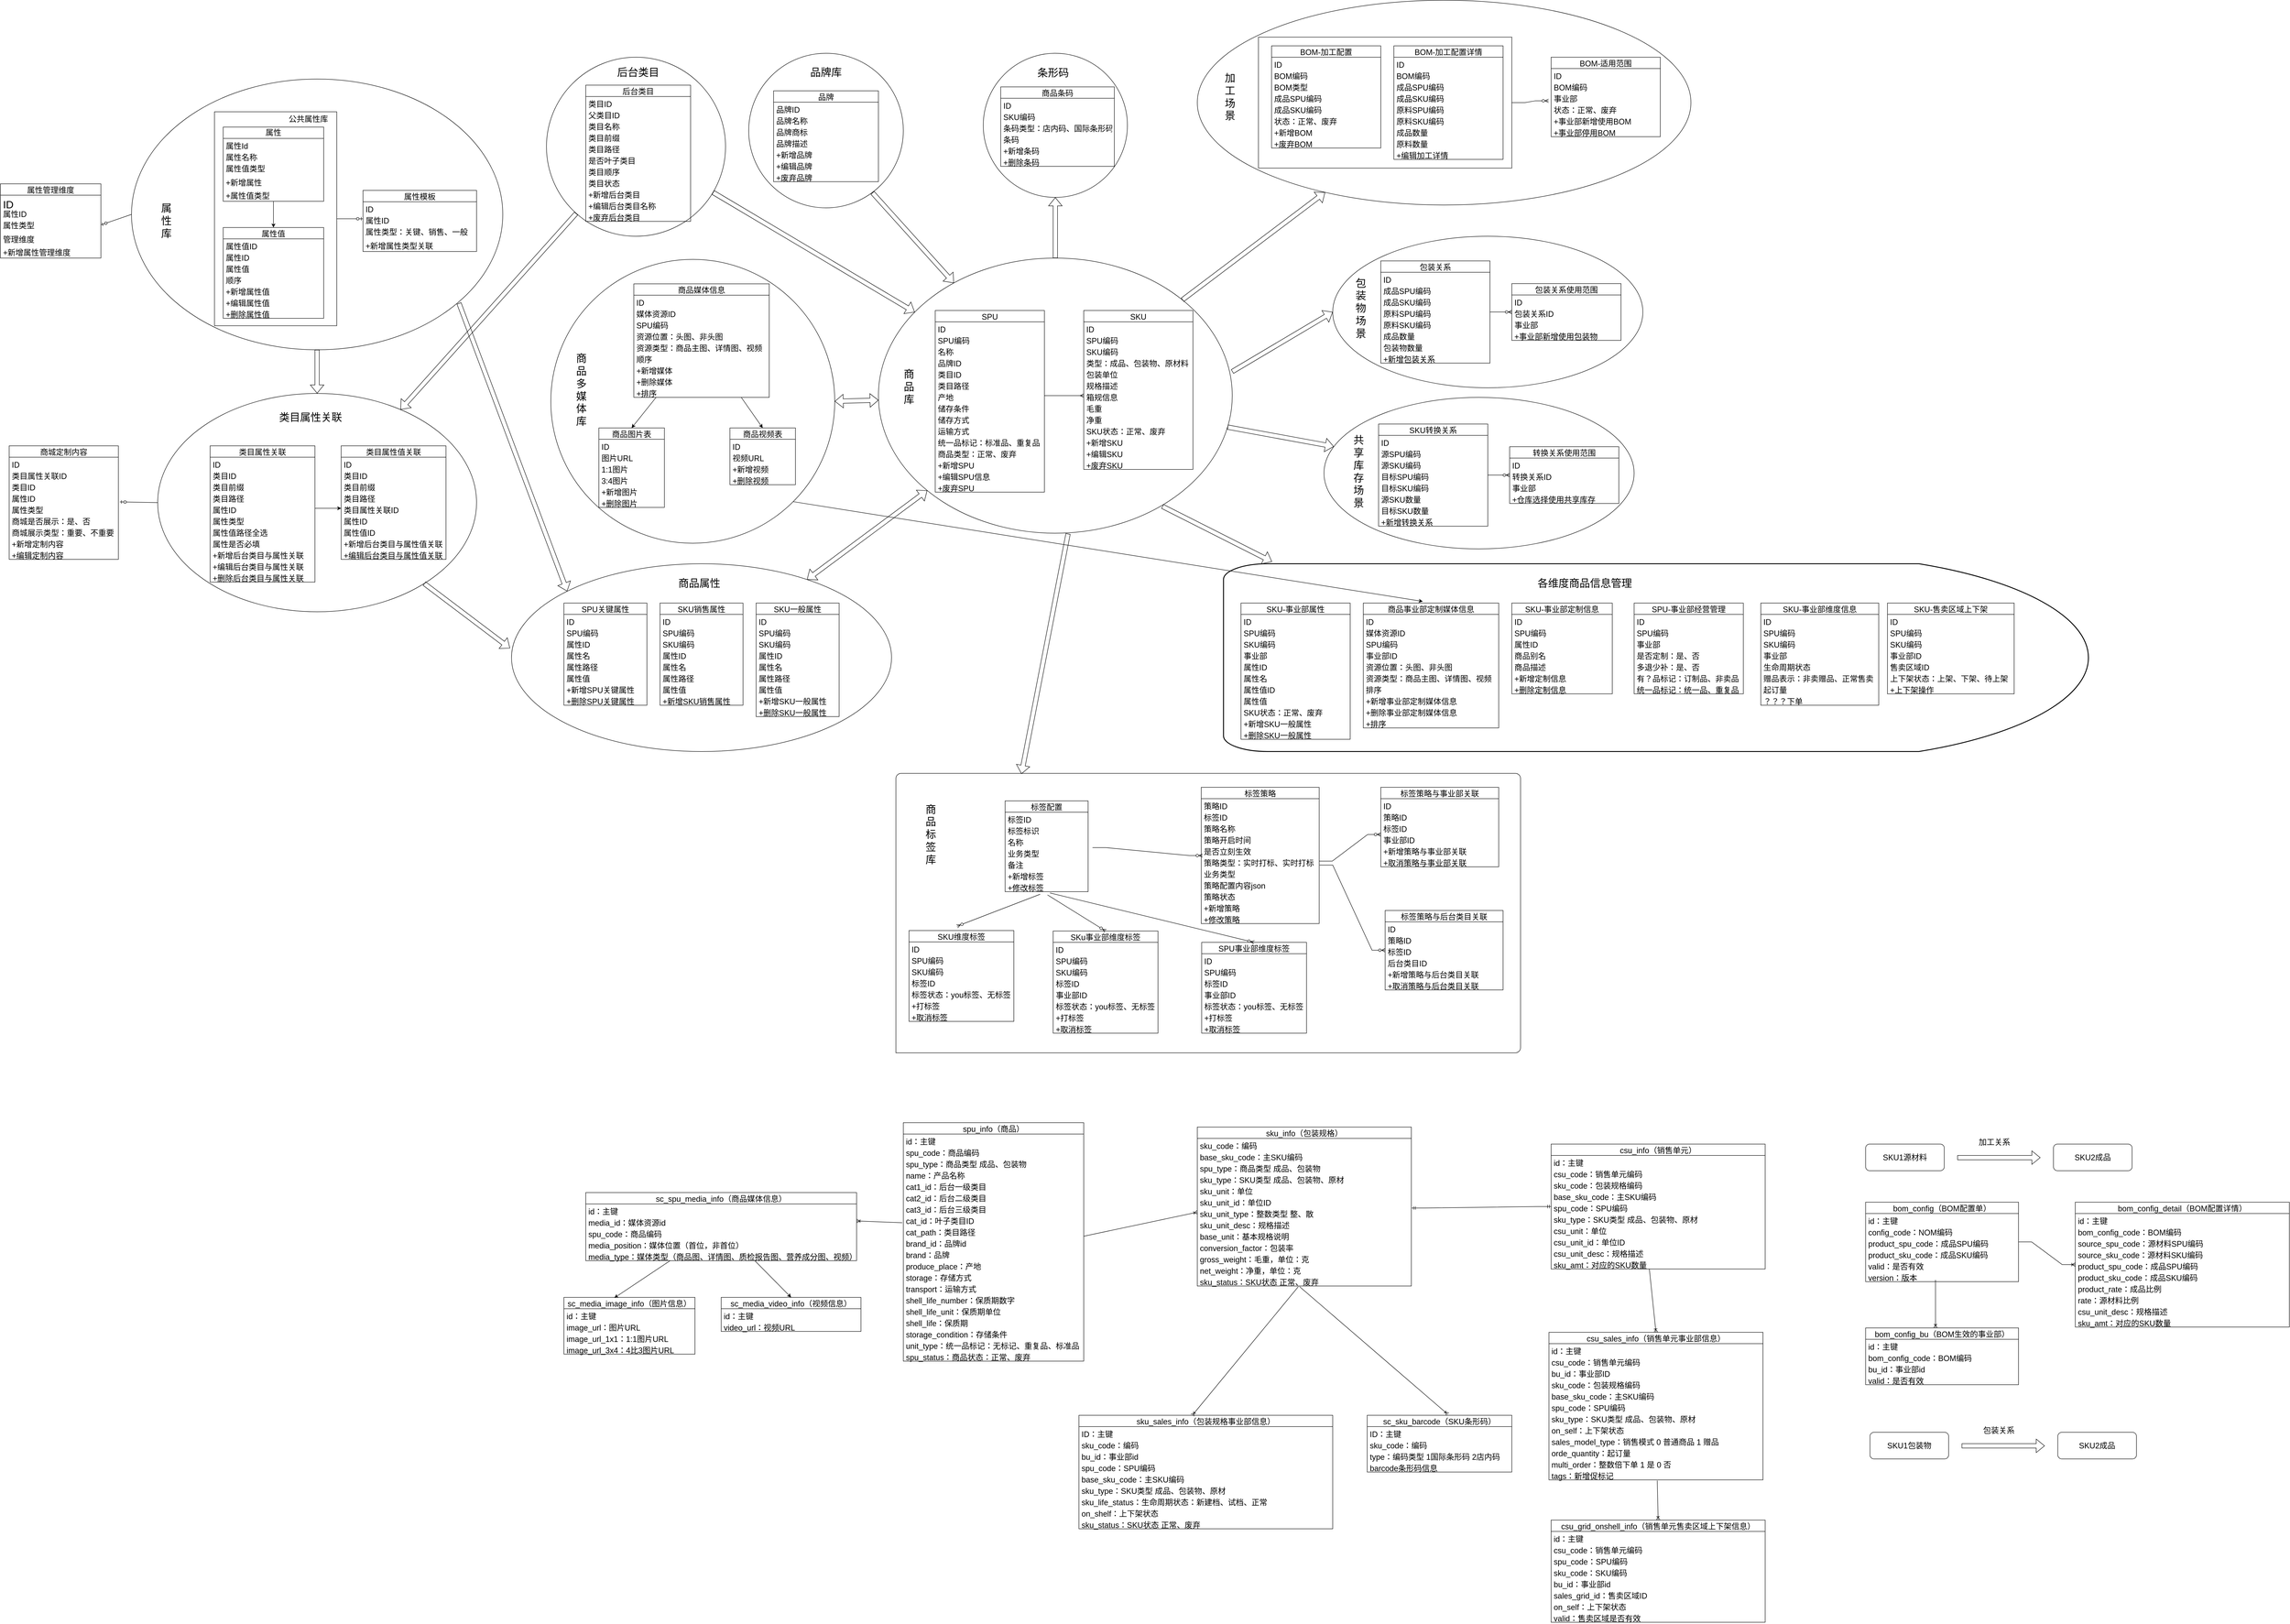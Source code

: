 <mxfile version="18.0.1" type="github">
  <diagram id="fuy1s0eva4b-fFWhVFdE" name="Page-1">
    <mxGraphModel dx="1875" dy="-5150" grid="1" gridSize="10" guides="1" tooltips="1" connect="1" arrows="1" fold="1" page="1" pageScale="1" pageWidth="827" pageHeight="1169" math="0" shadow="0">
      <root>
        <mxCell id="0" />
        <mxCell id="1" parent="0" />
        <mxCell id="qUMy1aH1Jgnn8uqdyD9r-481" value="" style="strokeWidth=2;html=1;shape=mxgraph.flowchart.delay;whiteSpace=wrap;fontSize=24;" vertex="1" parent="1">
          <mxGeometry x="2190" y="8110" width="1980" height="430" as="geometry" />
        </mxCell>
        <mxCell id="qUMy1aH1Jgnn8uqdyD9r-402" value="" style="verticalLabelPosition=bottom;verticalAlign=top;html=1;shape=mxgraph.basic.three_corner_round_rect;dx=6;fontSize=24;" vertex="1" parent="1">
          <mxGeometry x="1440" y="8590" width="1430" height="640" as="geometry" />
        </mxCell>
        <mxCell id="qUMy1aH1Jgnn8uqdyD9r-292" value="" style="ellipse;whiteSpace=wrap;html=1;fontSize=24;" vertex="1" parent="1">
          <mxGeometry x="2440" y="7360" width="710" height="347" as="geometry" />
        </mxCell>
        <mxCell id="qUMy1aH1Jgnn8uqdyD9r-269" value="" style="ellipse;whiteSpace=wrap;html=1;fontSize=24;" vertex="1" parent="1">
          <mxGeometry x="2130" y="6819.5" width="1130" height="469" as="geometry" />
        </mxCell>
        <mxCell id="qUMy1aH1Jgnn8uqdyD9r-267" value="" style="rounded=0;whiteSpace=wrap;html=1;fontSize=24;" vertex="1" parent="1">
          <mxGeometry x="2270" y="6904" width="580" height="300" as="geometry" />
        </mxCell>
        <mxCell id="qUMy1aH1Jgnn8uqdyD9r-223" value="" style="ellipse;whiteSpace=wrap;html=1;aspect=fixed;fontSize=24;" vertex="1" parent="1">
          <mxGeometry x="1640" y="6941" width="330" height="330" as="geometry" />
        </mxCell>
        <mxCell id="qUMy1aH1Jgnn8uqdyD9r-220" value="" style="ellipse;whiteSpace=wrap;html=1;aspect=fixed;fontSize=24;" vertex="1" parent="1">
          <mxGeometry x="1103" y="6941" width="354" height="354" as="geometry" />
        </mxCell>
        <mxCell id="qUMy1aH1Jgnn8uqdyD9r-214" value="" style="ellipse;whiteSpace=wrap;html=1;aspect=fixed;fontSize=24;" vertex="1" parent="1">
          <mxGeometry x="640" y="6950" width="410" height="410" as="geometry" />
        </mxCell>
        <mxCell id="qUMy1aH1Jgnn8uqdyD9r-209" value="" style="ellipse;whiteSpace=wrap;html=1;fontSize=24;" vertex="1" parent="1">
          <mxGeometry x="560" y="8110" width="870" height="430" as="geometry" />
        </mxCell>
        <mxCell id="qUMy1aH1Jgnn8uqdyD9r-178" value="" style="ellipse;whiteSpace=wrap;html=1;fontSize=24;" vertex="1" parent="1">
          <mxGeometry x="650" y="7413" width="650" height="650" as="geometry" />
        </mxCell>
        <mxCell id="qUMy1aH1Jgnn8uqdyD9r-141" value="" style="ellipse;whiteSpace=wrap;html=1;fontSize=18;" vertex="1" parent="1">
          <mxGeometry x="1400" y="7410" width="810" height="630" as="geometry" />
        </mxCell>
        <mxCell id="qUMy1aH1Jgnn8uqdyD9r-62" value="" style="ellipse;whiteSpace=wrap;html=1;fontSize=18;" vertex="1" parent="1">
          <mxGeometry x="-250" y="7720" width="730" height="500" as="geometry" />
        </mxCell>
        <mxCell id="qUMy1aH1Jgnn8uqdyD9r-19" value="" style="ellipse;whiteSpace=wrap;html=1;fontSize=11;" vertex="1" parent="1">
          <mxGeometry x="-310" y="7000" width="850" height="620" as="geometry" />
        </mxCell>
        <mxCell id="HxOPDLQ4KwmjCW9O7RK3-1" value="" style="rounded=0;whiteSpace=wrap;html=1;fontSize=24;" parent="1" vertex="1">
          <mxGeometry x="-120" y="7075" width="280" height="490" as="geometry" />
        </mxCell>
        <mxCell id="HxOPDLQ4KwmjCW9O7RK3-2" style="edgeStyle=none;rounded=0;orthogonalLoop=1;jettySize=auto;html=1;entryX=0.5;entryY=0;entryDx=0;entryDy=0;fontSize=24;" parent="1" source="HxOPDLQ4KwmjCW9O7RK3-3" target="HxOPDLQ4KwmjCW9O7RK3-9" edge="1">
          <mxGeometry relative="1" as="geometry" />
        </mxCell>
        <mxCell id="HxOPDLQ4KwmjCW9O7RK3-3" value="属性" style="swimlane;fontStyle=0;childLayout=stackLayout;horizontal=1;startSize=26;fillColor=none;horizontalStack=0;resizeParent=1;resizeParentMax=0;resizeLast=0;collapsible=1;marginBottom=0;fontSize=18;whiteSpace=wrap;" parent="1" vertex="1">
          <mxGeometry x="-100" y="7110" width="230" height="170" as="geometry" />
        </mxCell>
        <mxCell id="HxOPDLQ4KwmjCW9O7RK3-4" value="属性Id" style="text;strokeColor=none;fillColor=none;align=left;verticalAlign=top;spacingLeft=4;spacingRight=4;overflow=hidden;rotatable=0;points=[[0,0.5],[1,0.5]];portConstraint=eastwest;fontSize=18;" parent="HxOPDLQ4KwmjCW9O7RK3-3" vertex="1">
          <mxGeometry y="26" width="230" height="26" as="geometry" />
        </mxCell>
        <mxCell id="HxOPDLQ4KwmjCW9O7RK3-5" value="属性名称" style="text;strokeColor=none;fillColor=none;align=left;verticalAlign=top;spacingLeft=4;spacingRight=4;overflow=hidden;rotatable=0;points=[[0,0.5],[1,0.5]];portConstraint=eastwest;fontSize=18;" parent="HxOPDLQ4KwmjCW9O7RK3-3" vertex="1">
          <mxGeometry y="52" width="230" height="26" as="geometry" />
        </mxCell>
        <mxCell id="HxOPDLQ4KwmjCW9O7RK3-6" value="属性值类型" style="text;strokeColor=none;fillColor=none;align=left;verticalAlign=top;spacingLeft=4;spacingRight=4;overflow=hidden;rotatable=0;points=[[0,0.5],[1,0.5]];portConstraint=eastwest;fontSize=18;" parent="HxOPDLQ4KwmjCW9O7RK3-3" vertex="1">
          <mxGeometry y="78" width="230" height="32" as="geometry" />
        </mxCell>
        <mxCell id="HxOPDLQ4KwmjCW9O7RK3-7" value="+新增属性" style="text;strokeColor=none;fillColor=none;align=left;verticalAlign=top;spacingLeft=4;spacingRight=4;overflow=hidden;rotatable=0;points=[[0,0.5],[1,0.5]];portConstraint=eastwest;fontSize=18;" parent="HxOPDLQ4KwmjCW9O7RK3-3" vertex="1">
          <mxGeometry y="110" width="230" height="30" as="geometry" />
        </mxCell>
        <mxCell id="HxOPDLQ4KwmjCW9O7RK3-8" value="+属性值类型" style="text;strokeColor=none;fillColor=none;align=left;verticalAlign=top;spacingLeft=4;spacingRight=4;overflow=hidden;rotatable=0;points=[[0,0.5],[1,0.5]];portConstraint=eastwest;fontSize=18;" parent="HxOPDLQ4KwmjCW9O7RK3-3" vertex="1">
          <mxGeometry y="140" width="230" height="30" as="geometry" />
        </mxCell>
        <mxCell id="HxOPDLQ4KwmjCW9O7RK3-9" value="属性值" style="swimlane;fontStyle=0;childLayout=stackLayout;horizontal=1;startSize=26;fillColor=none;horizontalStack=0;resizeParent=1;resizeParentMax=0;resizeLast=0;collapsible=1;marginBottom=0;fontSize=18;" parent="1" vertex="1">
          <mxGeometry x="-100" y="7340" width="230" height="208" as="geometry" />
        </mxCell>
        <mxCell id="HxOPDLQ4KwmjCW9O7RK3-10" value="属性值ID" style="text;strokeColor=none;fillColor=none;align=left;verticalAlign=top;spacingLeft=4;spacingRight=4;overflow=hidden;rotatable=0;points=[[0,0.5],[1,0.5]];portConstraint=eastwest;fontSize=18;" parent="HxOPDLQ4KwmjCW9O7RK3-9" vertex="1">
          <mxGeometry y="26" width="230" height="26" as="geometry" />
        </mxCell>
        <mxCell id="HxOPDLQ4KwmjCW9O7RK3-11" value="属性ID" style="text;strokeColor=none;fillColor=none;align=left;verticalAlign=top;spacingLeft=4;spacingRight=4;overflow=hidden;rotatable=0;points=[[0,0.5],[1,0.5]];portConstraint=eastwest;fontSize=18;" parent="HxOPDLQ4KwmjCW9O7RK3-9" vertex="1">
          <mxGeometry y="52" width="230" height="26" as="geometry" />
        </mxCell>
        <mxCell id="HxOPDLQ4KwmjCW9O7RK3-12" value="属性值" style="text;strokeColor=none;fillColor=none;align=left;verticalAlign=top;spacingLeft=4;spacingRight=4;overflow=hidden;rotatable=0;points=[[0,0.5],[1,0.5]];portConstraint=eastwest;fontSize=18;" parent="HxOPDLQ4KwmjCW9O7RK3-9" vertex="1">
          <mxGeometry y="78" width="230" height="26" as="geometry" />
        </mxCell>
        <mxCell id="HxOPDLQ4KwmjCW9O7RK3-13" value="顺序" style="text;strokeColor=none;fillColor=none;align=left;verticalAlign=top;spacingLeft=4;spacingRight=4;overflow=hidden;rotatable=0;points=[[0,0.5],[1,0.5]];portConstraint=eastwest;fontSize=18;" parent="HxOPDLQ4KwmjCW9O7RK3-9" vertex="1">
          <mxGeometry y="104" width="230" height="26" as="geometry" />
        </mxCell>
        <mxCell id="HxOPDLQ4KwmjCW9O7RK3-14" value="+新增属性值" style="text;strokeColor=none;fillColor=none;align=left;verticalAlign=top;spacingLeft=4;spacingRight=4;overflow=hidden;rotatable=0;points=[[0,0.5],[1,0.5]];portConstraint=eastwest;fontSize=18;" parent="HxOPDLQ4KwmjCW9O7RK3-9" vertex="1">
          <mxGeometry y="130" width="230" height="26" as="geometry" />
        </mxCell>
        <mxCell id="HxOPDLQ4KwmjCW9O7RK3-15" value="+编辑属性值" style="text;strokeColor=none;fillColor=none;align=left;verticalAlign=top;spacingLeft=4;spacingRight=4;overflow=hidden;rotatable=0;points=[[0,0.5],[1,0.5]];portConstraint=eastwest;fontSize=18;" parent="HxOPDLQ4KwmjCW9O7RK3-9" vertex="1">
          <mxGeometry y="156" width="230" height="26" as="geometry" />
        </mxCell>
        <mxCell id="HxOPDLQ4KwmjCW9O7RK3-16" value="+删除属性值" style="text;strokeColor=none;fillColor=none;align=left;verticalAlign=top;spacingLeft=4;spacingRight=4;overflow=hidden;rotatable=0;points=[[0,0.5],[1,0.5]];portConstraint=eastwest;fontSize=18;" parent="HxOPDLQ4KwmjCW9O7RK3-9" vertex="1">
          <mxGeometry y="182" width="230" height="26" as="geometry" />
        </mxCell>
        <mxCell id="qUMy1aH1Jgnn8uqdyD9r-6" value="属性模板" style="swimlane;fontStyle=0;childLayout=stackLayout;horizontal=1;startSize=26;fillColor=none;horizontalStack=0;resizeParent=1;resizeParentMax=0;resizeLast=0;collapsible=1;marginBottom=0;fontSize=18;" vertex="1" parent="1">
          <mxGeometry x="220" y="7255" width="260" height="140" as="geometry" />
        </mxCell>
        <mxCell id="qUMy1aH1Jgnn8uqdyD9r-7" value="ID" style="text;strokeColor=none;fillColor=none;align=left;verticalAlign=top;spacingLeft=4;spacingRight=4;overflow=hidden;rotatable=0;points=[[0,0.5],[1,0.5]];portConstraint=eastwest;fontSize=18;" vertex="1" parent="qUMy1aH1Jgnn8uqdyD9r-6">
          <mxGeometry y="26" width="260" height="26" as="geometry" />
        </mxCell>
        <mxCell id="qUMy1aH1Jgnn8uqdyD9r-8" value="属性ID" style="text;strokeColor=none;fillColor=none;align=left;verticalAlign=top;spacingLeft=4;spacingRight=4;overflow=hidden;rotatable=0;points=[[0,0.5],[1,0.5]];portConstraint=eastwest;fontSize=18;" vertex="1" parent="qUMy1aH1Jgnn8uqdyD9r-6">
          <mxGeometry y="52" width="260" height="26" as="geometry" />
        </mxCell>
        <mxCell id="qUMy1aH1Jgnn8uqdyD9r-9" value="属性类型：关键、销售、一般" style="text;strokeColor=none;fillColor=none;align=left;verticalAlign=top;spacingLeft=4;spacingRight=4;overflow=hidden;rotatable=0;points=[[0,0.5],[1,0.5]];portConstraint=eastwest;fontSize=18;" vertex="1" parent="qUMy1aH1Jgnn8uqdyD9r-6">
          <mxGeometry y="78" width="260" height="32" as="geometry" />
        </mxCell>
        <mxCell id="qUMy1aH1Jgnn8uqdyD9r-10" value="+新增属性类型关联" style="text;strokeColor=none;fillColor=none;align=left;verticalAlign=top;spacingLeft=4;spacingRight=4;overflow=hidden;rotatable=0;points=[[0,0.5],[1,0.5]];portConstraint=eastwest;fontSize=18;" vertex="1" parent="qUMy1aH1Jgnn8uqdyD9r-6">
          <mxGeometry y="110" width="260" height="30" as="geometry" />
        </mxCell>
        <mxCell id="qUMy1aH1Jgnn8uqdyD9r-13" value="属性管理维度" style="swimlane;fontStyle=0;childLayout=stackLayout;horizontal=1;startSize=26;fillColor=none;horizontalStack=0;resizeParent=1;resizeParentMax=0;resizeLast=0;collapsible=1;marginBottom=0;fontSize=18;" vertex="1" parent="1">
          <mxGeometry x="-610" y="7240" width="230" height="170" as="geometry" />
        </mxCell>
        <mxCell id="qUMy1aH1Jgnn8uqdyD9r-14" value="ID" style="text;strokeColor=none;fillColor=none;align=left;verticalAlign=top;spacingLeft=4;spacingRight=4;overflow=hidden;rotatable=0;points=[[0,0.5],[1,0.5]];portConstraint=eastwest;fontSize=24;" vertex="1" parent="qUMy1aH1Jgnn8uqdyD9r-13">
          <mxGeometry y="26" width="230" height="26" as="geometry" />
        </mxCell>
        <mxCell id="qUMy1aH1Jgnn8uqdyD9r-15" value="属性ID" style="text;strokeColor=none;fillColor=none;align=left;verticalAlign=top;spacingLeft=4;spacingRight=4;overflow=hidden;rotatable=0;points=[[0,0.5],[1,0.5]];portConstraint=eastwest;fontSize=18;" vertex="1" parent="qUMy1aH1Jgnn8uqdyD9r-13">
          <mxGeometry y="52" width="230" height="26" as="geometry" />
        </mxCell>
        <mxCell id="qUMy1aH1Jgnn8uqdyD9r-16" value="属性类型" style="text;strokeColor=none;fillColor=none;align=left;verticalAlign=top;spacingLeft=4;spacingRight=4;overflow=hidden;rotatable=0;points=[[0,0.5],[1,0.5]];portConstraint=eastwest;fontSize=18;" vertex="1" parent="qUMy1aH1Jgnn8uqdyD9r-13">
          <mxGeometry y="78" width="230" height="32" as="geometry" />
        </mxCell>
        <mxCell id="qUMy1aH1Jgnn8uqdyD9r-17" value="管理维度" style="text;strokeColor=none;fillColor=none;align=left;verticalAlign=top;spacingLeft=4;spacingRight=4;overflow=hidden;rotatable=0;points=[[0,0.5],[1,0.5]];portConstraint=eastwest;fontSize=18;" vertex="1" parent="qUMy1aH1Jgnn8uqdyD9r-13">
          <mxGeometry y="110" width="230" height="30" as="geometry" />
        </mxCell>
        <mxCell id="qUMy1aH1Jgnn8uqdyD9r-18" value="+新增属性管理维度" style="text;strokeColor=none;fillColor=none;align=left;verticalAlign=top;spacingLeft=4;spacingRight=4;overflow=hidden;rotatable=0;points=[[0,0.5],[1,0.5]];portConstraint=eastwest;fontSize=18;" vertex="1" parent="qUMy1aH1Jgnn8uqdyD9r-13">
          <mxGeometry y="140" width="230" height="30" as="geometry" />
        </mxCell>
        <mxCell id="qUMy1aH1Jgnn8uqdyD9r-21" value="&lt;font style=&quot;font-size: 24px;&quot;&gt;属&lt;br&gt;性&lt;br&gt;库&lt;/font&gt;" style="text;html=1;strokeColor=none;fillColor=none;align=center;verticalAlign=middle;whiteSpace=wrap;rounded=0;fontSize=11;" vertex="1" parent="1">
          <mxGeometry x="-260" y="7250" width="60" height="150" as="geometry" />
        </mxCell>
        <mxCell id="qUMy1aH1Jgnn8uqdyD9r-22" value="&lt;font style=&quot;font-size: 18px;&quot;&gt;公共属性库&lt;/font&gt;" style="text;html=1;strokeColor=none;fillColor=none;align=center;verticalAlign=middle;whiteSpace=wrap;rounded=0;fontSize=24;" vertex="1" parent="1">
          <mxGeometry x="30" y="7080" width="130" height="20" as="geometry" />
        </mxCell>
        <mxCell id="qUMy1aH1Jgnn8uqdyD9r-24" style="edgeStyle=none;rounded=0;orthogonalLoop=1;jettySize=auto;html=1;exitX=0.5;exitY=1;exitDx=0;exitDy=0;fontSize=24;" edge="1" parent="1" source="qUMy1aH1Jgnn8uqdyD9r-22" target="qUMy1aH1Jgnn8uqdyD9r-22">
          <mxGeometry relative="1" as="geometry" />
        </mxCell>
        <mxCell id="qUMy1aH1Jgnn8uqdyD9r-25" value="类目属性关联" style="swimlane;fontStyle=0;childLayout=stackLayout;horizontal=1;startSize=26;fillColor=none;horizontalStack=0;resizeParent=1;resizeParentMax=0;resizeLast=0;collapsible=1;marginBottom=0;fontSize=18;" vertex="1" parent="1">
          <mxGeometry x="-130" y="7840" width="240" height="312" as="geometry" />
        </mxCell>
        <mxCell id="qUMy1aH1Jgnn8uqdyD9r-26" value="ID" style="text;strokeColor=none;fillColor=none;align=left;verticalAlign=top;spacingLeft=4;spacingRight=4;overflow=hidden;rotatable=0;points=[[0,0.5],[1,0.5]];portConstraint=eastwest;fontSize=18;" vertex="1" parent="qUMy1aH1Jgnn8uqdyD9r-25">
          <mxGeometry y="26" width="240" height="26" as="geometry" />
        </mxCell>
        <mxCell id="qUMy1aH1Jgnn8uqdyD9r-27" value="类目ID" style="text;strokeColor=none;fillColor=none;align=left;verticalAlign=top;spacingLeft=4;spacingRight=4;overflow=hidden;rotatable=0;points=[[0,0.5],[1,0.5]];portConstraint=eastwest;fontSize=18;" vertex="1" parent="qUMy1aH1Jgnn8uqdyD9r-25">
          <mxGeometry y="52" width="240" height="26" as="geometry" />
        </mxCell>
        <mxCell id="qUMy1aH1Jgnn8uqdyD9r-28" value="类目前缀" style="text;strokeColor=none;fillColor=none;align=left;verticalAlign=top;spacingLeft=4;spacingRight=4;overflow=hidden;rotatable=0;points=[[0,0.5],[1,0.5]];portConstraint=eastwest;fontSize=18;" vertex="1" parent="qUMy1aH1Jgnn8uqdyD9r-25">
          <mxGeometry y="78" width="240" height="26" as="geometry" />
        </mxCell>
        <mxCell id="qUMy1aH1Jgnn8uqdyD9r-36" value="类目路径" style="text;strokeColor=none;fillColor=none;align=left;verticalAlign=top;spacingLeft=4;spacingRight=4;overflow=hidden;rotatable=0;points=[[0,0.5],[1,0.5]];portConstraint=eastwest;fontSize=18;" vertex="1" parent="qUMy1aH1Jgnn8uqdyD9r-25">
          <mxGeometry y="104" width="240" height="26" as="geometry" />
        </mxCell>
        <mxCell id="qUMy1aH1Jgnn8uqdyD9r-29" value="属性ID" style="text;strokeColor=none;fillColor=none;align=left;verticalAlign=top;spacingLeft=4;spacingRight=4;overflow=hidden;rotatable=0;points=[[0,0.5],[1,0.5]];portConstraint=eastwest;fontSize=18;" vertex="1" parent="qUMy1aH1Jgnn8uqdyD9r-25">
          <mxGeometry y="130" width="240" height="26" as="geometry" />
        </mxCell>
        <mxCell id="qUMy1aH1Jgnn8uqdyD9r-30" value="属性类型" style="text;strokeColor=none;fillColor=none;align=left;verticalAlign=top;spacingLeft=4;spacingRight=4;overflow=hidden;rotatable=0;points=[[0,0.5],[1,0.5]];portConstraint=eastwest;fontSize=18;" vertex="1" parent="qUMy1aH1Jgnn8uqdyD9r-25">
          <mxGeometry y="156" width="240" height="26" as="geometry" />
        </mxCell>
        <mxCell id="qUMy1aH1Jgnn8uqdyD9r-33" value="属性值路径全选" style="text;strokeColor=none;fillColor=none;align=left;verticalAlign=top;spacingLeft=4;spacingRight=4;overflow=hidden;rotatable=0;points=[[0,0.5],[1,0.5]];portConstraint=eastwest;fontSize=18;" vertex="1" parent="qUMy1aH1Jgnn8uqdyD9r-25">
          <mxGeometry y="182" width="240" height="26" as="geometry" />
        </mxCell>
        <mxCell id="qUMy1aH1Jgnn8uqdyD9r-35" value="属性是否必填" style="text;strokeColor=none;fillColor=none;align=left;verticalAlign=top;spacingLeft=4;spacingRight=4;overflow=hidden;rotatable=0;points=[[0,0.5],[1,0.5]];portConstraint=eastwest;fontSize=18;" vertex="1" parent="qUMy1aH1Jgnn8uqdyD9r-25">
          <mxGeometry y="208" width="240" height="26" as="geometry" />
        </mxCell>
        <mxCell id="qUMy1aH1Jgnn8uqdyD9r-32" value="+新增后台类目与属性关联" style="text;strokeColor=none;fillColor=none;align=left;verticalAlign=top;spacingLeft=4;spacingRight=4;overflow=hidden;rotatable=0;points=[[0,0.5],[1,0.5]];portConstraint=eastwest;fontSize=18;" vertex="1" parent="qUMy1aH1Jgnn8uqdyD9r-25">
          <mxGeometry y="234" width="240" height="26" as="geometry" />
        </mxCell>
        <mxCell id="qUMy1aH1Jgnn8uqdyD9r-31" value="+编辑后台类目与属性关联" style="text;strokeColor=none;fillColor=none;align=left;verticalAlign=top;spacingLeft=4;spacingRight=4;overflow=hidden;rotatable=0;points=[[0,0.5],[1,0.5]];portConstraint=eastwest;fontSize=18;" vertex="1" parent="qUMy1aH1Jgnn8uqdyD9r-25">
          <mxGeometry y="260" width="240" height="26" as="geometry" />
        </mxCell>
        <mxCell id="qUMy1aH1Jgnn8uqdyD9r-37" value="+删除后台类目与属性关联" style="text;strokeColor=none;fillColor=none;align=left;verticalAlign=top;spacingLeft=4;spacingRight=4;overflow=hidden;rotatable=0;points=[[0,0.5],[1,0.5]];portConstraint=eastwest;fontSize=18;" vertex="1" parent="qUMy1aH1Jgnn8uqdyD9r-25">
          <mxGeometry y="286" width="240" height="26" as="geometry" />
        </mxCell>
        <mxCell id="qUMy1aH1Jgnn8uqdyD9r-38" value="商城定制内容" style="swimlane;fontStyle=0;childLayout=stackLayout;horizontal=1;startSize=26;fillColor=none;horizontalStack=0;resizeParent=1;resizeParentMax=0;resizeLast=0;collapsible=1;marginBottom=0;fontSize=18;" vertex="1" parent="1">
          <mxGeometry x="-590" y="7840" width="250" height="260" as="geometry" />
        </mxCell>
        <mxCell id="qUMy1aH1Jgnn8uqdyD9r-39" value="ID" style="text;strokeColor=none;fillColor=none;align=left;verticalAlign=top;spacingLeft=4;spacingRight=4;overflow=hidden;rotatable=0;points=[[0,0.5],[1,0.5]];portConstraint=eastwest;fontSize=18;" vertex="1" parent="qUMy1aH1Jgnn8uqdyD9r-38">
          <mxGeometry y="26" width="250" height="26" as="geometry" />
        </mxCell>
        <mxCell id="qUMy1aH1Jgnn8uqdyD9r-40" value="类目属性关联ID" style="text;strokeColor=none;fillColor=none;align=left;verticalAlign=top;spacingLeft=4;spacingRight=4;overflow=hidden;rotatable=0;points=[[0,0.5],[1,0.5]];portConstraint=eastwest;fontSize=18;" vertex="1" parent="qUMy1aH1Jgnn8uqdyD9r-38">
          <mxGeometry y="52" width="250" height="26" as="geometry" />
        </mxCell>
        <mxCell id="qUMy1aH1Jgnn8uqdyD9r-41" value="类目ID" style="text;strokeColor=none;fillColor=none;align=left;verticalAlign=top;spacingLeft=4;spacingRight=4;overflow=hidden;rotatable=0;points=[[0,0.5],[1,0.5]];portConstraint=eastwest;fontSize=18;" vertex="1" parent="qUMy1aH1Jgnn8uqdyD9r-38">
          <mxGeometry y="78" width="250" height="26" as="geometry" />
        </mxCell>
        <mxCell id="qUMy1aH1Jgnn8uqdyD9r-43" value="属性ID" style="text;strokeColor=none;fillColor=none;align=left;verticalAlign=top;spacingLeft=4;spacingRight=4;overflow=hidden;rotatable=0;points=[[0,0.5],[1,0.5]];portConstraint=eastwest;fontSize=18;" vertex="1" parent="qUMy1aH1Jgnn8uqdyD9r-38">
          <mxGeometry y="104" width="250" height="26" as="geometry" />
        </mxCell>
        <mxCell id="qUMy1aH1Jgnn8uqdyD9r-44" value="属性类型" style="text;strokeColor=none;fillColor=none;align=left;verticalAlign=top;spacingLeft=4;spacingRight=4;overflow=hidden;rotatable=0;points=[[0,0.5],[1,0.5]];portConstraint=eastwest;fontSize=18;" vertex="1" parent="qUMy1aH1Jgnn8uqdyD9r-38">
          <mxGeometry y="130" width="250" height="26" as="geometry" />
        </mxCell>
        <mxCell id="qUMy1aH1Jgnn8uqdyD9r-45" value="商城是否展示：是、否" style="text;strokeColor=none;fillColor=none;align=left;verticalAlign=top;spacingLeft=4;spacingRight=4;overflow=hidden;rotatable=0;points=[[0,0.5],[1,0.5]];portConstraint=eastwest;fontSize=18;" vertex="1" parent="qUMy1aH1Jgnn8uqdyD9r-38">
          <mxGeometry y="156" width="250" height="26" as="geometry" />
        </mxCell>
        <mxCell id="qUMy1aH1Jgnn8uqdyD9r-46" value="商城展示类型：重要、不重要" style="text;strokeColor=none;fillColor=none;align=left;verticalAlign=top;spacingLeft=4;spacingRight=4;overflow=hidden;rotatable=0;points=[[0,0.5],[1,0.5]];portConstraint=eastwest;fontSize=18;" vertex="1" parent="qUMy1aH1Jgnn8uqdyD9r-38">
          <mxGeometry y="182" width="250" height="26" as="geometry" />
        </mxCell>
        <mxCell id="qUMy1aH1Jgnn8uqdyD9r-47" value="+新增定制内容" style="text;strokeColor=none;fillColor=none;align=left;verticalAlign=top;spacingLeft=4;spacingRight=4;overflow=hidden;rotatable=0;points=[[0,0.5],[1,0.5]];portConstraint=eastwest;fontSize=18;" vertex="1" parent="qUMy1aH1Jgnn8uqdyD9r-38">
          <mxGeometry y="208" width="250" height="26" as="geometry" />
        </mxCell>
        <mxCell id="qUMy1aH1Jgnn8uqdyD9r-48" value="+编辑定制内容" style="text;strokeColor=none;fillColor=none;align=left;verticalAlign=top;spacingLeft=4;spacingRight=4;overflow=hidden;rotatable=0;points=[[0,0.5],[1,0.5]];portConstraint=eastwest;fontSize=18;" vertex="1" parent="qUMy1aH1Jgnn8uqdyD9r-38">
          <mxGeometry y="234" width="250" height="26" as="geometry" />
        </mxCell>
        <mxCell id="qUMy1aH1Jgnn8uqdyD9r-50" value="类目属性值关联" style="swimlane;fontStyle=0;childLayout=stackLayout;horizontal=1;startSize=26;fillColor=none;horizontalStack=0;resizeParent=1;resizeParentMax=0;resizeLast=0;collapsible=1;marginBottom=0;fontSize=18;" vertex="1" parent="1">
          <mxGeometry x="170" y="7840" width="240" height="260" as="geometry" />
        </mxCell>
        <mxCell id="qUMy1aH1Jgnn8uqdyD9r-51" value="ID" style="text;strokeColor=none;fillColor=none;align=left;verticalAlign=top;spacingLeft=4;spacingRight=4;overflow=hidden;rotatable=0;points=[[0,0.5],[1,0.5]];portConstraint=eastwest;fontSize=18;" vertex="1" parent="qUMy1aH1Jgnn8uqdyD9r-50">
          <mxGeometry y="26" width="240" height="26" as="geometry" />
        </mxCell>
        <mxCell id="qUMy1aH1Jgnn8uqdyD9r-52" value="类目ID" style="text;strokeColor=none;fillColor=none;align=left;verticalAlign=top;spacingLeft=4;spacingRight=4;overflow=hidden;rotatable=0;points=[[0,0.5],[1,0.5]];portConstraint=eastwest;fontSize=18;" vertex="1" parent="qUMy1aH1Jgnn8uqdyD9r-50">
          <mxGeometry y="52" width="240" height="26" as="geometry" />
        </mxCell>
        <mxCell id="qUMy1aH1Jgnn8uqdyD9r-53" value="类目前缀" style="text;strokeColor=none;fillColor=none;align=left;verticalAlign=top;spacingLeft=4;spacingRight=4;overflow=hidden;rotatable=0;points=[[0,0.5],[1,0.5]];portConstraint=eastwest;fontSize=18;" vertex="1" parent="qUMy1aH1Jgnn8uqdyD9r-50">
          <mxGeometry y="78" width="240" height="26" as="geometry" />
        </mxCell>
        <mxCell id="qUMy1aH1Jgnn8uqdyD9r-54" value="类目路径" style="text;strokeColor=none;fillColor=none;align=left;verticalAlign=top;spacingLeft=4;spacingRight=4;overflow=hidden;rotatable=0;points=[[0,0.5],[1,0.5]];portConstraint=eastwest;fontSize=18;" vertex="1" parent="qUMy1aH1Jgnn8uqdyD9r-50">
          <mxGeometry y="104" width="240" height="26" as="geometry" />
        </mxCell>
        <mxCell id="qUMy1aH1Jgnn8uqdyD9r-57" value="类目属性关联ID" style="text;strokeColor=none;fillColor=none;align=left;verticalAlign=top;spacingLeft=4;spacingRight=4;overflow=hidden;rotatable=0;points=[[0,0.5],[1,0.5]];portConstraint=eastwest;fontSize=18;" vertex="1" parent="qUMy1aH1Jgnn8uqdyD9r-50">
          <mxGeometry y="130" width="240" height="26" as="geometry" />
        </mxCell>
        <mxCell id="qUMy1aH1Jgnn8uqdyD9r-55" value="属性ID" style="text;strokeColor=none;fillColor=none;align=left;verticalAlign=top;spacingLeft=4;spacingRight=4;overflow=hidden;rotatable=0;points=[[0,0.5],[1,0.5]];portConstraint=eastwest;fontSize=18;" vertex="1" parent="qUMy1aH1Jgnn8uqdyD9r-50">
          <mxGeometry y="156" width="240" height="26" as="geometry" />
        </mxCell>
        <mxCell id="qUMy1aH1Jgnn8uqdyD9r-56" value="属性值ID" style="text;strokeColor=none;fillColor=none;align=left;verticalAlign=top;spacingLeft=4;spacingRight=4;overflow=hidden;rotatable=0;points=[[0,0.5],[1,0.5]];portConstraint=eastwest;fontSize=18;" vertex="1" parent="qUMy1aH1Jgnn8uqdyD9r-50">
          <mxGeometry y="182" width="240" height="26" as="geometry" />
        </mxCell>
        <mxCell id="qUMy1aH1Jgnn8uqdyD9r-59" value="+新增后台类目与属性值关联" style="text;strokeColor=none;fillColor=none;align=left;verticalAlign=top;spacingLeft=4;spacingRight=4;overflow=hidden;rotatable=0;points=[[0,0.5],[1,0.5]];portConstraint=eastwest;fontSize=18;" vertex="1" parent="qUMy1aH1Jgnn8uqdyD9r-50">
          <mxGeometry y="208" width="240" height="26" as="geometry" />
        </mxCell>
        <mxCell id="qUMy1aH1Jgnn8uqdyD9r-60" value="+编辑后台类目与属性值关联" style="text;strokeColor=none;fillColor=none;align=left;verticalAlign=top;spacingLeft=4;spacingRight=4;overflow=hidden;rotatable=0;points=[[0,0.5],[1,0.5]];portConstraint=eastwest;fontSize=18;" vertex="1" parent="qUMy1aH1Jgnn8uqdyD9r-50">
          <mxGeometry y="234" width="240" height="26" as="geometry" />
        </mxCell>
        <mxCell id="qUMy1aH1Jgnn8uqdyD9r-63" value="&lt;font style=&quot;font-size: 24px;&quot;&gt;类目属性关联&lt;/font&gt;" style="text;html=1;strokeColor=none;fillColor=none;align=center;verticalAlign=middle;whiteSpace=wrap;rounded=0;fontSize=18;" vertex="1" parent="1">
          <mxGeometry x="20" y="7760" width="160" height="30" as="geometry" />
        </mxCell>
        <mxCell id="qUMy1aH1Jgnn8uqdyD9r-64" style="edgeStyle=none;rounded=0;orthogonalLoop=1;jettySize=auto;html=1;entryX=0;entryY=0.5;entryDx=0;entryDy=0;fontSize=18;" edge="1" parent="1" source="qUMy1aH1Jgnn8uqdyD9r-29" target="qUMy1aH1Jgnn8uqdyD9r-57">
          <mxGeometry relative="1" as="geometry" />
        </mxCell>
        <mxCell id="qUMy1aH1Jgnn8uqdyD9r-71" value="" style="fontSize=12;html=1;endArrow=ERzeroToOne;endFill=1;rounded=0;exitX=0;exitY=0.5;exitDx=0;exitDy=0;entryX=1;entryY=0.5;entryDx=0;entryDy=0;" edge="1" parent="1" source="qUMy1aH1Jgnn8uqdyD9r-19" target="qUMy1aH1Jgnn8uqdyD9r-16">
          <mxGeometry width="100" height="100" relative="1" as="geometry">
            <mxPoint x="-400" y="7550" as="sourcePoint" />
            <mxPoint x="-400" y="7340" as="targetPoint" />
          </mxGeometry>
        </mxCell>
        <mxCell id="qUMy1aH1Jgnn8uqdyD9r-72" value="" style="fontSize=12;html=1;endArrow=ERzeroToOne;endFill=1;rounded=0;exitX=0;exitY=0.5;exitDx=0;exitDy=0;entryX=1.013;entryY=-0.063;entryDx=0;entryDy=0;entryPerimeter=0;" edge="1" parent="1" source="qUMy1aH1Jgnn8uqdyD9r-62" target="qUMy1aH1Jgnn8uqdyD9r-44">
          <mxGeometry width="100" height="100" relative="1" as="geometry">
            <mxPoint x="-270" y="7740" as="sourcePoint" />
            <mxPoint x="-370" y="7759" as="targetPoint" />
          </mxGeometry>
        </mxCell>
        <mxCell id="qUMy1aH1Jgnn8uqdyD9r-73" value="" style="fontSize=12;html=1;endArrow=ERzeroToOne;endFill=1;rounded=0;exitX=1;exitY=0.5;exitDx=0;exitDy=0;entryX=0;entryY=0.5;entryDx=0;entryDy=0;" edge="1" parent="1" source="HxOPDLQ4KwmjCW9O7RK3-1" target="qUMy1aH1Jgnn8uqdyD9r-8">
          <mxGeometry width="100" height="100" relative="1" as="geometry">
            <mxPoint x="290" y="7191" as="sourcePoint" />
            <mxPoint x="220" y="7190" as="targetPoint" />
          </mxGeometry>
        </mxCell>
        <mxCell id="qUMy1aH1Jgnn8uqdyD9r-75" value="后台类目" style="swimlane;fontStyle=0;childLayout=stackLayout;horizontal=1;startSize=26;fillColor=none;horizontalStack=0;resizeParent=1;resizeParentMax=0;resizeLast=0;collapsible=1;marginBottom=0;fontSize=18;" vertex="1" parent="1">
          <mxGeometry x="730" y="7014" width="240" height="312" as="geometry" />
        </mxCell>
        <mxCell id="qUMy1aH1Jgnn8uqdyD9r-77" value="类目ID" style="text;strokeColor=none;fillColor=none;align=left;verticalAlign=top;spacingLeft=4;spacingRight=4;overflow=hidden;rotatable=0;points=[[0,0.5],[1,0.5]];portConstraint=eastwest;fontSize=18;" vertex="1" parent="qUMy1aH1Jgnn8uqdyD9r-75">
          <mxGeometry y="26" width="240" height="26" as="geometry" />
        </mxCell>
        <mxCell id="qUMy1aH1Jgnn8uqdyD9r-76" value="父类目ID" style="text;strokeColor=none;fillColor=none;align=left;verticalAlign=top;spacingLeft=4;spacingRight=4;overflow=hidden;rotatable=0;points=[[0,0.5],[1,0.5]];portConstraint=eastwest;fontSize=18;" vertex="1" parent="qUMy1aH1Jgnn8uqdyD9r-75">
          <mxGeometry y="52" width="240" height="26" as="geometry" />
        </mxCell>
        <mxCell id="qUMy1aH1Jgnn8uqdyD9r-80" value="类目名称" style="text;strokeColor=none;fillColor=none;align=left;verticalAlign=top;spacingLeft=4;spacingRight=4;overflow=hidden;rotatable=0;points=[[0,0.5],[1,0.5]];portConstraint=eastwest;fontSize=18;" vertex="1" parent="qUMy1aH1Jgnn8uqdyD9r-75">
          <mxGeometry y="78" width="240" height="26" as="geometry" />
        </mxCell>
        <mxCell id="qUMy1aH1Jgnn8uqdyD9r-78" value="类目前缀" style="text;strokeColor=none;fillColor=none;align=left;verticalAlign=top;spacingLeft=4;spacingRight=4;overflow=hidden;rotatable=0;points=[[0,0.5],[1,0.5]];portConstraint=eastwest;fontSize=18;" vertex="1" parent="qUMy1aH1Jgnn8uqdyD9r-75">
          <mxGeometry y="104" width="240" height="26" as="geometry" />
        </mxCell>
        <mxCell id="qUMy1aH1Jgnn8uqdyD9r-79" value="类目路径" style="text;strokeColor=none;fillColor=none;align=left;verticalAlign=top;spacingLeft=4;spacingRight=4;overflow=hidden;rotatable=0;points=[[0,0.5],[1,0.5]];portConstraint=eastwest;fontSize=18;" vertex="1" parent="qUMy1aH1Jgnn8uqdyD9r-75">
          <mxGeometry y="130" width="240" height="26" as="geometry" />
        </mxCell>
        <mxCell id="qUMy1aH1Jgnn8uqdyD9r-81" value="是否叶子类目" style="text;strokeColor=none;fillColor=none;align=left;verticalAlign=top;spacingLeft=4;spacingRight=4;overflow=hidden;rotatable=0;points=[[0,0.5],[1,0.5]];portConstraint=eastwest;fontSize=18;" vertex="1" parent="qUMy1aH1Jgnn8uqdyD9r-75">
          <mxGeometry y="156" width="240" height="26" as="geometry" />
        </mxCell>
        <mxCell id="qUMy1aH1Jgnn8uqdyD9r-82" value="类目顺序" style="text;strokeColor=none;fillColor=none;align=left;verticalAlign=top;spacingLeft=4;spacingRight=4;overflow=hidden;rotatable=0;points=[[0,0.5],[1,0.5]];portConstraint=eastwest;fontSize=18;" vertex="1" parent="qUMy1aH1Jgnn8uqdyD9r-75">
          <mxGeometry y="182" width="240" height="26" as="geometry" />
        </mxCell>
        <mxCell id="qUMy1aH1Jgnn8uqdyD9r-83" value="类目状态" style="text;strokeColor=none;fillColor=none;align=left;verticalAlign=top;spacingLeft=4;spacingRight=4;overflow=hidden;rotatable=0;points=[[0,0.5],[1,0.5]];portConstraint=eastwest;fontSize=18;" vertex="1" parent="qUMy1aH1Jgnn8uqdyD9r-75">
          <mxGeometry y="208" width="240" height="26" as="geometry" />
        </mxCell>
        <mxCell id="qUMy1aH1Jgnn8uqdyD9r-84" value="+新增后台类目" style="text;strokeColor=none;fillColor=none;align=left;verticalAlign=top;spacingLeft=4;spacingRight=4;overflow=hidden;rotatable=0;points=[[0,0.5],[1,0.5]];portConstraint=eastwest;fontSize=18;" vertex="1" parent="qUMy1aH1Jgnn8uqdyD9r-75">
          <mxGeometry y="234" width="240" height="26" as="geometry" />
        </mxCell>
        <mxCell id="qUMy1aH1Jgnn8uqdyD9r-85" value="+编辑后台类目名称" style="text;strokeColor=none;fillColor=none;align=left;verticalAlign=top;spacingLeft=4;spacingRight=4;overflow=hidden;rotatable=0;points=[[0,0.5],[1,0.5]];portConstraint=eastwest;fontSize=18;" vertex="1" parent="qUMy1aH1Jgnn8uqdyD9r-75">
          <mxGeometry y="260" width="240" height="26" as="geometry" />
        </mxCell>
        <mxCell id="qUMy1aH1Jgnn8uqdyD9r-86" value="+废弃后台类目" style="text;strokeColor=none;fillColor=none;align=left;verticalAlign=top;spacingLeft=4;spacingRight=4;overflow=hidden;rotatable=0;points=[[0,0.5],[1,0.5]];portConstraint=eastwest;fontSize=18;" vertex="1" parent="qUMy1aH1Jgnn8uqdyD9r-75">
          <mxGeometry y="286" width="240" height="26" as="geometry" />
        </mxCell>
        <mxCell id="qUMy1aH1Jgnn8uqdyD9r-87" value="品牌" style="swimlane;fontStyle=0;childLayout=stackLayout;horizontal=1;startSize=26;fillColor=none;horizontalStack=0;resizeParent=1;resizeParentMax=0;resizeLast=0;collapsible=1;marginBottom=0;fontSize=18;" vertex="1" parent="1">
          <mxGeometry x="1160" y="7027" width="240" height="208" as="geometry" />
        </mxCell>
        <mxCell id="qUMy1aH1Jgnn8uqdyD9r-88" value="品牌ID" style="text;strokeColor=none;fillColor=none;align=left;verticalAlign=top;spacingLeft=4;spacingRight=4;overflow=hidden;rotatable=0;points=[[0,0.5],[1,0.5]];portConstraint=eastwest;fontSize=18;" vertex="1" parent="qUMy1aH1Jgnn8uqdyD9r-87">
          <mxGeometry y="26" width="240" height="26" as="geometry" />
        </mxCell>
        <mxCell id="qUMy1aH1Jgnn8uqdyD9r-89" value="品牌名称" style="text;strokeColor=none;fillColor=none;align=left;verticalAlign=top;spacingLeft=4;spacingRight=4;overflow=hidden;rotatable=0;points=[[0,0.5],[1,0.5]];portConstraint=eastwest;fontSize=18;" vertex="1" parent="qUMy1aH1Jgnn8uqdyD9r-87">
          <mxGeometry y="52" width="240" height="26" as="geometry" />
        </mxCell>
        <mxCell id="qUMy1aH1Jgnn8uqdyD9r-90" value="品牌商标" style="text;strokeColor=none;fillColor=none;align=left;verticalAlign=top;spacingLeft=4;spacingRight=4;overflow=hidden;rotatable=0;points=[[0,0.5],[1,0.5]];portConstraint=eastwest;fontSize=18;" vertex="1" parent="qUMy1aH1Jgnn8uqdyD9r-87">
          <mxGeometry y="78" width="240" height="26" as="geometry" />
        </mxCell>
        <mxCell id="qUMy1aH1Jgnn8uqdyD9r-91" value="品牌描述" style="text;strokeColor=none;fillColor=none;align=left;verticalAlign=top;spacingLeft=4;spacingRight=4;overflow=hidden;rotatable=0;points=[[0,0.5],[1,0.5]];portConstraint=eastwest;fontSize=18;" vertex="1" parent="qUMy1aH1Jgnn8uqdyD9r-87">
          <mxGeometry y="104" width="240" height="26" as="geometry" />
        </mxCell>
        <mxCell id="qUMy1aH1Jgnn8uqdyD9r-96" value="+新增品牌" style="text;strokeColor=none;fillColor=none;align=left;verticalAlign=top;spacingLeft=4;spacingRight=4;overflow=hidden;rotatable=0;points=[[0,0.5],[1,0.5]];portConstraint=eastwest;fontSize=18;" vertex="1" parent="qUMy1aH1Jgnn8uqdyD9r-87">
          <mxGeometry y="130" width="240" height="26" as="geometry" />
        </mxCell>
        <mxCell id="qUMy1aH1Jgnn8uqdyD9r-97" value="+编辑品牌" style="text;strokeColor=none;fillColor=none;align=left;verticalAlign=top;spacingLeft=4;spacingRight=4;overflow=hidden;rotatable=0;points=[[0,0.5],[1,0.5]];portConstraint=eastwest;fontSize=18;" vertex="1" parent="qUMy1aH1Jgnn8uqdyD9r-87">
          <mxGeometry y="156" width="240" height="26" as="geometry" />
        </mxCell>
        <mxCell id="qUMy1aH1Jgnn8uqdyD9r-98" value="+废弃品牌" style="text;strokeColor=none;fillColor=none;align=left;verticalAlign=top;spacingLeft=4;spacingRight=4;overflow=hidden;rotatable=0;points=[[0,0.5],[1,0.5]];portConstraint=eastwest;fontSize=18;" vertex="1" parent="qUMy1aH1Jgnn8uqdyD9r-87">
          <mxGeometry y="182" width="240" height="26" as="geometry" />
        </mxCell>
        <mxCell id="qUMy1aH1Jgnn8uqdyD9r-99" value="商品条码" style="swimlane;fontStyle=0;childLayout=stackLayout;horizontal=1;startSize=26;fillColor=none;horizontalStack=0;resizeParent=1;resizeParentMax=0;resizeLast=0;collapsible=1;marginBottom=0;fontSize=18;" vertex="1" parent="1">
          <mxGeometry x="1680" y="7018" width="260" height="182" as="geometry" />
        </mxCell>
        <mxCell id="qUMy1aH1Jgnn8uqdyD9r-100" value="ID" style="text;strokeColor=none;fillColor=none;align=left;verticalAlign=top;spacingLeft=4;spacingRight=4;overflow=hidden;rotatable=0;points=[[0,0.5],[1,0.5]];portConstraint=eastwest;fontSize=18;" vertex="1" parent="qUMy1aH1Jgnn8uqdyD9r-99">
          <mxGeometry y="26" width="260" height="26" as="geometry" />
        </mxCell>
        <mxCell id="qUMy1aH1Jgnn8uqdyD9r-101" value="SKU编码" style="text;strokeColor=none;fillColor=none;align=left;verticalAlign=top;spacingLeft=4;spacingRight=4;overflow=hidden;rotatable=0;points=[[0,0.5],[1,0.5]];portConstraint=eastwest;fontSize=18;" vertex="1" parent="qUMy1aH1Jgnn8uqdyD9r-99">
          <mxGeometry y="52" width="260" height="26" as="geometry" />
        </mxCell>
        <mxCell id="qUMy1aH1Jgnn8uqdyD9r-102" value="条码类型：店内码、国际条形码" style="text;strokeColor=none;fillColor=none;align=left;verticalAlign=top;spacingLeft=4;spacingRight=4;overflow=hidden;rotatable=0;points=[[0,0.5],[1,0.5]];portConstraint=eastwest;fontSize=18;" vertex="1" parent="qUMy1aH1Jgnn8uqdyD9r-99">
          <mxGeometry y="78" width="260" height="26" as="geometry" />
        </mxCell>
        <mxCell id="qUMy1aH1Jgnn8uqdyD9r-103" value="条码" style="text;strokeColor=none;fillColor=none;align=left;verticalAlign=top;spacingLeft=4;spacingRight=4;overflow=hidden;rotatable=0;points=[[0,0.5],[1,0.5]];portConstraint=eastwest;fontSize=18;" vertex="1" parent="qUMy1aH1Jgnn8uqdyD9r-99">
          <mxGeometry y="104" width="260" height="26" as="geometry" />
        </mxCell>
        <mxCell id="qUMy1aH1Jgnn8uqdyD9r-104" value="+新增条码" style="text;strokeColor=none;fillColor=none;align=left;verticalAlign=top;spacingLeft=4;spacingRight=4;overflow=hidden;rotatable=0;points=[[0,0.5],[1,0.5]];portConstraint=eastwest;fontSize=18;" vertex="1" parent="qUMy1aH1Jgnn8uqdyD9r-99">
          <mxGeometry y="130" width="260" height="26" as="geometry" />
        </mxCell>
        <mxCell id="qUMy1aH1Jgnn8uqdyD9r-106" value="+删除条码" style="text;strokeColor=none;fillColor=none;align=left;verticalAlign=top;spacingLeft=4;spacingRight=4;overflow=hidden;rotatable=0;points=[[0,0.5],[1,0.5]];portConstraint=eastwest;fontSize=18;" vertex="1" parent="qUMy1aH1Jgnn8uqdyD9r-99">
          <mxGeometry y="156" width="260" height="26" as="geometry" />
        </mxCell>
        <mxCell id="qUMy1aH1Jgnn8uqdyD9r-107" value="SPU" style="swimlane;fontStyle=0;childLayout=stackLayout;horizontal=1;startSize=26;fillColor=none;horizontalStack=0;resizeParent=1;resizeParentMax=0;resizeLast=0;collapsible=1;marginBottom=0;fontSize=18;" vertex="1" parent="1">
          <mxGeometry x="1530" y="7530" width="250" height="416" as="geometry" />
        </mxCell>
        <mxCell id="qUMy1aH1Jgnn8uqdyD9r-108" value="ID" style="text;strokeColor=none;fillColor=none;align=left;verticalAlign=top;spacingLeft=4;spacingRight=4;overflow=hidden;rotatable=0;points=[[0,0.5],[1,0.5]];portConstraint=eastwest;fontSize=18;" vertex="1" parent="qUMy1aH1Jgnn8uqdyD9r-107">
          <mxGeometry y="26" width="250" height="26" as="geometry" />
        </mxCell>
        <mxCell id="qUMy1aH1Jgnn8uqdyD9r-109" value="SPU编码" style="text;strokeColor=none;fillColor=none;align=left;verticalAlign=top;spacingLeft=4;spacingRight=4;overflow=hidden;rotatable=0;points=[[0,0.5],[1,0.5]];portConstraint=eastwest;fontSize=18;" vertex="1" parent="qUMy1aH1Jgnn8uqdyD9r-107">
          <mxGeometry y="52" width="250" height="26" as="geometry" />
        </mxCell>
        <mxCell id="qUMy1aH1Jgnn8uqdyD9r-110" value="名称" style="text;strokeColor=none;fillColor=none;align=left;verticalAlign=top;spacingLeft=4;spacingRight=4;overflow=hidden;rotatable=0;points=[[0,0.5],[1,0.5]];portConstraint=eastwest;fontSize=18;" vertex="1" parent="qUMy1aH1Jgnn8uqdyD9r-107">
          <mxGeometry y="78" width="250" height="26" as="geometry" />
        </mxCell>
        <mxCell id="qUMy1aH1Jgnn8uqdyD9r-111" value="品牌ID" style="text;strokeColor=none;fillColor=none;align=left;verticalAlign=top;spacingLeft=4;spacingRight=4;overflow=hidden;rotatable=0;points=[[0,0.5],[1,0.5]];portConstraint=eastwest;fontSize=18;" vertex="1" parent="qUMy1aH1Jgnn8uqdyD9r-107">
          <mxGeometry y="104" width="250" height="26" as="geometry" />
        </mxCell>
        <mxCell id="qUMy1aH1Jgnn8uqdyD9r-112" value="类目ID" style="text;strokeColor=none;fillColor=none;align=left;verticalAlign=top;spacingLeft=4;spacingRight=4;overflow=hidden;rotatable=0;points=[[0,0.5],[1,0.5]];portConstraint=eastwest;fontSize=18;" vertex="1" parent="qUMy1aH1Jgnn8uqdyD9r-107">
          <mxGeometry y="130" width="250" height="26" as="geometry" />
        </mxCell>
        <mxCell id="qUMy1aH1Jgnn8uqdyD9r-113" value="类目路径" style="text;strokeColor=none;fillColor=none;align=left;verticalAlign=top;spacingLeft=4;spacingRight=4;overflow=hidden;rotatable=0;points=[[0,0.5],[1,0.5]];portConstraint=eastwest;fontSize=18;" vertex="1" parent="qUMy1aH1Jgnn8uqdyD9r-107">
          <mxGeometry y="156" width="250" height="26" as="geometry" />
        </mxCell>
        <mxCell id="qUMy1aH1Jgnn8uqdyD9r-114" value="产地" style="text;strokeColor=none;fillColor=none;align=left;verticalAlign=top;spacingLeft=4;spacingRight=4;overflow=hidden;rotatable=0;points=[[0,0.5],[1,0.5]];portConstraint=eastwest;fontSize=18;" vertex="1" parent="qUMy1aH1Jgnn8uqdyD9r-107">
          <mxGeometry y="182" width="250" height="26" as="geometry" />
        </mxCell>
        <mxCell id="qUMy1aH1Jgnn8uqdyD9r-115" value="储存条件" style="text;strokeColor=none;fillColor=none;align=left;verticalAlign=top;spacingLeft=4;spacingRight=4;overflow=hidden;rotatable=0;points=[[0,0.5],[1,0.5]];portConstraint=eastwest;fontSize=18;" vertex="1" parent="qUMy1aH1Jgnn8uqdyD9r-107">
          <mxGeometry y="208" width="250" height="26" as="geometry" />
        </mxCell>
        <mxCell id="qUMy1aH1Jgnn8uqdyD9r-116" value="储存方式" style="text;strokeColor=none;fillColor=none;align=left;verticalAlign=top;spacingLeft=4;spacingRight=4;overflow=hidden;rotatable=0;points=[[0,0.5],[1,0.5]];portConstraint=eastwest;fontSize=18;" vertex="1" parent="qUMy1aH1Jgnn8uqdyD9r-107">
          <mxGeometry y="234" width="250" height="26" as="geometry" />
        </mxCell>
        <mxCell id="qUMy1aH1Jgnn8uqdyD9r-117" value="运输方式" style="text;strokeColor=none;fillColor=none;align=left;verticalAlign=top;spacingLeft=4;spacingRight=4;overflow=hidden;rotatable=0;points=[[0,0.5],[1,0.5]];portConstraint=eastwest;fontSize=18;" vertex="1" parent="qUMy1aH1Jgnn8uqdyD9r-107">
          <mxGeometry y="260" width="250" height="26" as="geometry" />
        </mxCell>
        <mxCell id="qUMy1aH1Jgnn8uqdyD9r-118" value="统一品标记：标准品、重复品" style="text;strokeColor=none;fillColor=none;align=left;verticalAlign=top;spacingLeft=4;spacingRight=4;overflow=hidden;rotatable=0;points=[[0,0.5],[1,0.5]];portConstraint=eastwest;fontSize=18;" vertex="1" parent="qUMy1aH1Jgnn8uqdyD9r-107">
          <mxGeometry y="286" width="250" height="26" as="geometry" />
        </mxCell>
        <mxCell id="qUMy1aH1Jgnn8uqdyD9r-119" value="商品类型：正常、废弃" style="text;strokeColor=none;fillColor=none;align=left;verticalAlign=top;spacingLeft=4;spacingRight=4;overflow=hidden;rotatable=0;points=[[0,0.5],[1,0.5]];portConstraint=eastwest;fontSize=18;" vertex="1" parent="qUMy1aH1Jgnn8uqdyD9r-107">
          <mxGeometry y="312" width="250" height="26" as="geometry" />
        </mxCell>
        <mxCell id="qUMy1aH1Jgnn8uqdyD9r-121" value="+新增SPU" style="text;strokeColor=none;fillColor=none;align=left;verticalAlign=top;spacingLeft=4;spacingRight=4;overflow=hidden;rotatable=0;points=[[0,0.5],[1,0.5]];portConstraint=eastwest;fontSize=18;" vertex="1" parent="qUMy1aH1Jgnn8uqdyD9r-107">
          <mxGeometry y="338" width="250" height="26" as="geometry" />
        </mxCell>
        <mxCell id="qUMy1aH1Jgnn8uqdyD9r-120" value="+编辑SPU信息" style="text;strokeColor=none;fillColor=none;align=left;verticalAlign=top;spacingLeft=4;spacingRight=4;overflow=hidden;rotatable=0;points=[[0,0.5],[1,0.5]];portConstraint=eastwest;fontSize=18;" vertex="1" parent="qUMy1aH1Jgnn8uqdyD9r-107">
          <mxGeometry y="364" width="250" height="26" as="geometry" />
        </mxCell>
        <mxCell id="qUMy1aH1Jgnn8uqdyD9r-122" value="+废弃SPU" style="text;strokeColor=none;fillColor=none;align=left;verticalAlign=top;spacingLeft=4;spacingRight=4;overflow=hidden;rotatable=0;points=[[0,0.5],[1,0.5]];portConstraint=eastwest;fontSize=18;" vertex="1" parent="qUMy1aH1Jgnn8uqdyD9r-107">
          <mxGeometry y="390" width="250" height="26" as="geometry" />
        </mxCell>
        <mxCell id="qUMy1aH1Jgnn8uqdyD9r-123" value="SKU" style="swimlane;fontStyle=0;childLayout=stackLayout;horizontal=1;startSize=26;fillColor=none;horizontalStack=0;resizeParent=1;resizeParentMax=0;resizeLast=0;collapsible=1;marginBottom=0;fontSize=18;" vertex="1" parent="1">
          <mxGeometry x="1870" y="7530" width="250" height="364" as="geometry" />
        </mxCell>
        <mxCell id="qUMy1aH1Jgnn8uqdyD9r-124" value="ID" style="text;strokeColor=none;fillColor=none;align=left;verticalAlign=top;spacingLeft=4;spacingRight=4;overflow=hidden;rotatable=0;points=[[0,0.5],[1,0.5]];portConstraint=eastwest;fontSize=18;" vertex="1" parent="qUMy1aH1Jgnn8uqdyD9r-123">
          <mxGeometry y="26" width="250" height="26" as="geometry" />
        </mxCell>
        <mxCell id="qUMy1aH1Jgnn8uqdyD9r-125" value="SPU编码" style="text;strokeColor=none;fillColor=none;align=left;verticalAlign=top;spacingLeft=4;spacingRight=4;overflow=hidden;rotatable=0;points=[[0,0.5],[1,0.5]];portConstraint=eastwest;fontSize=18;" vertex="1" parent="qUMy1aH1Jgnn8uqdyD9r-123">
          <mxGeometry y="52" width="250" height="26" as="geometry" />
        </mxCell>
        <mxCell id="qUMy1aH1Jgnn8uqdyD9r-126" value="SKU编码" style="text;strokeColor=none;fillColor=none;align=left;verticalAlign=top;spacingLeft=4;spacingRight=4;overflow=hidden;rotatable=0;points=[[0,0.5],[1,0.5]];portConstraint=eastwest;fontSize=18;" vertex="1" parent="qUMy1aH1Jgnn8uqdyD9r-123">
          <mxGeometry y="78" width="250" height="26" as="geometry" />
        </mxCell>
        <mxCell id="qUMy1aH1Jgnn8uqdyD9r-127" value="类型：成品、包装物、原材料" style="text;strokeColor=none;fillColor=none;align=left;verticalAlign=top;spacingLeft=4;spacingRight=4;overflow=hidden;rotatable=0;points=[[0,0.5],[1,0.5]];portConstraint=eastwest;fontSize=18;" vertex="1" parent="qUMy1aH1Jgnn8uqdyD9r-123">
          <mxGeometry y="104" width="250" height="26" as="geometry" />
        </mxCell>
        <mxCell id="qUMy1aH1Jgnn8uqdyD9r-128" value="包装单位" style="text;strokeColor=none;fillColor=none;align=left;verticalAlign=top;spacingLeft=4;spacingRight=4;overflow=hidden;rotatable=0;points=[[0,0.5],[1,0.5]];portConstraint=eastwest;fontSize=18;" vertex="1" parent="qUMy1aH1Jgnn8uqdyD9r-123">
          <mxGeometry y="130" width="250" height="26" as="geometry" />
        </mxCell>
        <mxCell id="qUMy1aH1Jgnn8uqdyD9r-129" value="规格描述" style="text;strokeColor=none;fillColor=none;align=left;verticalAlign=top;spacingLeft=4;spacingRight=4;overflow=hidden;rotatable=0;points=[[0,0.5],[1,0.5]];portConstraint=eastwest;fontSize=18;" vertex="1" parent="qUMy1aH1Jgnn8uqdyD9r-123">
          <mxGeometry y="156" width="250" height="26" as="geometry" />
        </mxCell>
        <mxCell id="qUMy1aH1Jgnn8uqdyD9r-130" value="箱规信息" style="text;strokeColor=none;fillColor=none;align=left;verticalAlign=top;spacingLeft=4;spacingRight=4;overflow=hidden;rotatable=0;points=[[0,0.5],[1,0.5]];portConstraint=eastwest;fontSize=18;" vertex="1" parent="qUMy1aH1Jgnn8uqdyD9r-123">
          <mxGeometry y="182" width="250" height="26" as="geometry" />
        </mxCell>
        <mxCell id="qUMy1aH1Jgnn8uqdyD9r-131" value="毛重" style="text;strokeColor=none;fillColor=none;align=left;verticalAlign=top;spacingLeft=4;spacingRight=4;overflow=hidden;rotatable=0;points=[[0,0.5],[1,0.5]];portConstraint=eastwest;fontSize=18;" vertex="1" parent="qUMy1aH1Jgnn8uqdyD9r-123">
          <mxGeometry y="208" width="250" height="26" as="geometry" />
        </mxCell>
        <mxCell id="qUMy1aH1Jgnn8uqdyD9r-132" value="净重" style="text;strokeColor=none;fillColor=none;align=left;verticalAlign=top;spacingLeft=4;spacingRight=4;overflow=hidden;rotatable=0;points=[[0,0.5],[1,0.5]];portConstraint=eastwest;fontSize=18;" vertex="1" parent="qUMy1aH1Jgnn8uqdyD9r-123">
          <mxGeometry y="234" width="250" height="26" as="geometry" />
        </mxCell>
        <mxCell id="qUMy1aH1Jgnn8uqdyD9r-133" value="SKU状态：正常、废弃" style="text;strokeColor=none;fillColor=none;align=left;verticalAlign=top;spacingLeft=4;spacingRight=4;overflow=hidden;rotatable=0;points=[[0,0.5],[1,0.5]];portConstraint=eastwest;fontSize=18;" vertex="1" parent="qUMy1aH1Jgnn8uqdyD9r-123">
          <mxGeometry y="260" width="250" height="26" as="geometry" />
        </mxCell>
        <mxCell id="qUMy1aH1Jgnn8uqdyD9r-136" value="+新增SKU" style="text;strokeColor=none;fillColor=none;align=left;verticalAlign=top;spacingLeft=4;spacingRight=4;overflow=hidden;rotatable=0;points=[[0,0.5],[1,0.5]];portConstraint=eastwest;fontSize=18;" vertex="1" parent="qUMy1aH1Jgnn8uqdyD9r-123">
          <mxGeometry y="286" width="250" height="26" as="geometry" />
        </mxCell>
        <mxCell id="qUMy1aH1Jgnn8uqdyD9r-137" value="+编辑SKU" style="text;strokeColor=none;fillColor=none;align=left;verticalAlign=top;spacingLeft=4;spacingRight=4;overflow=hidden;rotatable=0;points=[[0,0.5],[1,0.5]];portConstraint=eastwest;fontSize=18;" vertex="1" parent="qUMy1aH1Jgnn8uqdyD9r-123">
          <mxGeometry y="312" width="250" height="26" as="geometry" />
        </mxCell>
        <mxCell id="qUMy1aH1Jgnn8uqdyD9r-138" value="+废弃SKU" style="text;strokeColor=none;fillColor=none;align=left;verticalAlign=top;spacingLeft=4;spacingRight=4;overflow=hidden;rotatable=0;points=[[0,0.5],[1,0.5]];portConstraint=eastwest;fontSize=18;" vertex="1" parent="qUMy1aH1Jgnn8uqdyD9r-123">
          <mxGeometry y="338" width="250" height="26" as="geometry" />
        </mxCell>
        <mxCell id="qUMy1aH1Jgnn8uqdyD9r-140" value="" style="edgeStyle=entityRelationEdgeStyle;fontSize=12;html=1;endArrow=ERmany;rounded=0;entryX=0;entryY=0.5;entryDx=0;entryDy=0;exitX=1;exitY=0.5;exitDx=0;exitDy=0;" edge="1" parent="1" source="qUMy1aH1Jgnn8uqdyD9r-114" target="qUMy1aH1Jgnn8uqdyD9r-130">
          <mxGeometry width="100" height="100" relative="1" as="geometry">
            <mxPoint x="1790" y="7740" as="sourcePoint" />
            <mxPoint x="1860" y="7730" as="targetPoint" />
          </mxGeometry>
        </mxCell>
        <mxCell id="qUMy1aH1Jgnn8uqdyD9r-142" value="&lt;font style=&quot;font-size: 24px;&quot;&gt;商品库&lt;/font&gt;" style="text;html=1;strokeColor=none;fillColor=none;align=center;verticalAlign=middle;whiteSpace=wrap;rounded=0;fontSize=18;" vertex="1" parent="1">
          <mxGeometry x="1450" y="7630" width="40" height="150" as="geometry" />
        </mxCell>
        <mxCell id="qUMy1aH1Jgnn8uqdyD9r-176" style="edgeStyle=none;rounded=0;orthogonalLoop=1;jettySize=auto;html=1;entryX=0.5;entryY=0;entryDx=0;entryDy=0;fontSize=24;" edge="1" parent="1" source="qUMy1aH1Jgnn8uqdyD9r-143" target="qUMy1aH1Jgnn8uqdyD9r-159">
          <mxGeometry relative="1" as="geometry" />
        </mxCell>
        <mxCell id="qUMy1aH1Jgnn8uqdyD9r-177" style="edgeStyle=none;rounded=0;orthogonalLoop=1;jettySize=auto;html=1;entryX=0.5;entryY=0;entryDx=0;entryDy=0;fontSize=24;" edge="1" parent="1" source="qUMy1aH1Jgnn8uqdyD9r-143" target="qUMy1aH1Jgnn8uqdyD9r-169">
          <mxGeometry relative="1" as="geometry" />
        </mxCell>
        <mxCell id="qUMy1aH1Jgnn8uqdyD9r-143" value="商品媒体信息" style="swimlane;fontStyle=0;childLayout=stackLayout;horizontal=1;startSize=26;fillColor=none;horizontalStack=0;resizeParent=1;resizeParentMax=0;resizeLast=0;collapsible=1;marginBottom=0;fontSize=18;" vertex="1" parent="1">
          <mxGeometry x="840" y="7469" width="310" height="260" as="geometry" />
        </mxCell>
        <mxCell id="qUMy1aH1Jgnn8uqdyD9r-144" value="ID" style="text;strokeColor=none;fillColor=none;align=left;verticalAlign=top;spacingLeft=4;spacingRight=4;overflow=hidden;rotatable=0;points=[[0,0.5],[1,0.5]];portConstraint=eastwest;fontSize=18;" vertex="1" parent="qUMy1aH1Jgnn8uqdyD9r-143">
          <mxGeometry y="26" width="310" height="26" as="geometry" />
        </mxCell>
        <mxCell id="qUMy1aH1Jgnn8uqdyD9r-145" value="媒体资源ID" style="text;strokeColor=none;fillColor=none;align=left;verticalAlign=top;spacingLeft=4;spacingRight=4;overflow=hidden;rotatable=0;points=[[0,0.5],[1,0.5]];portConstraint=eastwest;fontSize=18;" vertex="1" parent="qUMy1aH1Jgnn8uqdyD9r-143">
          <mxGeometry y="52" width="310" height="26" as="geometry" />
        </mxCell>
        <mxCell id="qUMy1aH1Jgnn8uqdyD9r-146" value="SPU编码" style="text;strokeColor=none;fillColor=none;align=left;verticalAlign=top;spacingLeft=4;spacingRight=4;overflow=hidden;rotatable=0;points=[[0,0.5],[1,0.5]];portConstraint=eastwest;fontSize=18;" vertex="1" parent="qUMy1aH1Jgnn8uqdyD9r-143">
          <mxGeometry y="78" width="310" height="26" as="geometry" />
        </mxCell>
        <mxCell id="qUMy1aH1Jgnn8uqdyD9r-147" value="资源位置：头图、非头图" style="text;strokeColor=none;fillColor=none;align=left;verticalAlign=top;spacingLeft=4;spacingRight=4;overflow=hidden;rotatable=0;points=[[0,0.5],[1,0.5]];portConstraint=eastwest;fontSize=18;" vertex="1" parent="qUMy1aH1Jgnn8uqdyD9r-143">
          <mxGeometry y="104" width="310" height="26" as="geometry" />
        </mxCell>
        <mxCell id="qUMy1aH1Jgnn8uqdyD9r-148" value="资源类型：商品主图、详情图、视频" style="text;strokeColor=none;fillColor=none;align=left;verticalAlign=top;spacingLeft=4;spacingRight=4;overflow=hidden;rotatable=0;points=[[0,0.5],[1,0.5]];portConstraint=eastwest;fontSize=18;" vertex="1" parent="qUMy1aH1Jgnn8uqdyD9r-143">
          <mxGeometry y="130" width="310" height="26" as="geometry" />
        </mxCell>
        <mxCell id="qUMy1aH1Jgnn8uqdyD9r-149" value="顺序" style="text;strokeColor=none;fillColor=none;align=left;verticalAlign=top;spacingLeft=4;spacingRight=4;overflow=hidden;rotatable=0;points=[[0,0.5],[1,0.5]];portConstraint=eastwest;fontSize=18;" vertex="1" parent="qUMy1aH1Jgnn8uqdyD9r-143">
          <mxGeometry y="156" width="310" height="26" as="geometry" />
        </mxCell>
        <mxCell id="qUMy1aH1Jgnn8uqdyD9r-150" value="+新增媒体" style="text;strokeColor=none;fillColor=none;align=left;verticalAlign=top;spacingLeft=4;spacingRight=4;overflow=hidden;rotatable=0;points=[[0,0.5],[1,0.5]];portConstraint=eastwest;fontSize=18;" vertex="1" parent="qUMy1aH1Jgnn8uqdyD9r-143">
          <mxGeometry y="182" width="310" height="26" as="geometry" />
        </mxCell>
        <mxCell id="qUMy1aH1Jgnn8uqdyD9r-151" value="+删除媒体" style="text;strokeColor=none;fillColor=none;align=left;verticalAlign=top;spacingLeft=4;spacingRight=4;overflow=hidden;rotatable=0;points=[[0,0.5],[1,0.5]];portConstraint=eastwest;fontSize=18;" vertex="1" parent="qUMy1aH1Jgnn8uqdyD9r-143">
          <mxGeometry y="208" width="310" height="26" as="geometry" />
        </mxCell>
        <mxCell id="qUMy1aH1Jgnn8uqdyD9r-152" value="+排序" style="text;strokeColor=none;fillColor=none;align=left;verticalAlign=top;spacingLeft=4;spacingRight=4;overflow=hidden;rotatable=0;points=[[0,0.5],[1,0.5]];portConstraint=eastwest;fontSize=18;" vertex="1" parent="qUMy1aH1Jgnn8uqdyD9r-143">
          <mxGeometry y="234" width="310" height="26" as="geometry" />
        </mxCell>
        <mxCell id="qUMy1aH1Jgnn8uqdyD9r-159" value="商品图片表" style="swimlane;fontStyle=0;childLayout=stackLayout;horizontal=1;startSize=26;fillColor=none;horizontalStack=0;resizeParent=1;resizeParentMax=0;resizeLast=0;collapsible=1;marginBottom=0;fontSize=18;" vertex="1" parent="1">
          <mxGeometry x="760" y="7799" width="150" height="182" as="geometry" />
        </mxCell>
        <mxCell id="qUMy1aH1Jgnn8uqdyD9r-160" value="ID" style="text;strokeColor=none;fillColor=none;align=left;verticalAlign=top;spacingLeft=4;spacingRight=4;overflow=hidden;rotatable=0;points=[[0,0.5],[1,0.5]];portConstraint=eastwest;fontSize=18;" vertex="1" parent="qUMy1aH1Jgnn8uqdyD9r-159">
          <mxGeometry y="26" width="150" height="26" as="geometry" />
        </mxCell>
        <mxCell id="qUMy1aH1Jgnn8uqdyD9r-161" value="图片URL" style="text;strokeColor=none;fillColor=none;align=left;verticalAlign=top;spacingLeft=4;spacingRight=4;overflow=hidden;rotatable=0;points=[[0,0.5],[1,0.5]];portConstraint=eastwest;fontSize=18;" vertex="1" parent="qUMy1aH1Jgnn8uqdyD9r-159">
          <mxGeometry y="52" width="150" height="26" as="geometry" />
        </mxCell>
        <mxCell id="qUMy1aH1Jgnn8uqdyD9r-162" value="1:1图片" style="text;strokeColor=none;fillColor=none;align=left;verticalAlign=top;spacingLeft=4;spacingRight=4;overflow=hidden;rotatable=0;points=[[0,0.5],[1,0.5]];portConstraint=eastwest;fontSize=18;" vertex="1" parent="qUMy1aH1Jgnn8uqdyD9r-159">
          <mxGeometry y="78" width="150" height="26" as="geometry" />
        </mxCell>
        <mxCell id="qUMy1aH1Jgnn8uqdyD9r-163" value="3:4图片" style="text;strokeColor=none;fillColor=none;align=left;verticalAlign=top;spacingLeft=4;spacingRight=4;overflow=hidden;rotatable=0;points=[[0,0.5],[1,0.5]];portConstraint=eastwest;fontSize=18;" vertex="1" parent="qUMy1aH1Jgnn8uqdyD9r-159">
          <mxGeometry y="104" width="150" height="26" as="geometry" />
        </mxCell>
        <mxCell id="qUMy1aH1Jgnn8uqdyD9r-164" value="+新增图片" style="text;strokeColor=none;fillColor=none;align=left;verticalAlign=top;spacingLeft=4;spacingRight=4;overflow=hidden;rotatable=0;points=[[0,0.5],[1,0.5]];portConstraint=eastwest;fontSize=18;" vertex="1" parent="qUMy1aH1Jgnn8uqdyD9r-159">
          <mxGeometry y="130" width="150" height="26" as="geometry" />
        </mxCell>
        <mxCell id="qUMy1aH1Jgnn8uqdyD9r-165" value="+删除图片" style="text;strokeColor=none;fillColor=none;align=left;verticalAlign=top;spacingLeft=4;spacingRight=4;overflow=hidden;rotatable=0;points=[[0,0.5],[1,0.5]];portConstraint=eastwest;fontSize=18;" vertex="1" parent="qUMy1aH1Jgnn8uqdyD9r-159">
          <mxGeometry y="156" width="150" height="26" as="geometry" />
        </mxCell>
        <mxCell id="qUMy1aH1Jgnn8uqdyD9r-169" value="商品视频表" style="swimlane;fontStyle=0;childLayout=stackLayout;horizontal=1;startSize=26;fillColor=none;horizontalStack=0;resizeParent=1;resizeParentMax=0;resizeLast=0;collapsible=1;marginBottom=0;fontSize=18;" vertex="1" parent="1">
          <mxGeometry x="1060" y="7799" width="150" height="130" as="geometry" />
        </mxCell>
        <mxCell id="qUMy1aH1Jgnn8uqdyD9r-170" value="ID" style="text;strokeColor=none;fillColor=none;align=left;verticalAlign=top;spacingLeft=4;spacingRight=4;overflow=hidden;rotatable=0;points=[[0,0.5],[1,0.5]];portConstraint=eastwest;fontSize=18;" vertex="1" parent="qUMy1aH1Jgnn8uqdyD9r-169">
          <mxGeometry y="26" width="150" height="26" as="geometry" />
        </mxCell>
        <mxCell id="qUMy1aH1Jgnn8uqdyD9r-171" value="视频URL" style="text;strokeColor=none;fillColor=none;align=left;verticalAlign=top;spacingLeft=4;spacingRight=4;overflow=hidden;rotatable=0;points=[[0,0.5],[1,0.5]];portConstraint=eastwest;fontSize=18;" vertex="1" parent="qUMy1aH1Jgnn8uqdyD9r-169">
          <mxGeometry y="52" width="150" height="26" as="geometry" />
        </mxCell>
        <mxCell id="qUMy1aH1Jgnn8uqdyD9r-174" value="+新增视频" style="text;strokeColor=none;fillColor=none;align=left;verticalAlign=top;spacingLeft=4;spacingRight=4;overflow=hidden;rotatable=0;points=[[0,0.5],[1,0.5]];portConstraint=eastwest;fontSize=18;" vertex="1" parent="qUMy1aH1Jgnn8uqdyD9r-169">
          <mxGeometry y="78" width="150" height="26" as="geometry" />
        </mxCell>
        <mxCell id="qUMy1aH1Jgnn8uqdyD9r-175" value="+删除视频" style="text;strokeColor=none;fillColor=none;align=left;verticalAlign=top;spacingLeft=4;spacingRight=4;overflow=hidden;rotatable=0;points=[[0,0.5],[1,0.5]];portConstraint=eastwest;fontSize=18;" vertex="1" parent="qUMy1aH1Jgnn8uqdyD9r-169">
          <mxGeometry y="104" width="150" height="26" as="geometry" />
        </mxCell>
        <mxCell id="qUMy1aH1Jgnn8uqdyD9r-179" value="商品多媒体库" style="text;html=1;strokeColor=none;fillColor=none;align=center;verticalAlign=middle;whiteSpace=wrap;rounded=0;fontSize=24;" vertex="1" parent="1">
          <mxGeometry x="700" y="7593.5" width="40" height="237" as="geometry" />
        </mxCell>
        <mxCell id="qUMy1aH1Jgnn8uqdyD9r-180" value="SPU关键属性" style="swimlane;fontStyle=0;childLayout=stackLayout;horizontal=1;startSize=26;fillColor=none;horizontalStack=0;resizeParent=1;resizeParentMax=0;resizeLast=0;collapsible=1;marginBottom=0;fontSize=18;" vertex="1" parent="1">
          <mxGeometry x="680" y="8200" width="190" height="234" as="geometry" />
        </mxCell>
        <mxCell id="qUMy1aH1Jgnn8uqdyD9r-181" value="ID" style="text;strokeColor=none;fillColor=none;align=left;verticalAlign=top;spacingLeft=4;spacingRight=4;overflow=hidden;rotatable=0;points=[[0,0.5],[1,0.5]];portConstraint=eastwest;fontSize=18;" vertex="1" parent="qUMy1aH1Jgnn8uqdyD9r-180">
          <mxGeometry y="26" width="190" height="26" as="geometry" />
        </mxCell>
        <mxCell id="qUMy1aH1Jgnn8uqdyD9r-183" value="SPU编码" style="text;strokeColor=none;fillColor=none;align=left;verticalAlign=top;spacingLeft=4;spacingRight=4;overflow=hidden;rotatable=0;points=[[0,0.5],[1,0.5]];portConstraint=eastwest;fontSize=18;" vertex="1" parent="qUMy1aH1Jgnn8uqdyD9r-180">
          <mxGeometry y="52" width="190" height="26" as="geometry" />
        </mxCell>
        <mxCell id="qUMy1aH1Jgnn8uqdyD9r-184" value="属性ID" style="text;strokeColor=none;fillColor=none;align=left;verticalAlign=top;spacingLeft=4;spacingRight=4;overflow=hidden;rotatable=0;points=[[0,0.5],[1,0.5]];portConstraint=eastwest;fontSize=18;" vertex="1" parent="qUMy1aH1Jgnn8uqdyD9r-180">
          <mxGeometry y="78" width="190" height="26" as="geometry" />
        </mxCell>
        <mxCell id="qUMy1aH1Jgnn8uqdyD9r-185" value="属性名" style="text;strokeColor=none;fillColor=none;align=left;verticalAlign=top;spacingLeft=4;spacingRight=4;overflow=hidden;rotatable=0;points=[[0,0.5],[1,0.5]];portConstraint=eastwest;fontSize=18;" vertex="1" parent="qUMy1aH1Jgnn8uqdyD9r-180">
          <mxGeometry y="104" width="190" height="26" as="geometry" />
        </mxCell>
        <mxCell id="qUMy1aH1Jgnn8uqdyD9r-186" value="属性路径" style="text;strokeColor=none;fillColor=none;align=left;verticalAlign=top;spacingLeft=4;spacingRight=4;overflow=hidden;rotatable=0;points=[[0,0.5],[1,0.5]];portConstraint=eastwest;fontSize=18;" vertex="1" parent="qUMy1aH1Jgnn8uqdyD9r-180">
          <mxGeometry y="130" width="190" height="26" as="geometry" />
        </mxCell>
        <mxCell id="qUMy1aH1Jgnn8uqdyD9r-187" value="属性值" style="text;strokeColor=none;fillColor=none;align=left;verticalAlign=top;spacingLeft=4;spacingRight=4;overflow=hidden;rotatable=0;points=[[0,0.5],[1,0.5]];portConstraint=eastwest;fontSize=18;" vertex="1" parent="qUMy1aH1Jgnn8uqdyD9r-180">
          <mxGeometry y="156" width="190" height="26" as="geometry" />
        </mxCell>
        <mxCell id="qUMy1aH1Jgnn8uqdyD9r-188" value="+新增SPU关键属性" style="text;strokeColor=none;fillColor=none;align=left;verticalAlign=top;spacingLeft=4;spacingRight=4;overflow=hidden;rotatable=0;points=[[0,0.5],[1,0.5]];portConstraint=eastwest;fontSize=18;" vertex="1" parent="qUMy1aH1Jgnn8uqdyD9r-180">
          <mxGeometry y="182" width="190" height="26" as="geometry" />
        </mxCell>
        <mxCell id="qUMy1aH1Jgnn8uqdyD9r-189" value="+删除SPU关键属性" style="text;strokeColor=none;fillColor=none;align=left;verticalAlign=top;spacingLeft=4;spacingRight=4;overflow=hidden;rotatable=0;points=[[0,0.5],[1,0.5]];portConstraint=eastwest;fontSize=18;" vertex="1" parent="qUMy1aH1Jgnn8uqdyD9r-180">
          <mxGeometry y="208" width="190" height="26" as="geometry" />
        </mxCell>
        <mxCell id="qUMy1aH1Jgnn8uqdyD9r-190" value="SKU销售属性" style="swimlane;fontStyle=0;childLayout=stackLayout;horizontal=1;startSize=26;fillColor=none;horizontalStack=0;resizeParent=1;resizeParentMax=0;resizeLast=0;collapsible=1;marginBottom=0;fontSize=18;" vertex="1" parent="1">
          <mxGeometry x="900" y="8200" width="190" height="234" as="geometry" />
        </mxCell>
        <mxCell id="qUMy1aH1Jgnn8uqdyD9r-191" value="ID" style="text;strokeColor=none;fillColor=none;align=left;verticalAlign=top;spacingLeft=4;spacingRight=4;overflow=hidden;rotatable=0;points=[[0,0.5],[1,0.5]];portConstraint=eastwest;fontSize=18;" vertex="1" parent="qUMy1aH1Jgnn8uqdyD9r-190">
          <mxGeometry y="26" width="190" height="26" as="geometry" />
        </mxCell>
        <mxCell id="qUMy1aH1Jgnn8uqdyD9r-192" value="SPU编码" style="text;strokeColor=none;fillColor=none;align=left;verticalAlign=top;spacingLeft=4;spacingRight=4;overflow=hidden;rotatable=0;points=[[0,0.5],[1,0.5]];portConstraint=eastwest;fontSize=18;" vertex="1" parent="qUMy1aH1Jgnn8uqdyD9r-190">
          <mxGeometry y="52" width="190" height="26" as="geometry" />
        </mxCell>
        <mxCell id="qUMy1aH1Jgnn8uqdyD9r-193" value="SKU编码" style="text;strokeColor=none;fillColor=none;align=left;verticalAlign=top;spacingLeft=4;spacingRight=4;overflow=hidden;rotatable=0;points=[[0,0.5],[1,0.5]];portConstraint=eastwest;fontSize=18;" vertex="1" parent="qUMy1aH1Jgnn8uqdyD9r-190">
          <mxGeometry y="78" width="190" height="26" as="geometry" />
        </mxCell>
        <mxCell id="qUMy1aH1Jgnn8uqdyD9r-195" value="属性ID" style="text;strokeColor=none;fillColor=none;align=left;verticalAlign=top;spacingLeft=4;spacingRight=4;overflow=hidden;rotatable=0;points=[[0,0.5],[1,0.5]];portConstraint=eastwest;fontSize=18;" vertex="1" parent="qUMy1aH1Jgnn8uqdyD9r-190">
          <mxGeometry y="104" width="190" height="26" as="geometry" />
        </mxCell>
        <mxCell id="qUMy1aH1Jgnn8uqdyD9r-194" value="属性名" style="text;strokeColor=none;fillColor=none;align=left;verticalAlign=top;spacingLeft=4;spacingRight=4;overflow=hidden;rotatable=0;points=[[0,0.5],[1,0.5]];portConstraint=eastwest;fontSize=18;" vertex="1" parent="qUMy1aH1Jgnn8uqdyD9r-190">
          <mxGeometry y="130" width="190" height="26" as="geometry" />
        </mxCell>
        <mxCell id="qUMy1aH1Jgnn8uqdyD9r-197" value="属性路径" style="text;strokeColor=none;fillColor=none;align=left;verticalAlign=top;spacingLeft=4;spacingRight=4;overflow=hidden;rotatable=0;points=[[0,0.5],[1,0.5]];portConstraint=eastwest;fontSize=18;" vertex="1" parent="qUMy1aH1Jgnn8uqdyD9r-190">
          <mxGeometry y="156" width="190" height="26" as="geometry" />
        </mxCell>
        <mxCell id="qUMy1aH1Jgnn8uqdyD9r-196" value="属性值" style="text;strokeColor=none;fillColor=none;align=left;verticalAlign=top;spacingLeft=4;spacingRight=4;overflow=hidden;rotatable=0;points=[[0,0.5],[1,0.5]];portConstraint=eastwest;fontSize=18;" vertex="1" parent="qUMy1aH1Jgnn8uqdyD9r-190">
          <mxGeometry y="182" width="190" height="26" as="geometry" />
        </mxCell>
        <mxCell id="qUMy1aH1Jgnn8uqdyD9r-198" value="+新增SKU销售属性" style="text;strokeColor=none;fillColor=none;align=left;verticalAlign=top;spacingLeft=4;spacingRight=4;overflow=hidden;rotatable=0;points=[[0,0.5],[1,0.5]];portConstraint=eastwest;fontSize=18;" vertex="1" parent="qUMy1aH1Jgnn8uqdyD9r-190">
          <mxGeometry y="208" width="190" height="26" as="geometry" />
        </mxCell>
        <mxCell id="qUMy1aH1Jgnn8uqdyD9r-199" value="SKU一般属性" style="swimlane;fontStyle=0;childLayout=stackLayout;horizontal=1;startSize=26;fillColor=none;horizontalStack=0;resizeParent=1;resizeParentMax=0;resizeLast=0;collapsible=1;marginBottom=0;fontSize=18;" vertex="1" parent="1">
          <mxGeometry x="1120" y="8200" width="190" height="260" as="geometry" />
        </mxCell>
        <mxCell id="qUMy1aH1Jgnn8uqdyD9r-200" value="ID" style="text;strokeColor=none;fillColor=none;align=left;verticalAlign=top;spacingLeft=4;spacingRight=4;overflow=hidden;rotatable=0;points=[[0,0.5],[1,0.5]];portConstraint=eastwest;fontSize=18;" vertex="1" parent="qUMy1aH1Jgnn8uqdyD9r-199">
          <mxGeometry y="26" width="190" height="26" as="geometry" />
        </mxCell>
        <mxCell id="qUMy1aH1Jgnn8uqdyD9r-201" value="SPU编码" style="text;strokeColor=none;fillColor=none;align=left;verticalAlign=top;spacingLeft=4;spacingRight=4;overflow=hidden;rotatable=0;points=[[0,0.5],[1,0.5]];portConstraint=eastwest;fontSize=18;" vertex="1" parent="qUMy1aH1Jgnn8uqdyD9r-199">
          <mxGeometry y="52" width="190" height="26" as="geometry" />
        </mxCell>
        <mxCell id="qUMy1aH1Jgnn8uqdyD9r-202" value="SKU编码" style="text;strokeColor=none;fillColor=none;align=left;verticalAlign=top;spacingLeft=4;spacingRight=4;overflow=hidden;rotatable=0;points=[[0,0.5],[1,0.5]];portConstraint=eastwest;fontSize=18;" vertex="1" parent="qUMy1aH1Jgnn8uqdyD9r-199">
          <mxGeometry y="78" width="190" height="26" as="geometry" />
        </mxCell>
        <mxCell id="qUMy1aH1Jgnn8uqdyD9r-203" value="属性ID" style="text;strokeColor=none;fillColor=none;align=left;verticalAlign=top;spacingLeft=4;spacingRight=4;overflow=hidden;rotatable=0;points=[[0,0.5],[1,0.5]];portConstraint=eastwest;fontSize=18;" vertex="1" parent="qUMy1aH1Jgnn8uqdyD9r-199">
          <mxGeometry y="104" width="190" height="26" as="geometry" />
        </mxCell>
        <mxCell id="qUMy1aH1Jgnn8uqdyD9r-204" value="属性名" style="text;strokeColor=none;fillColor=none;align=left;verticalAlign=top;spacingLeft=4;spacingRight=4;overflow=hidden;rotatable=0;points=[[0,0.5],[1,0.5]];portConstraint=eastwest;fontSize=18;" vertex="1" parent="qUMy1aH1Jgnn8uqdyD9r-199">
          <mxGeometry y="130" width="190" height="26" as="geometry" />
        </mxCell>
        <mxCell id="qUMy1aH1Jgnn8uqdyD9r-205" value="属性路径" style="text;strokeColor=none;fillColor=none;align=left;verticalAlign=top;spacingLeft=4;spacingRight=4;overflow=hidden;rotatable=0;points=[[0,0.5],[1,0.5]];portConstraint=eastwest;fontSize=18;" vertex="1" parent="qUMy1aH1Jgnn8uqdyD9r-199">
          <mxGeometry y="156" width="190" height="26" as="geometry" />
        </mxCell>
        <mxCell id="qUMy1aH1Jgnn8uqdyD9r-206" value="属性值" style="text;strokeColor=none;fillColor=none;align=left;verticalAlign=top;spacingLeft=4;spacingRight=4;overflow=hidden;rotatable=0;points=[[0,0.5],[1,0.5]];portConstraint=eastwest;fontSize=18;" vertex="1" parent="qUMy1aH1Jgnn8uqdyD9r-199">
          <mxGeometry y="182" width="190" height="26" as="geometry" />
        </mxCell>
        <mxCell id="qUMy1aH1Jgnn8uqdyD9r-207" value="+新增SKU一般属性" style="text;strokeColor=none;fillColor=none;align=left;verticalAlign=top;spacingLeft=4;spacingRight=4;overflow=hidden;rotatable=0;points=[[0,0.5],[1,0.5]];portConstraint=eastwest;fontSize=18;" vertex="1" parent="qUMy1aH1Jgnn8uqdyD9r-199">
          <mxGeometry y="208" width="190" height="26" as="geometry" />
        </mxCell>
        <mxCell id="qUMy1aH1Jgnn8uqdyD9r-208" value="+删除SKU一般属性" style="text;strokeColor=none;fillColor=none;align=left;verticalAlign=top;spacingLeft=4;spacingRight=4;overflow=hidden;rotatable=0;points=[[0,0.5],[1,0.5]];portConstraint=eastwest;fontSize=18;" vertex="1" parent="qUMy1aH1Jgnn8uqdyD9r-199">
          <mxGeometry y="234" width="190" height="26" as="geometry" />
        </mxCell>
        <mxCell id="qUMy1aH1Jgnn8uqdyD9r-210" value="商品属性" style="text;html=1;strokeColor=none;fillColor=none;align=center;verticalAlign=middle;whiteSpace=wrap;rounded=0;fontSize=24;" vertex="1" parent="1">
          <mxGeometry x="930" y="8140" width="120" height="30" as="geometry" />
        </mxCell>
        <mxCell id="qUMy1aH1Jgnn8uqdyD9r-212" value="" style="shape=flexArrow;endArrow=classic;html=1;rounded=0;fontSize=24;exitX=0.5;exitY=1;exitDx=0;exitDy=0;entryX=0.5;entryY=0;entryDx=0;entryDy=0;" edge="1" parent="1" source="qUMy1aH1Jgnn8uqdyD9r-19" target="qUMy1aH1Jgnn8uqdyD9r-62">
          <mxGeometry width="50" height="50" relative="1" as="geometry">
            <mxPoint x="500" y="7610" as="sourcePoint" />
            <mxPoint x="500" y="7720" as="targetPoint" />
          </mxGeometry>
        </mxCell>
        <mxCell id="qUMy1aH1Jgnn8uqdyD9r-213" value="" style="shape=flexArrow;endArrow=classic;html=1;rounded=0;fontSize=24;" edge="1" parent="1" source="qUMy1aH1Jgnn8uqdyD9r-214" target="qUMy1aH1Jgnn8uqdyD9r-62">
          <mxGeometry width="50" height="50" relative="1" as="geometry">
            <mxPoint x="650" y="7410" as="sourcePoint" />
            <mxPoint x="460" y="7600" as="targetPoint" />
          </mxGeometry>
        </mxCell>
        <mxCell id="qUMy1aH1Jgnn8uqdyD9r-215" value="后台类目" style="text;html=1;strokeColor=none;fillColor=none;align=center;verticalAlign=middle;whiteSpace=wrap;rounded=0;fontSize=24;" vertex="1" parent="1">
          <mxGeometry x="795" y="6970" width="110" height="30" as="geometry" />
        </mxCell>
        <mxCell id="qUMy1aH1Jgnn8uqdyD9r-216" value="" style="shape=flexArrow;endArrow=classic;html=1;rounded=0;fontSize=24;exitX=0.882;exitY=0.828;exitDx=0;exitDy=0;exitPerimeter=0;entryX=0;entryY=0;entryDx=0;entryDy=0;" edge="1" parent="1" source="qUMy1aH1Jgnn8uqdyD9r-19" target="qUMy1aH1Jgnn8uqdyD9r-209">
          <mxGeometry width="50" height="50" relative="1" as="geometry">
            <mxPoint x="480" y="7770" as="sourcePoint" />
            <mxPoint x="530" y="7720" as="targetPoint" />
          </mxGeometry>
        </mxCell>
        <mxCell id="qUMy1aH1Jgnn8uqdyD9r-217" value="" style="shape=flexArrow;endArrow=classic;startArrow=classic;html=1;rounded=0;fontSize=24;exitX=1;exitY=0.5;exitDx=0;exitDy=0;" edge="1" parent="1" source="qUMy1aH1Jgnn8uqdyD9r-178" target="qUMy1aH1Jgnn8uqdyD9r-141">
          <mxGeometry width="100" height="100" relative="1" as="geometry">
            <mxPoint x="1310" y="7740" as="sourcePoint" />
            <mxPoint x="1410" y="7660" as="targetPoint" />
          </mxGeometry>
        </mxCell>
        <mxCell id="qUMy1aH1Jgnn8uqdyD9r-218" value="" style="shape=flexArrow;endArrow=classic;startArrow=classic;html=1;rounded=0;fontSize=24;" edge="1" parent="1" source="qUMy1aH1Jgnn8uqdyD9r-209" target="qUMy1aH1Jgnn8uqdyD9r-141">
          <mxGeometry width="100" height="100" relative="1" as="geometry">
            <mxPoint x="1329.82" y="8083.65" as="sourcePoint" />
            <mxPoint x="1429.999" y="8080.002" as="targetPoint" />
          </mxGeometry>
        </mxCell>
        <mxCell id="qUMy1aH1Jgnn8uqdyD9r-219" value="" style="shape=flexArrow;endArrow=classic;html=1;rounded=0;fontSize=24;entryX=-0.004;entryY=0.45;entryDx=0;entryDy=0;entryPerimeter=0;" edge="1" parent="1" source="qUMy1aH1Jgnn8uqdyD9r-62" target="qUMy1aH1Jgnn8uqdyD9r-209">
          <mxGeometry width="50" height="50" relative="1" as="geometry">
            <mxPoint x="330" y="8280" as="sourcePoint" />
            <mxPoint x="380" y="8230" as="targetPoint" />
          </mxGeometry>
        </mxCell>
        <mxCell id="qUMy1aH1Jgnn8uqdyD9r-221" value="品牌库" style="text;html=1;strokeColor=none;fillColor=none;align=center;verticalAlign=middle;whiteSpace=wrap;rounded=0;fontSize=24;" vertex="1" parent="1">
          <mxGeometry x="1235" y="6970" width="90" height="30" as="geometry" />
        </mxCell>
        <mxCell id="qUMy1aH1Jgnn8uqdyD9r-224" value="条形码" style="text;html=1;strokeColor=none;fillColor=none;align=center;verticalAlign=middle;whiteSpace=wrap;rounded=0;fontSize=24;" vertex="1" parent="1">
          <mxGeometry x="1755" y="6971" width="90" height="30" as="geometry" />
        </mxCell>
        <mxCell id="qUMy1aH1Jgnn8uqdyD9r-226" value="" style="shape=flexArrow;endArrow=classic;html=1;rounded=0;fontSize=24;" edge="1" parent="1" source="qUMy1aH1Jgnn8uqdyD9r-214" target="qUMy1aH1Jgnn8uqdyD9r-141">
          <mxGeometry width="50" height="50" relative="1" as="geometry">
            <mxPoint x="1190" y="7410" as="sourcePoint" />
            <mxPoint x="1240" y="7360" as="targetPoint" />
          </mxGeometry>
        </mxCell>
        <mxCell id="qUMy1aH1Jgnn8uqdyD9r-227" value="" style="shape=flexArrow;endArrow=classic;html=1;rounded=0;fontSize=24;exitX=0.8;exitY=0.902;exitDx=0;exitDy=0;exitPerimeter=0;" edge="1" parent="1" source="qUMy1aH1Jgnn8uqdyD9r-220" target="qUMy1aH1Jgnn8uqdyD9r-141">
          <mxGeometry width="50" height="50" relative="1" as="geometry">
            <mxPoint x="1410" y="7340" as="sourcePoint" />
            <mxPoint x="1460" y="7290" as="targetPoint" />
          </mxGeometry>
        </mxCell>
        <mxCell id="qUMy1aH1Jgnn8uqdyD9r-228" value="" style="shape=flexArrow;endArrow=classic;html=1;rounded=0;fontSize=24;entryX=0.5;entryY=1;entryDx=0;entryDy=0;exitX=0.5;exitY=0;exitDx=0;exitDy=0;" edge="1" parent="1" source="qUMy1aH1Jgnn8uqdyD9r-141" target="qUMy1aH1Jgnn8uqdyD9r-223">
          <mxGeometry width="50" height="50" relative="1" as="geometry">
            <mxPoint x="1780" y="7350" as="sourcePoint" />
            <mxPoint x="1830" y="7300" as="targetPoint" />
          </mxGeometry>
        </mxCell>
        <mxCell id="qUMy1aH1Jgnn8uqdyD9r-229" value="BOM-加工配置" style="swimlane;fontStyle=0;childLayout=stackLayout;horizontal=1;startSize=26;fillColor=none;horizontalStack=0;resizeParent=1;resizeParentMax=0;resizeLast=0;collapsible=1;marginBottom=0;fontSize=18;" vertex="1" parent="1">
          <mxGeometry x="2300" y="6924" width="250" height="234" as="geometry" />
        </mxCell>
        <mxCell id="qUMy1aH1Jgnn8uqdyD9r-230" value="ID" style="text;strokeColor=none;fillColor=none;align=left;verticalAlign=top;spacingLeft=4;spacingRight=4;overflow=hidden;rotatable=0;points=[[0,0.5],[1,0.5]];portConstraint=eastwest;fontSize=18;" vertex="1" parent="qUMy1aH1Jgnn8uqdyD9r-229">
          <mxGeometry y="26" width="250" height="26" as="geometry" />
        </mxCell>
        <mxCell id="qUMy1aH1Jgnn8uqdyD9r-231" value="BOM编码" style="text;strokeColor=none;fillColor=none;align=left;verticalAlign=top;spacingLeft=4;spacingRight=4;overflow=hidden;rotatable=0;points=[[0,0.5],[1,0.5]];portConstraint=eastwest;fontSize=18;" vertex="1" parent="qUMy1aH1Jgnn8uqdyD9r-229">
          <mxGeometry y="52" width="250" height="26" as="geometry" />
        </mxCell>
        <mxCell id="qUMy1aH1Jgnn8uqdyD9r-232" value="BOM类型" style="text;strokeColor=none;fillColor=none;align=left;verticalAlign=top;spacingLeft=4;spacingRight=4;overflow=hidden;rotatable=0;points=[[0,0.5],[1,0.5]];portConstraint=eastwest;fontSize=18;" vertex="1" parent="qUMy1aH1Jgnn8uqdyD9r-229">
          <mxGeometry y="78" width="250" height="26" as="geometry" />
        </mxCell>
        <mxCell id="qUMy1aH1Jgnn8uqdyD9r-233" value="成品SPU编码" style="text;strokeColor=none;fillColor=none;align=left;verticalAlign=top;spacingLeft=4;spacingRight=4;overflow=hidden;rotatable=0;points=[[0,0.5],[1,0.5]];portConstraint=eastwest;fontSize=18;" vertex="1" parent="qUMy1aH1Jgnn8uqdyD9r-229">
          <mxGeometry y="104" width="250" height="26" as="geometry" />
        </mxCell>
        <mxCell id="qUMy1aH1Jgnn8uqdyD9r-234" value="成品SKU编码" style="text;strokeColor=none;fillColor=none;align=left;verticalAlign=top;spacingLeft=4;spacingRight=4;overflow=hidden;rotatable=0;points=[[0,0.5],[1,0.5]];portConstraint=eastwest;fontSize=18;" vertex="1" parent="qUMy1aH1Jgnn8uqdyD9r-229">
          <mxGeometry y="130" width="250" height="26" as="geometry" />
        </mxCell>
        <mxCell id="qUMy1aH1Jgnn8uqdyD9r-235" value="状态：正常、废弃" style="text;strokeColor=none;fillColor=none;align=left;verticalAlign=top;spacingLeft=4;spacingRight=4;overflow=hidden;rotatable=0;points=[[0,0.5],[1,0.5]];portConstraint=eastwest;fontSize=18;" vertex="1" parent="qUMy1aH1Jgnn8uqdyD9r-229">
          <mxGeometry y="156" width="250" height="26" as="geometry" />
        </mxCell>
        <mxCell id="qUMy1aH1Jgnn8uqdyD9r-236" value="+新增BOM" style="text;strokeColor=none;fillColor=none;align=left;verticalAlign=top;spacingLeft=4;spacingRight=4;overflow=hidden;rotatable=0;points=[[0,0.5],[1,0.5]];portConstraint=eastwest;fontSize=18;" vertex="1" parent="qUMy1aH1Jgnn8uqdyD9r-229">
          <mxGeometry y="182" width="250" height="26" as="geometry" />
        </mxCell>
        <mxCell id="qUMy1aH1Jgnn8uqdyD9r-237" value="+废弃BOM" style="text;strokeColor=none;fillColor=none;align=left;verticalAlign=top;spacingLeft=4;spacingRight=4;overflow=hidden;rotatable=0;points=[[0,0.5],[1,0.5]];portConstraint=eastwest;fontSize=18;" vertex="1" parent="qUMy1aH1Jgnn8uqdyD9r-229">
          <mxGeometry y="208" width="250" height="26" as="geometry" />
        </mxCell>
        <mxCell id="qUMy1aH1Jgnn8uqdyD9r-243" value="BOM-加工配置详情" style="swimlane;fontStyle=0;childLayout=stackLayout;horizontal=1;startSize=26;fillColor=none;horizontalStack=0;resizeParent=1;resizeParentMax=0;resizeLast=0;collapsible=1;marginBottom=0;fontSize=18;" vertex="1" parent="1">
          <mxGeometry x="2580" y="6924" width="250" height="260" as="geometry" />
        </mxCell>
        <mxCell id="qUMy1aH1Jgnn8uqdyD9r-244" value="ID" style="text;strokeColor=none;fillColor=none;align=left;verticalAlign=top;spacingLeft=4;spacingRight=4;overflow=hidden;rotatable=0;points=[[0,0.5],[1,0.5]];portConstraint=eastwest;fontSize=18;" vertex="1" parent="qUMy1aH1Jgnn8uqdyD9r-243">
          <mxGeometry y="26" width="250" height="26" as="geometry" />
        </mxCell>
        <mxCell id="qUMy1aH1Jgnn8uqdyD9r-247" value="BOM编码" style="text;strokeColor=none;fillColor=none;align=left;verticalAlign=top;spacingLeft=4;spacingRight=4;overflow=hidden;rotatable=0;points=[[0,0.5],[1,0.5]];portConstraint=eastwest;fontSize=18;" vertex="1" parent="qUMy1aH1Jgnn8uqdyD9r-243">
          <mxGeometry y="52" width="250" height="26" as="geometry" />
        </mxCell>
        <mxCell id="qUMy1aH1Jgnn8uqdyD9r-245" value="成品SPU编码" style="text;strokeColor=none;fillColor=none;align=left;verticalAlign=top;spacingLeft=4;spacingRight=4;overflow=hidden;rotatable=0;points=[[0,0.5],[1,0.5]];portConstraint=eastwest;fontSize=18;" vertex="1" parent="qUMy1aH1Jgnn8uqdyD9r-243">
          <mxGeometry y="78" width="250" height="26" as="geometry" />
        </mxCell>
        <mxCell id="qUMy1aH1Jgnn8uqdyD9r-246" value="成品SKU编码" style="text;strokeColor=none;fillColor=none;align=left;verticalAlign=top;spacingLeft=4;spacingRight=4;overflow=hidden;rotatable=0;points=[[0,0.5],[1,0.5]];portConstraint=eastwest;fontSize=18;" vertex="1" parent="qUMy1aH1Jgnn8uqdyD9r-243">
          <mxGeometry y="104" width="250" height="26" as="geometry" />
        </mxCell>
        <mxCell id="qUMy1aH1Jgnn8uqdyD9r-248" value="原料SPU编码" style="text;strokeColor=none;fillColor=none;align=left;verticalAlign=top;spacingLeft=4;spacingRight=4;overflow=hidden;rotatable=0;points=[[0,0.5],[1,0.5]];portConstraint=eastwest;fontSize=18;" vertex="1" parent="qUMy1aH1Jgnn8uqdyD9r-243">
          <mxGeometry y="130" width="250" height="26" as="geometry" />
        </mxCell>
        <mxCell id="qUMy1aH1Jgnn8uqdyD9r-249" value="原料SKU编码" style="text;strokeColor=none;fillColor=none;align=left;verticalAlign=top;spacingLeft=4;spacingRight=4;overflow=hidden;rotatable=0;points=[[0,0.5],[1,0.5]];portConstraint=eastwest;fontSize=18;" vertex="1" parent="qUMy1aH1Jgnn8uqdyD9r-243">
          <mxGeometry y="156" width="250" height="26" as="geometry" />
        </mxCell>
        <mxCell id="qUMy1aH1Jgnn8uqdyD9r-250" value="成品数量" style="text;strokeColor=none;fillColor=none;align=left;verticalAlign=top;spacingLeft=4;spacingRight=4;overflow=hidden;rotatable=0;points=[[0,0.5],[1,0.5]];portConstraint=eastwest;fontSize=18;" vertex="1" parent="qUMy1aH1Jgnn8uqdyD9r-243">
          <mxGeometry y="182" width="250" height="26" as="geometry" />
        </mxCell>
        <mxCell id="qUMy1aH1Jgnn8uqdyD9r-251" value="原料数量" style="text;strokeColor=none;fillColor=none;align=left;verticalAlign=top;spacingLeft=4;spacingRight=4;overflow=hidden;rotatable=0;points=[[0,0.5],[1,0.5]];portConstraint=eastwest;fontSize=18;" vertex="1" parent="qUMy1aH1Jgnn8uqdyD9r-243">
          <mxGeometry y="208" width="250" height="26" as="geometry" />
        </mxCell>
        <mxCell id="qUMy1aH1Jgnn8uqdyD9r-254" value="+编辑加工详情" style="text;strokeColor=none;fillColor=none;align=left;verticalAlign=top;spacingLeft=4;spacingRight=4;overflow=hidden;rotatable=0;points=[[0,0.5],[1,0.5]];portConstraint=eastwest;fontSize=18;" vertex="1" parent="qUMy1aH1Jgnn8uqdyD9r-243">
          <mxGeometry y="234" width="250" height="26" as="geometry" />
        </mxCell>
        <mxCell id="qUMy1aH1Jgnn8uqdyD9r-257" value="BOM-适用范围" style="swimlane;fontStyle=0;childLayout=stackLayout;horizontal=1;startSize=26;fillColor=none;horizontalStack=0;resizeParent=1;resizeParentMax=0;resizeLast=0;collapsible=1;marginBottom=0;fontSize=18;" vertex="1" parent="1">
          <mxGeometry x="2940" y="6950" width="250" height="182" as="geometry" />
        </mxCell>
        <mxCell id="qUMy1aH1Jgnn8uqdyD9r-258" value="ID" style="text;strokeColor=none;fillColor=none;align=left;verticalAlign=top;spacingLeft=4;spacingRight=4;overflow=hidden;rotatable=0;points=[[0,0.5],[1,0.5]];portConstraint=eastwest;fontSize=18;" vertex="1" parent="qUMy1aH1Jgnn8uqdyD9r-257">
          <mxGeometry y="26" width="250" height="26" as="geometry" />
        </mxCell>
        <mxCell id="qUMy1aH1Jgnn8uqdyD9r-259" value="BOM编码" style="text;strokeColor=none;fillColor=none;align=left;verticalAlign=top;spacingLeft=4;spacingRight=4;overflow=hidden;rotatable=0;points=[[0,0.5],[1,0.5]];portConstraint=eastwest;fontSize=18;" vertex="1" parent="qUMy1aH1Jgnn8uqdyD9r-257">
          <mxGeometry y="52" width="250" height="26" as="geometry" />
        </mxCell>
        <mxCell id="qUMy1aH1Jgnn8uqdyD9r-260" value="事业部" style="text;strokeColor=none;fillColor=none;align=left;verticalAlign=top;spacingLeft=4;spacingRight=4;overflow=hidden;rotatable=0;points=[[0,0.5],[1,0.5]];portConstraint=eastwest;fontSize=18;" vertex="1" parent="qUMy1aH1Jgnn8uqdyD9r-257">
          <mxGeometry y="78" width="250" height="26" as="geometry" />
        </mxCell>
        <mxCell id="qUMy1aH1Jgnn8uqdyD9r-261" value="状态：正常、废弃" style="text;strokeColor=none;fillColor=none;align=left;verticalAlign=top;spacingLeft=4;spacingRight=4;overflow=hidden;rotatable=0;points=[[0,0.5],[1,0.5]];portConstraint=eastwest;fontSize=18;" vertex="1" parent="qUMy1aH1Jgnn8uqdyD9r-257">
          <mxGeometry y="104" width="250" height="26" as="geometry" />
        </mxCell>
        <mxCell id="qUMy1aH1Jgnn8uqdyD9r-262" value="+事业部新增使用BOM" style="text;strokeColor=none;fillColor=none;align=left;verticalAlign=top;spacingLeft=4;spacingRight=4;overflow=hidden;rotatable=0;points=[[0,0.5],[1,0.5]];portConstraint=eastwest;fontSize=18;" vertex="1" parent="qUMy1aH1Jgnn8uqdyD9r-257">
          <mxGeometry y="130" width="250" height="26" as="geometry" />
        </mxCell>
        <mxCell id="qUMy1aH1Jgnn8uqdyD9r-263" value="+事业部停用BOM" style="text;strokeColor=none;fillColor=none;align=left;verticalAlign=top;spacingLeft=4;spacingRight=4;overflow=hidden;rotatable=0;points=[[0,0.5],[1,0.5]];portConstraint=eastwest;fontSize=18;" vertex="1" parent="qUMy1aH1Jgnn8uqdyD9r-257">
          <mxGeometry y="156" width="250" height="26" as="geometry" />
        </mxCell>
        <mxCell id="qUMy1aH1Jgnn8uqdyD9r-268" value="" style="edgeStyle=entityRelationEdgeStyle;fontSize=12;html=1;endArrow=ERzeroToMany;endFill=1;rounded=0;entryX=-0.024;entryY=-0.161;entryDx=0;entryDy=0;entryPerimeter=0;exitX=1;exitY=0.5;exitDx=0;exitDy=0;" edge="1" parent="1" source="qUMy1aH1Jgnn8uqdyD9r-267" target="qUMy1aH1Jgnn8uqdyD9r-261">
          <mxGeometry width="100" height="100" relative="1" as="geometry">
            <mxPoint x="2870" y="7077" as="sourcePoint" />
            <mxPoint x="2900" y="7270" as="targetPoint" />
          </mxGeometry>
        </mxCell>
        <mxCell id="qUMy1aH1Jgnn8uqdyD9r-270" value="加工场景" style="text;html=1;strokeColor=none;fillColor=none;align=center;verticalAlign=middle;whiteSpace=wrap;rounded=0;fontSize=24;" vertex="1" parent="1">
          <mxGeometry x="2190" y="6989" width="30" height="104" as="geometry" />
        </mxCell>
        <mxCell id="qUMy1aH1Jgnn8uqdyD9r-271" value="" style="shape=flexArrow;endArrow=classic;html=1;rounded=0;fontSize=24;" edge="1" parent="1" source="qUMy1aH1Jgnn8uqdyD9r-141" target="qUMy1aH1Jgnn8uqdyD9r-269">
          <mxGeometry width="50" height="50" relative="1" as="geometry">
            <mxPoint x="2060" y="7410" as="sourcePoint" />
            <mxPoint x="2110" y="7360" as="targetPoint" />
          </mxGeometry>
        </mxCell>
        <mxCell id="qUMy1aH1Jgnn8uqdyD9r-272" value="包装关系" style="swimlane;fontStyle=0;childLayout=stackLayout;horizontal=1;startSize=26;fillColor=none;horizontalStack=0;resizeParent=1;resizeParentMax=0;resizeLast=0;collapsible=1;marginBottom=0;fontSize=18;" vertex="1" parent="1">
          <mxGeometry x="2550" y="7416.5" width="250" height="234" as="geometry" />
        </mxCell>
        <mxCell id="qUMy1aH1Jgnn8uqdyD9r-273" value="ID" style="text;strokeColor=none;fillColor=none;align=left;verticalAlign=top;spacingLeft=4;spacingRight=4;overflow=hidden;rotatable=0;points=[[0,0.5],[1,0.5]];portConstraint=eastwest;fontSize=18;" vertex="1" parent="qUMy1aH1Jgnn8uqdyD9r-272">
          <mxGeometry y="26" width="250" height="26" as="geometry" />
        </mxCell>
        <mxCell id="qUMy1aH1Jgnn8uqdyD9r-275" value="成品SPU编码" style="text;strokeColor=none;fillColor=none;align=left;verticalAlign=top;spacingLeft=4;spacingRight=4;overflow=hidden;rotatable=0;points=[[0,0.5],[1,0.5]];portConstraint=eastwest;fontSize=18;" vertex="1" parent="qUMy1aH1Jgnn8uqdyD9r-272">
          <mxGeometry y="52" width="250" height="26" as="geometry" />
        </mxCell>
        <mxCell id="qUMy1aH1Jgnn8uqdyD9r-276" value="成品SKU编码" style="text;strokeColor=none;fillColor=none;align=left;verticalAlign=top;spacingLeft=4;spacingRight=4;overflow=hidden;rotatable=0;points=[[0,0.5],[1,0.5]];portConstraint=eastwest;fontSize=18;" vertex="1" parent="qUMy1aH1Jgnn8uqdyD9r-272">
          <mxGeometry y="78" width="250" height="26" as="geometry" />
        </mxCell>
        <mxCell id="qUMy1aH1Jgnn8uqdyD9r-277" value="原料SPU编码" style="text;strokeColor=none;fillColor=none;align=left;verticalAlign=top;spacingLeft=4;spacingRight=4;overflow=hidden;rotatable=0;points=[[0,0.5],[1,0.5]];portConstraint=eastwest;fontSize=18;" vertex="1" parent="qUMy1aH1Jgnn8uqdyD9r-272">
          <mxGeometry y="104" width="250" height="26" as="geometry" />
        </mxCell>
        <mxCell id="qUMy1aH1Jgnn8uqdyD9r-278" value="原料SKU编码" style="text;strokeColor=none;fillColor=none;align=left;verticalAlign=top;spacingLeft=4;spacingRight=4;overflow=hidden;rotatable=0;points=[[0,0.5],[1,0.5]];portConstraint=eastwest;fontSize=18;" vertex="1" parent="qUMy1aH1Jgnn8uqdyD9r-272">
          <mxGeometry y="130" width="250" height="26" as="geometry" />
        </mxCell>
        <mxCell id="qUMy1aH1Jgnn8uqdyD9r-279" value="成品数量" style="text;strokeColor=none;fillColor=none;align=left;verticalAlign=top;spacingLeft=4;spacingRight=4;overflow=hidden;rotatable=0;points=[[0,0.5],[1,0.5]];portConstraint=eastwest;fontSize=18;" vertex="1" parent="qUMy1aH1Jgnn8uqdyD9r-272">
          <mxGeometry y="156" width="250" height="26" as="geometry" />
        </mxCell>
        <mxCell id="qUMy1aH1Jgnn8uqdyD9r-280" value="包装物数量" style="text;strokeColor=none;fillColor=none;align=left;verticalAlign=top;spacingLeft=4;spacingRight=4;overflow=hidden;rotatable=0;points=[[0,0.5],[1,0.5]];portConstraint=eastwest;fontSize=18;" vertex="1" parent="qUMy1aH1Jgnn8uqdyD9r-272">
          <mxGeometry y="182" width="250" height="26" as="geometry" />
        </mxCell>
        <mxCell id="qUMy1aH1Jgnn8uqdyD9r-281" value="+新增包装关系" style="text;strokeColor=none;fillColor=none;align=left;verticalAlign=top;spacingLeft=4;spacingRight=4;overflow=hidden;rotatable=0;points=[[0,0.5],[1,0.5]];portConstraint=eastwest;fontSize=18;" vertex="1" parent="qUMy1aH1Jgnn8uqdyD9r-272">
          <mxGeometry y="208" width="250" height="26" as="geometry" />
        </mxCell>
        <mxCell id="qUMy1aH1Jgnn8uqdyD9r-282" value="包装关系使用范围" style="swimlane;fontStyle=0;childLayout=stackLayout;horizontal=1;startSize=26;fillColor=none;horizontalStack=0;resizeParent=1;resizeParentMax=0;resizeLast=0;collapsible=1;marginBottom=0;fontSize=18;" vertex="1" parent="1">
          <mxGeometry x="2850" y="7468.5" width="250" height="130" as="geometry" />
        </mxCell>
        <mxCell id="qUMy1aH1Jgnn8uqdyD9r-283" value="ID" style="text;strokeColor=none;fillColor=none;align=left;verticalAlign=top;spacingLeft=4;spacingRight=4;overflow=hidden;rotatable=0;points=[[0,0.5],[1,0.5]];portConstraint=eastwest;fontSize=18;" vertex="1" parent="qUMy1aH1Jgnn8uqdyD9r-282">
          <mxGeometry y="26" width="250" height="26" as="geometry" />
        </mxCell>
        <mxCell id="qUMy1aH1Jgnn8uqdyD9r-284" value="包装关系ID" style="text;strokeColor=none;fillColor=none;align=left;verticalAlign=top;spacingLeft=4;spacingRight=4;overflow=hidden;rotatable=0;points=[[0,0.5],[1,0.5]];portConstraint=eastwest;fontSize=18;" vertex="1" parent="qUMy1aH1Jgnn8uqdyD9r-282">
          <mxGeometry y="52" width="250" height="26" as="geometry" />
        </mxCell>
        <mxCell id="qUMy1aH1Jgnn8uqdyD9r-285" value="事业部" style="text;strokeColor=none;fillColor=none;align=left;verticalAlign=top;spacingLeft=4;spacingRight=4;overflow=hidden;rotatable=0;points=[[0,0.5],[1,0.5]];portConstraint=eastwest;fontSize=18;" vertex="1" parent="qUMy1aH1Jgnn8uqdyD9r-282">
          <mxGeometry y="78" width="250" height="26" as="geometry" />
        </mxCell>
        <mxCell id="qUMy1aH1Jgnn8uqdyD9r-290" value="+事业部新增使用包装物" style="text;strokeColor=none;fillColor=none;align=left;verticalAlign=top;spacingLeft=4;spacingRight=4;overflow=hidden;rotatable=0;points=[[0,0.5],[1,0.5]];portConstraint=eastwest;fontSize=18;" vertex="1" parent="qUMy1aH1Jgnn8uqdyD9r-282">
          <mxGeometry y="104" width="250" height="26" as="geometry" />
        </mxCell>
        <mxCell id="qUMy1aH1Jgnn8uqdyD9r-291" value="" style="edgeStyle=entityRelationEdgeStyle;fontSize=12;html=1;endArrow=ERzeroToMany;endFill=1;rounded=0;exitX=1;exitY=0.5;exitDx=0;exitDy=0;" edge="1" parent="1" source="qUMy1aH1Jgnn8uqdyD9r-277" target="qUMy1aH1Jgnn8uqdyD9r-282">
          <mxGeometry width="100" height="100" relative="1" as="geometry">
            <mxPoint x="2850" y="7293.5" as="sourcePoint" />
            <mxPoint x="2934" y="7289.314" as="targetPoint" />
          </mxGeometry>
        </mxCell>
        <mxCell id="qUMy1aH1Jgnn8uqdyD9r-293" value="包装物场景" style="text;html=1;strokeColor=none;fillColor=none;align=center;verticalAlign=middle;whiteSpace=wrap;rounded=0;fontSize=24;" vertex="1" parent="1">
          <mxGeometry x="2480" y="7483.5" width="49" height="83" as="geometry" />
        </mxCell>
        <mxCell id="qUMy1aH1Jgnn8uqdyD9r-294" value="" style="shape=flexArrow;endArrow=classic;html=1;rounded=0;fontSize=24;entryX=0;entryY=0.5;entryDx=0;entryDy=0;" edge="1" parent="1" target="qUMy1aH1Jgnn8uqdyD9r-292">
          <mxGeometry width="50" height="50" relative="1" as="geometry">
            <mxPoint x="2210" y="7670" as="sourcePoint" />
            <mxPoint x="2260" y="7620" as="targetPoint" />
          </mxGeometry>
        </mxCell>
        <mxCell id="qUMy1aH1Jgnn8uqdyD9r-295" value="" style="ellipse;whiteSpace=wrap;html=1;fontSize=24;" vertex="1" parent="1">
          <mxGeometry x="2420" y="7729" width="710" height="347" as="geometry" />
        </mxCell>
        <mxCell id="qUMy1aH1Jgnn8uqdyD9r-296" value="SKU转换关系" style="swimlane;fontStyle=0;childLayout=stackLayout;horizontal=1;startSize=26;fillColor=none;horizontalStack=0;resizeParent=1;resizeParentMax=0;resizeLast=0;collapsible=1;marginBottom=0;fontSize=18;" vertex="1" parent="1">
          <mxGeometry x="2545" y="7790" width="250" height="234" as="geometry" />
        </mxCell>
        <mxCell id="qUMy1aH1Jgnn8uqdyD9r-297" value="ID" style="text;strokeColor=none;fillColor=none;align=left;verticalAlign=top;spacingLeft=4;spacingRight=4;overflow=hidden;rotatable=0;points=[[0,0.5],[1,0.5]];portConstraint=eastwest;fontSize=18;" vertex="1" parent="qUMy1aH1Jgnn8uqdyD9r-296">
          <mxGeometry y="26" width="250" height="26" as="geometry" />
        </mxCell>
        <mxCell id="qUMy1aH1Jgnn8uqdyD9r-298" value="源SPU编码" style="text;strokeColor=none;fillColor=none;align=left;verticalAlign=top;spacingLeft=4;spacingRight=4;overflow=hidden;rotatable=0;points=[[0,0.5],[1,0.5]];portConstraint=eastwest;fontSize=18;" vertex="1" parent="qUMy1aH1Jgnn8uqdyD9r-296">
          <mxGeometry y="52" width="250" height="26" as="geometry" />
        </mxCell>
        <mxCell id="qUMy1aH1Jgnn8uqdyD9r-299" value="源SKU编码" style="text;strokeColor=none;fillColor=none;align=left;verticalAlign=top;spacingLeft=4;spacingRight=4;overflow=hidden;rotatable=0;points=[[0,0.5],[1,0.5]];portConstraint=eastwest;fontSize=18;" vertex="1" parent="qUMy1aH1Jgnn8uqdyD9r-296">
          <mxGeometry y="78" width="250" height="26" as="geometry" />
        </mxCell>
        <mxCell id="qUMy1aH1Jgnn8uqdyD9r-300" value="目标SPU编码" style="text;strokeColor=none;fillColor=none;align=left;verticalAlign=top;spacingLeft=4;spacingRight=4;overflow=hidden;rotatable=0;points=[[0,0.5],[1,0.5]];portConstraint=eastwest;fontSize=18;" vertex="1" parent="qUMy1aH1Jgnn8uqdyD9r-296">
          <mxGeometry y="104" width="250" height="26" as="geometry" />
        </mxCell>
        <mxCell id="qUMy1aH1Jgnn8uqdyD9r-301" value="目标SKU编码" style="text;strokeColor=none;fillColor=none;align=left;verticalAlign=top;spacingLeft=4;spacingRight=4;overflow=hidden;rotatable=0;points=[[0,0.5],[1,0.5]];portConstraint=eastwest;fontSize=18;" vertex="1" parent="qUMy1aH1Jgnn8uqdyD9r-296">
          <mxGeometry y="130" width="250" height="26" as="geometry" />
        </mxCell>
        <mxCell id="qUMy1aH1Jgnn8uqdyD9r-302" value="源SKU数量" style="text;strokeColor=none;fillColor=none;align=left;verticalAlign=top;spacingLeft=4;spacingRight=4;overflow=hidden;rotatable=0;points=[[0,0.5],[1,0.5]];portConstraint=eastwest;fontSize=18;" vertex="1" parent="qUMy1aH1Jgnn8uqdyD9r-296">
          <mxGeometry y="156" width="250" height="26" as="geometry" />
        </mxCell>
        <mxCell id="qUMy1aH1Jgnn8uqdyD9r-303" value="目标SKU数量" style="text;strokeColor=none;fillColor=none;align=left;verticalAlign=top;spacingLeft=4;spacingRight=4;overflow=hidden;rotatable=0;points=[[0,0.5],[1,0.5]];portConstraint=eastwest;fontSize=18;" vertex="1" parent="qUMy1aH1Jgnn8uqdyD9r-296">
          <mxGeometry y="182" width="250" height="26" as="geometry" />
        </mxCell>
        <mxCell id="qUMy1aH1Jgnn8uqdyD9r-304" value="+新增转换关系" style="text;strokeColor=none;fillColor=none;align=left;verticalAlign=top;spacingLeft=4;spacingRight=4;overflow=hidden;rotatable=0;points=[[0,0.5],[1,0.5]];portConstraint=eastwest;fontSize=18;" vertex="1" parent="qUMy1aH1Jgnn8uqdyD9r-296">
          <mxGeometry y="208" width="250" height="26" as="geometry" />
        </mxCell>
        <mxCell id="qUMy1aH1Jgnn8uqdyD9r-305" value="转换关系使用范围" style="swimlane;fontStyle=0;childLayout=stackLayout;horizontal=1;startSize=26;fillColor=none;horizontalStack=0;resizeParent=1;resizeParentMax=0;resizeLast=0;collapsible=1;marginBottom=0;fontSize=18;" vertex="1" parent="1">
          <mxGeometry x="2845" y="7842" width="250" height="130" as="geometry" />
        </mxCell>
        <mxCell id="qUMy1aH1Jgnn8uqdyD9r-306" value="ID" style="text;strokeColor=none;fillColor=none;align=left;verticalAlign=top;spacingLeft=4;spacingRight=4;overflow=hidden;rotatable=0;points=[[0,0.5],[1,0.5]];portConstraint=eastwest;fontSize=18;" vertex="1" parent="qUMy1aH1Jgnn8uqdyD9r-305">
          <mxGeometry y="26" width="250" height="26" as="geometry" />
        </mxCell>
        <mxCell id="qUMy1aH1Jgnn8uqdyD9r-307" value="转换关系ID" style="text;strokeColor=none;fillColor=none;align=left;verticalAlign=top;spacingLeft=4;spacingRight=4;overflow=hidden;rotatable=0;points=[[0,0.5],[1,0.5]];portConstraint=eastwest;fontSize=18;" vertex="1" parent="qUMy1aH1Jgnn8uqdyD9r-305">
          <mxGeometry y="52" width="250" height="26" as="geometry" />
        </mxCell>
        <mxCell id="qUMy1aH1Jgnn8uqdyD9r-308" value="事业部" style="text;strokeColor=none;fillColor=none;align=left;verticalAlign=top;spacingLeft=4;spacingRight=4;overflow=hidden;rotatable=0;points=[[0,0.5],[1,0.5]];portConstraint=eastwest;fontSize=18;" vertex="1" parent="qUMy1aH1Jgnn8uqdyD9r-305">
          <mxGeometry y="78" width="250" height="26" as="geometry" />
        </mxCell>
        <mxCell id="qUMy1aH1Jgnn8uqdyD9r-309" value="+仓库选择使用共享库存" style="text;strokeColor=none;fillColor=none;align=left;verticalAlign=top;spacingLeft=4;spacingRight=4;overflow=hidden;rotatable=0;points=[[0,0.5],[1,0.5]];portConstraint=eastwest;fontSize=18;" vertex="1" parent="qUMy1aH1Jgnn8uqdyD9r-305">
          <mxGeometry y="104" width="250" height="26" as="geometry" />
        </mxCell>
        <mxCell id="qUMy1aH1Jgnn8uqdyD9r-310" value="" style="edgeStyle=entityRelationEdgeStyle;fontSize=12;html=1;endArrow=ERzeroToMany;endFill=1;rounded=0;exitX=1;exitY=0.5;exitDx=0;exitDy=0;" edge="1" parent="1" source="qUMy1aH1Jgnn8uqdyD9r-300" target="qUMy1aH1Jgnn8uqdyD9r-305">
          <mxGeometry width="100" height="100" relative="1" as="geometry">
            <mxPoint x="2845" y="7667" as="sourcePoint" />
            <mxPoint x="2929" y="7662.814" as="targetPoint" />
          </mxGeometry>
        </mxCell>
        <mxCell id="qUMy1aH1Jgnn8uqdyD9r-311" value="共享库存场景" style="text;html=1;strokeColor=none;fillColor=none;align=center;verticalAlign=middle;whiteSpace=wrap;rounded=0;fontSize=24;" vertex="1" parent="1">
          <mxGeometry x="2475" y="7857" width="49" height="83" as="geometry" />
        </mxCell>
        <mxCell id="qUMy1aH1Jgnn8uqdyD9r-312" value="" style="shape=flexArrow;endArrow=classic;html=1;rounded=0;fontSize=24;" edge="1" parent="1" source="qUMy1aH1Jgnn8uqdyD9r-141" target="qUMy1aH1Jgnn8uqdyD9r-295">
          <mxGeometry width="50" height="50" relative="1" as="geometry">
            <mxPoint x="2230" y="7980" as="sourcePoint" />
            <mxPoint x="2280" y="7930" as="targetPoint" />
          </mxGeometry>
        </mxCell>
        <mxCell id="qUMy1aH1Jgnn8uqdyD9r-313" value="标签配置" style="swimlane;fontStyle=0;childLayout=stackLayout;horizontal=1;startSize=26;fillColor=none;horizontalStack=0;resizeParent=1;resizeParentMax=0;resizeLast=0;collapsible=1;marginBottom=0;fontSize=18;" vertex="1" parent="1">
          <mxGeometry x="1690" y="8653" width="190" height="208" as="geometry" />
        </mxCell>
        <mxCell id="qUMy1aH1Jgnn8uqdyD9r-314" value="标签ID" style="text;strokeColor=none;fillColor=none;align=left;verticalAlign=top;spacingLeft=4;spacingRight=4;overflow=hidden;rotatable=0;points=[[0,0.5],[1,0.5]];portConstraint=eastwest;fontSize=18;" vertex="1" parent="qUMy1aH1Jgnn8uqdyD9r-313">
          <mxGeometry y="26" width="190" height="26" as="geometry" />
        </mxCell>
        <mxCell id="qUMy1aH1Jgnn8uqdyD9r-315" value="标签标识" style="text;strokeColor=none;fillColor=none;align=left;verticalAlign=top;spacingLeft=4;spacingRight=4;overflow=hidden;rotatable=0;points=[[0,0.5],[1,0.5]];portConstraint=eastwest;fontSize=18;" vertex="1" parent="qUMy1aH1Jgnn8uqdyD9r-313">
          <mxGeometry y="52" width="190" height="26" as="geometry" />
        </mxCell>
        <mxCell id="qUMy1aH1Jgnn8uqdyD9r-316" value="名称" style="text;strokeColor=none;fillColor=none;align=left;verticalAlign=top;spacingLeft=4;spacingRight=4;overflow=hidden;rotatable=0;points=[[0,0.5],[1,0.5]];portConstraint=eastwest;fontSize=18;" vertex="1" parent="qUMy1aH1Jgnn8uqdyD9r-313">
          <mxGeometry y="78" width="190" height="26" as="geometry" />
        </mxCell>
        <mxCell id="qUMy1aH1Jgnn8uqdyD9r-317" value="业务类型" style="text;strokeColor=none;fillColor=none;align=left;verticalAlign=top;spacingLeft=4;spacingRight=4;overflow=hidden;rotatable=0;points=[[0,0.5],[1,0.5]];portConstraint=eastwest;fontSize=18;" vertex="1" parent="qUMy1aH1Jgnn8uqdyD9r-313">
          <mxGeometry y="104" width="190" height="26" as="geometry" />
        </mxCell>
        <mxCell id="qUMy1aH1Jgnn8uqdyD9r-318" value="备注" style="text;strokeColor=none;fillColor=none;align=left;verticalAlign=top;spacingLeft=4;spacingRight=4;overflow=hidden;rotatable=0;points=[[0,0.5],[1,0.5]];portConstraint=eastwest;fontSize=18;" vertex="1" parent="qUMy1aH1Jgnn8uqdyD9r-313">
          <mxGeometry y="130" width="190" height="26" as="geometry" />
        </mxCell>
        <mxCell id="qUMy1aH1Jgnn8uqdyD9r-321" value="+新增标签" style="text;strokeColor=none;fillColor=none;align=left;verticalAlign=top;spacingLeft=4;spacingRight=4;overflow=hidden;rotatable=0;points=[[0,0.5],[1,0.5]];portConstraint=eastwest;fontSize=18;" vertex="1" parent="qUMy1aH1Jgnn8uqdyD9r-313">
          <mxGeometry y="156" width="190" height="26" as="geometry" />
        </mxCell>
        <mxCell id="qUMy1aH1Jgnn8uqdyD9r-322" value="+修改标签" style="text;strokeColor=none;fillColor=none;align=left;verticalAlign=top;spacingLeft=4;spacingRight=4;overflow=hidden;rotatable=0;points=[[0,0.5],[1,0.5]];portConstraint=eastwest;fontSize=18;" vertex="1" parent="qUMy1aH1Jgnn8uqdyD9r-313">
          <mxGeometry y="182" width="190" height="26" as="geometry" />
        </mxCell>
        <mxCell id="qUMy1aH1Jgnn8uqdyD9r-323" value="SKU维度标签" style="swimlane;fontStyle=0;childLayout=stackLayout;horizontal=1;startSize=26;fillColor=none;horizontalStack=0;resizeParent=1;resizeParentMax=0;resizeLast=0;collapsible=1;marginBottom=0;fontSize=18;" vertex="1" parent="1">
          <mxGeometry x="1470" y="8950" width="240" height="208" as="geometry" />
        </mxCell>
        <mxCell id="qUMy1aH1Jgnn8uqdyD9r-324" value="ID" style="text;strokeColor=none;fillColor=none;align=left;verticalAlign=top;spacingLeft=4;spacingRight=4;overflow=hidden;rotatable=0;points=[[0,0.5],[1,0.5]];portConstraint=eastwest;fontSize=18;" vertex="1" parent="qUMy1aH1Jgnn8uqdyD9r-323">
          <mxGeometry y="26" width="240" height="26" as="geometry" />
        </mxCell>
        <mxCell id="qUMy1aH1Jgnn8uqdyD9r-325" value="SPU编码" style="text;strokeColor=none;fillColor=none;align=left;verticalAlign=top;spacingLeft=4;spacingRight=4;overflow=hidden;rotatable=0;points=[[0,0.5],[1,0.5]];portConstraint=eastwest;fontSize=18;" vertex="1" parent="qUMy1aH1Jgnn8uqdyD9r-323">
          <mxGeometry y="52" width="240" height="26" as="geometry" />
        </mxCell>
        <mxCell id="qUMy1aH1Jgnn8uqdyD9r-326" value="SKU编码" style="text;strokeColor=none;fillColor=none;align=left;verticalAlign=top;spacingLeft=4;spacingRight=4;overflow=hidden;rotatable=0;points=[[0,0.5],[1,0.5]];portConstraint=eastwest;fontSize=18;" vertex="1" parent="qUMy1aH1Jgnn8uqdyD9r-323">
          <mxGeometry y="78" width="240" height="26" as="geometry" />
        </mxCell>
        <mxCell id="qUMy1aH1Jgnn8uqdyD9r-327" value="标签ID" style="text;strokeColor=none;fillColor=none;align=left;verticalAlign=top;spacingLeft=4;spacingRight=4;overflow=hidden;rotatable=0;points=[[0,0.5],[1,0.5]];portConstraint=eastwest;fontSize=18;" vertex="1" parent="qUMy1aH1Jgnn8uqdyD9r-323">
          <mxGeometry y="104" width="240" height="26" as="geometry" />
        </mxCell>
        <mxCell id="qUMy1aH1Jgnn8uqdyD9r-328" value="标签状态：you标签、无标签" style="text;strokeColor=none;fillColor=none;align=left;verticalAlign=top;spacingLeft=4;spacingRight=4;overflow=hidden;rotatable=0;points=[[0,0.5],[1,0.5]];portConstraint=eastwest;fontSize=18;" vertex="1" parent="qUMy1aH1Jgnn8uqdyD9r-323">
          <mxGeometry y="130" width="240" height="26" as="geometry" />
        </mxCell>
        <mxCell id="qUMy1aH1Jgnn8uqdyD9r-331" value="+打标签" style="text;strokeColor=none;fillColor=none;align=left;verticalAlign=top;spacingLeft=4;spacingRight=4;overflow=hidden;rotatable=0;points=[[0,0.5],[1,0.5]];portConstraint=eastwest;fontSize=18;" vertex="1" parent="qUMy1aH1Jgnn8uqdyD9r-323">
          <mxGeometry y="156" width="240" height="26" as="geometry" />
        </mxCell>
        <mxCell id="qUMy1aH1Jgnn8uqdyD9r-332" value="+取消标签" style="text;strokeColor=none;fillColor=none;align=left;verticalAlign=top;spacingLeft=4;spacingRight=4;overflow=hidden;rotatable=0;points=[[0,0.5],[1,0.5]];portConstraint=eastwest;fontSize=18;" vertex="1" parent="qUMy1aH1Jgnn8uqdyD9r-323">
          <mxGeometry y="182" width="240" height="26" as="geometry" />
        </mxCell>
        <mxCell id="qUMy1aH1Jgnn8uqdyD9r-345" value="SKu事业部维度标签" style="swimlane;fontStyle=0;childLayout=stackLayout;horizontal=1;startSize=26;fillColor=none;horizontalStack=0;resizeParent=1;resizeParentMax=0;resizeLast=0;collapsible=1;marginBottom=0;fontSize=18;" vertex="1" parent="1">
          <mxGeometry x="1800" y="8951" width="240" height="234" as="geometry" />
        </mxCell>
        <mxCell id="qUMy1aH1Jgnn8uqdyD9r-346" value="ID" style="text;strokeColor=none;fillColor=none;align=left;verticalAlign=top;spacingLeft=4;spacingRight=4;overflow=hidden;rotatable=0;points=[[0,0.5],[1,0.5]];portConstraint=eastwest;fontSize=18;" vertex="1" parent="qUMy1aH1Jgnn8uqdyD9r-345">
          <mxGeometry y="26" width="240" height="26" as="geometry" />
        </mxCell>
        <mxCell id="qUMy1aH1Jgnn8uqdyD9r-347" value="SPU编码" style="text;strokeColor=none;fillColor=none;align=left;verticalAlign=top;spacingLeft=4;spacingRight=4;overflow=hidden;rotatable=0;points=[[0,0.5],[1,0.5]];portConstraint=eastwest;fontSize=18;" vertex="1" parent="qUMy1aH1Jgnn8uqdyD9r-345">
          <mxGeometry y="52" width="240" height="26" as="geometry" />
        </mxCell>
        <mxCell id="qUMy1aH1Jgnn8uqdyD9r-348" value="SKU编码" style="text;strokeColor=none;fillColor=none;align=left;verticalAlign=top;spacingLeft=4;spacingRight=4;overflow=hidden;rotatable=0;points=[[0,0.5],[1,0.5]];portConstraint=eastwest;fontSize=18;" vertex="1" parent="qUMy1aH1Jgnn8uqdyD9r-345">
          <mxGeometry y="78" width="240" height="26" as="geometry" />
        </mxCell>
        <mxCell id="qUMy1aH1Jgnn8uqdyD9r-349" value="标签ID" style="text;strokeColor=none;fillColor=none;align=left;verticalAlign=top;spacingLeft=4;spacingRight=4;overflow=hidden;rotatable=0;points=[[0,0.5],[1,0.5]];portConstraint=eastwest;fontSize=18;" vertex="1" parent="qUMy1aH1Jgnn8uqdyD9r-345">
          <mxGeometry y="104" width="240" height="26" as="geometry" />
        </mxCell>
        <mxCell id="qUMy1aH1Jgnn8uqdyD9r-353" value="事业部ID" style="text;strokeColor=none;fillColor=none;align=left;verticalAlign=top;spacingLeft=4;spacingRight=4;overflow=hidden;rotatable=0;points=[[0,0.5],[1,0.5]];portConstraint=eastwest;fontSize=18;" vertex="1" parent="qUMy1aH1Jgnn8uqdyD9r-345">
          <mxGeometry y="130" width="240" height="26" as="geometry" />
        </mxCell>
        <mxCell id="qUMy1aH1Jgnn8uqdyD9r-350" value="标签状态：you标签、无标签" style="text;strokeColor=none;fillColor=none;align=left;verticalAlign=top;spacingLeft=4;spacingRight=4;overflow=hidden;rotatable=0;points=[[0,0.5],[1,0.5]];portConstraint=eastwest;fontSize=18;" vertex="1" parent="qUMy1aH1Jgnn8uqdyD9r-345">
          <mxGeometry y="156" width="240" height="26" as="geometry" />
        </mxCell>
        <mxCell id="qUMy1aH1Jgnn8uqdyD9r-351" value="+打标签" style="text;strokeColor=none;fillColor=none;align=left;verticalAlign=top;spacingLeft=4;spacingRight=4;overflow=hidden;rotatable=0;points=[[0,0.5],[1,0.5]];portConstraint=eastwest;fontSize=18;" vertex="1" parent="qUMy1aH1Jgnn8uqdyD9r-345">
          <mxGeometry y="182" width="240" height="26" as="geometry" />
        </mxCell>
        <mxCell id="qUMy1aH1Jgnn8uqdyD9r-352" value="+取消标签" style="text;strokeColor=none;fillColor=none;align=left;verticalAlign=top;spacingLeft=4;spacingRight=4;overflow=hidden;rotatable=0;points=[[0,0.5],[1,0.5]];portConstraint=eastwest;fontSize=18;" vertex="1" parent="qUMy1aH1Jgnn8uqdyD9r-345">
          <mxGeometry y="208" width="240" height="26" as="geometry" />
        </mxCell>
        <mxCell id="qUMy1aH1Jgnn8uqdyD9r-354" value="" style="fontSize=12;html=1;endArrow=ERzeroToMany;endFill=1;rounded=0;exitX=0.422;exitY=1.225;exitDx=0;exitDy=0;exitPerimeter=0;" edge="1" parent="1" source="qUMy1aH1Jgnn8uqdyD9r-322">
          <mxGeometry width="100" height="100" relative="1" as="geometry">
            <mxPoint x="1510" y="8840" as="sourcePoint" />
            <mxPoint x="1580" y="8940" as="targetPoint" />
          </mxGeometry>
        </mxCell>
        <mxCell id="qUMy1aH1Jgnn8uqdyD9r-355" value="" style="fontSize=12;html=1;endArrow=ERzeroToMany;endFill=1;rounded=0;exitX=0.511;exitY=1.284;exitDx=0;exitDy=0;exitPerimeter=0;entryX=0.5;entryY=0;entryDx=0;entryDy=0;" edge="1" parent="1" source="qUMy1aH1Jgnn8uqdyD9r-322" target="qUMy1aH1Jgnn8uqdyD9r-345">
          <mxGeometry width="100" height="100" relative="1" as="geometry">
            <mxPoint x="1990" y="8700" as="sourcePoint" />
            <mxPoint x="1960" y="8930" as="targetPoint" />
          </mxGeometry>
        </mxCell>
        <mxCell id="qUMy1aH1Jgnn8uqdyD9r-357" value="标签策略" style="swimlane;fontStyle=0;childLayout=stackLayout;horizontal=1;startSize=26;fillColor=none;horizontalStack=0;resizeParent=1;resizeParentMax=0;resizeLast=0;collapsible=1;marginBottom=0;fontSize=18;" vertex="1" parent="1">
          <mxGeometry x="2139" y="8622" width="270" height="312" as="geometry" />
        </mxCell>
        <mxCell id="qUMy1aH1Jgnn8uqdyD9r-358" value="策略ID" style="text;strokeColor=none;fillColor=none;align=left;verticalAlign=top;spacingLeft=4;spacingRight=4;overflow=hidden;rotatable=0;points=[[0,0.5],[1,0.5]];portConstraint=eastwest;fontSize=18;" vertex="1" parent="qUMy1aH1Jgnn8uqdyD9r-357">
          <mxGeometry y="26" width="270" height="26" as="geometry" />
        </mxCell>
        <mxCell id="qUMy1aH1Jgnn8uqdyD9r-359" value="标签ID" style="text;strokeColor=none;fillColor=none;align=left;verticalAlign=top;spacingLeft=4;spacingRight=4;overflow=hidden;rotatable=0;points=[[0,0.5],[1,0.5]];portConstraint=eastwest;fontSize=18;" vertex="1" parent="qUMy1aH1Jgnn8uqdyD9r-357">
          <mxGeometry y="52" width="270" height="26" as="geometry" />
        </mxCell>
        <mxCell id="qUMy1aH1Jgnn8uqdyD9r-360" value="策略名称" style="text;strokeColor=none;fillColor=none;align=left;verticalAlign=top;spacingLeft=4;spacingRight=4;overflow=hidden;rotatable=0;points=[[0,0.5],[1,0.5]];portConstraint=eastwest;fontSize=18;" vertex="1" parent="qUMy1aH1Jgnn8uqdyD9r-357">
          <mxGeometry y="78" width="270" height="26" as="geometry" />
        </mxCell>
        <mxCell id="qUMy1aH1Jgnn8uqdyD9r-361" value="策略开启时间" style="text;strokeColor=none;fillColor=none;align=left;verticalAlign=top;spacingLeft=4;spacingRight=4;overflow=hidden;rotatable=0;points=[[0,0.5],[1,0.5]];portConstraint=eastwest;fontSize=18;" vertex="1" parent="qUMy1aH1Jgnn8uqdyD9r-357">
          <mxGeometry y="104" width="270" height="26" as="geometry" />
        </mxCell>
        <mxCell id="qUMy1aH1Jgnn8uqdyD9r-362" value="是否立刻生效" style="text;strokeColor=none;fillColor=none;align=left;verticalAlign=top;spacingLeft=4;spacingRight=4;overflow=hidden;rotatable=0;points=[[0,0.5],[1,0.5]];portConstraint=eastwest;fontSize=18;" vertex="1" parent="qUMy1aH1Jgnn8uqdyD9r-357">
          <mxGeometry y="130" width="270" height="26" as="geometry" />
        </mxCell>
        <mxCell id="qUMy1aH1Jgnn8uqdyD9r-363" value="策略类型：实时打标、实时打标" style="text;strokeColor=none;fillColor=none;align=left;verticalAlign=top;spacingLeft=4;spacingRight=4;overflow=hidden;rotatable=0;points=[[0,0.5],[1,0.5]];portConstraint=eastwest;fontSize=18;" vertex="1" parent="qUMy1aH1Jgnn8uqdyD9r-357">
          <mxGeometry y="156" width="270" height="26" as="geometry" />
        </mxCell>
        <mxCell id="qUMy1aH1Jgnn8uqdyD9r-364" value="业务类型" style="text;strokeColor=none;fillColor=none;align=left;verticalAlign=top;spacingLeft=4;spacingRight=4;overflow=hidden;rotatable=0;points=[[0,0.5],[1,0.5]];portConstraint=eastwest;fontSize=18;" vertex="1" parent="qUMy1aH1Jgnn8uqdyD9r-357">
          <mxGeometry y="182" width="270" height="26" as="geometry" />
        </mxCell>
        <mxCell id="qUMy1aH1Jgnn8uqdyD9r-368" value="策略配置内容json" style="text;strokeColor=none;fillColor=none;align=left;verticalAlign=top;spacingLeft=4;spacingRight=4;overflow=hidden;rotatable=0;points=[[0,0.5],[1,0.5]];portConstraint=eastwest;fontSize=18;" vertex="1" parent="qUMy1aH1Jgnn8uqdyD9r-357">
          <mxGeometry y="208" width="270" height="26" as="geometry" />
        </mxCell>
        <mxCell id="qUMy1aH1Jgnn8uqdyD9r-367" value="策略状态" style="text;strokeColor=none;fillColor=none;align=left;verticalAlign=top;spacingLeft=4;spacingRight=4;overflow=hidden;rotatable=0;points=[[0,0.5],[1,0.5]];portConstraint=eastwest;fontSize=18;" vertex="1" parent="qUMy1aH1Jgnn8uqdyD9r-357">
          <mxGeometry y="234" width="270" height="26" as="geometry" />
        </mxCell>
        <mxCell id="qUMy1aH1Jgnn8uqdyD9r-365" value="+新增策略" style="text;strokeColor=none;fillColor=none;align=left;verticalAlign=top;spacingLeft=4;spacingRight=4;overflow=hidden;rotatable=0;points=[[0,0.5],[1,0.5]];portConstraint=eastwest;fontSize=18;" vertex="1" parent="qUMy1aH1Jgnn8uqdyD9r-357">
          <mxGeometry y="260" width="270" height="26" as="geometry" />
        </mxCell>
        <mxCell id="qUMy1aH1Jgnn8uqdyD9r-366" value="+修改策略" style="text;strokeColor=none;fillColor=none;align=left;verticalAlign=top;spacingLeft=4;spacingRight=4;overflow=hidden;rotatable=0;points=[[0,0.5],[1,0.5]];portConstraint=eastwest;fontSize=18;" vertex="1" parent="qUMy1aH1Jgnn8uqdyD9r-357">
          <mxGeometry y="286" width="270" height="26" as="geometry" />
        </mxCell>
        <mxCell id="qUMy1aH1Jgnn8uqdyD9r-369" value="" style="edgeStyle=entityRelationEdgeStyle;fontSize=12;html=1;endArrow=ERzeroToMany;endFill=1;rounded=0;entryX=0.011;entryY=0.011;entryDx=0;entryDy=0;entryPerimeter=0;exitX=1.053;exitY=0.115;exitDx=0;exitDy=0;exitPerimeter=0;" edge="1" parent="1" source="qUMy1aH1Jgnn8uqdyD9r-317" target="qUMy1aH1Jgnn8uqdyD9r-363">
          <mxGeometry width="100" height="100" relative="1" as="geometry">
            <mxPoint x="1980" y="8810" as="sourcePoint" />
            <mxPoint x="2080" y="8710" as="targetPoint" />
          </mxGeometry>
        </mxCell>
        <mxCell id="qUMy1aH1Jgnn8uqdyD9r-370" value="SPU事业部维度标签" style="swimlane;fontStyle=0;childLayout=stackLayout;horizontal=1;startSize=26;fillColor=none;horizontalStack=0;resizeParent=1;resizeParentMax=0;resizeLast=0;collapsible=1;marginBottom=0;fontSize=18;" vertex="1" parent="1">
          <mxGeometry x="2140" y="8977" width="240" height="208" as="geometry" />
        </mxCell>
        <mxCell id="qUMy1aH1Jgnn8uqdyD9r-371" value="ID" style="text;strokeColor=none;fillColor=none;align=left;verticalAlign=top;spacingLeft=4;spacingRight=4;overflow=hidden;rotatable=0;points=[[0,0.5],[1,0.5]];portConstraint=eastwest;fontSize=18;" vertex="1" parent="qUMy1aH1Jgnn8uqdyD9r-370">
          <mxGeometry y="26" width="240" height="26" as="geometry" />
        </mxCell>
        <mxCell id="qUMy1aH1Jgnn8uqdyD9r-372" value="SPU编码" style="text;strokeColor=none;fillColor=none;align=left;verticalAlign=top;spacingLeft=4;spacingRight=4;overflow=hidden;rotatable=0;points=[[0,0.5],[1,0.5]];portConstraint=eastwest;fontSize=18;" vertex="1" parent="qUMy1aH1Jgnn8uqdyD9r-370">
          <mxGeometry y="52" width="240" height="26" as="geometry" />
        </mxCell>
        <mxCell id="qUMy1aH1Jgnn8uqdyD9r-374" value="标签ID" style="text;strokeColor=none;fillColor=none;align=left;verticalAlign=top;spacingLeft=4;spacingRight=4;overflow=hidden;rotatable=0;points=[[0,0.5],[1,0.5]];portConstraint=eastwest;fontSize=18;" vertex="1" parent="qUMy1aH1Jgnn8uqdyD9r-370">
          <mxGeometry y="78" width="240" height="26" as="geometry" />
        </mxCell>
        <mxCell id="qUMy1aH1Jgnn8uqdyD9r-375" value="事业部ID" style="text;strokeColor=none;fillColor=none;align=left;verticalAlign=top;spacingLeft=4;spacingRight=4;overflow=hidden;rotatable=0;points=[[0,0.5],[1,0.5]];portConstraint=eastwest;fontSize=18;" vertex="1" parent="qUMy1aH1Jgnn8uqdyD9r-370">
          <mxGeometry y="104" width="240" height="26" as="geometry" />
        </mxCell>
        <mxCell id="qUMy1aH1Jgnn8uqdyD9r-376" value="标签状态：you标签、无标签" style="text;strokeColor=none;fillColor=none;align=left;verticalAlign=top;spacingLeft=4;spacingRight=4;overflow=hidden;rotatable=0;points=[[0,0.5],[1,0.5]];portConstraint=eastwest;fontSize=18;" vertex="1" parent="qUMy1aH1Jgnn8uqdyD9r-370">
          <mxGeometry y="130" width="240" height="26" as="geometry" />
        </mxCell>
        <mxCell id="qUMy1aH1Jgnn8uqdyD9r-377" value="+打标签" style="text;strokeColor=none;fillColor=none;align=left;verticalAlign=top;spacingLeft=4;spacingRight=4;overflow=hidden;rotatable=0;points=[[0,0.5],[1,0.5]];portConstraint=eastwest;fontSize=18;" vertex="1" parent="qUMy1aH1Jgnn8uqdyD9r-370">
          <mxGeometry y="156" width="240" height="26" as="geometry" />
        </mxCell>
        <mxCell id="qUMy1aH1Jgnn8uqdyD9r-378" value="+取消标签" style="text;strokeColor=none;fillColor=none;align=left;verticalAlign=top;spacingLeft=4;spacingRight=4;overflow=hidden;rotatable=0;points=[[0,0.5],[1,0.5]];portConstraint=eastwest;fontSize=18;" vertex="1" parent="qUMy1aH1Jgnn8uqdyD9r-370">
          <mxGeometry y="182" width="240" height="26" as="geometry" />
        </mxCell>
        <mxCell id="qUMy1aH1Jgnn8uqdyD9r-379" value="" style="fontSize=12;html=1;endArrow=ERzeroToMany;endFill=1;rounded=0;exitX=0.541;exitY=1.11;exitDx=0;exitDy=0;exitPerimeter=0;entryX=0.5;entryY=0;entryDx=0;entryDy=0;" edge="1" parent="1" source="qUMy1aH1Jgnn8uqdyD9r-322" target="qUMy1aH1Jgnn8uqdyD9r-370">
          <mxGeometry width="100" height="100" relative="1" as="geometry">
            <mxPoint x="1980" y="8894.38" as="sourcePoint" />
            <mxPoint x="2112.91" y="8976.996" as="targetPoint" />
          </mxGeometry>
        </mxCell>
        <mxCell id="qUMy1aH1Jgnn8uqdyD9r-381" value="标签策略与事业部关联" style="swimlane;fontStyle=0;childLayout=stackLayout;horizontal=1;startSize=26;fillColor=none;horizontalStack=0;resizeParent=1;resizeParentMax=0;resizeLast=0;collapsible=1;marginBottom=0;fontSize=18;" vertex="1" parent="1">
          <mxGeometry x="2550" y="8622" width="270" height="182" as="geometry" />
        </mxCell>
        <mxCell id="qUMy1aH1Jgnn8uqdyD9r-382" value="ID" style="text;strokeColor=none;fillColor=none;align=left;verticalAlign=top;spacingLeft=4;spacingRight=4;overflow=hidden;rotatable=0;points=[[0,0.5],[1,0.5]];portConstraint=eastwest;fontSize=18;" vertex="1" parent="qUMy1aH1Jgnn8uqdyD9r-381">
          <mxGeometry y="26" width="270" height="26" as="geometry" />
        </mxCell>
        <mxCell id="qUMy1aH1Jgnn8uqdyD9r-383" value="策略ID" style="text;strokeColor=none;fillColor=none;align=left;verticalAlign=top;spacingLeft=4;spacingRight=4;overflow=hidden;rotatable=0;points=[[0,0.5],[1,0.5]];portConstraint=eastwest;fontSize=18;" vertex="1" parent="qUMy1aH1Jgnn8uqdyD9r-381">
          <mxGeometry y="52" width="270" height="26" as="geometry" />
        </mxCell>
        <mxCell id="qUMy1aH1Jgnn8uqdyD9r-384" value="标签ID" style="text;strokeColor=none;fillColor=none;align=left;verticalAlign=top;spacingLeft=4;spacingRight=4;overflow=hidden;rotatable=0;points=[[0,0.5],[1,0.5]];portConstraint=eastwest;fontSize=18;" vertex="1" parent="qUMy1aH1Jgnn8uqdyD9r-381">
          <mxGeometry y="78" width="270" height="26" as="geometry" />
        </mxCell>
        <mxCell id="qUMy1aH1Jgnn8uqdyD9r-385" value="事业部ID" style="text;strokeColor=none;fillColor=none;align=left;verticalAlign=top;spacingLeft=4;spacingRight=4;overflow=hidden;rotatable=0;points=[[0,0.5],[1,0.5]];portConstraint=eastwest;fontSize=18;" vertex="1" parent="qUMy1aH1Jgnn8uqdyD9r-381">
          <mxGeometry y="104" width="270" height="26" as="geometry" />
        </mxCell>
        <mxCell id="qUMy1aH1Jgnn8uqdyD9r-391" value="+新增策略与事业部关联" style="text;strokeColor=none;fillColor=none;align=left;verticalAlign=top;spacingLeft=4;spacingRight=4;overflow=hidden;rotatable=0;points=[[0,0.5],[1,0.5]];portConstraint=eastwest;fontSize=18;" vertex="1" parent="qUMy1aH1Jgnn8uqdyD9r-381">
          <mxGeometry y="130" width="270" height="26" as="geometry" />
        </mxCell>
        <mxCell id="qUMy1aH1Jgnn8uqdyD9r-392" value="+取消策略与事业部关联" style="text;strokeColor=none;fillColor=none;align=left;verticalAlign=top;spacingLeft=4;spacingRight=4;overflow=hidden;rotatable=0;points=[[0,0.5],[1,0.5]];portConstraint=eastwest;fontSize=18;" vertex="1" parent="qUMy1aH1Jgnn8uqdyD9r-381">
          <mxGeometry y="156" width="270" height="26" as="geometry" />
        </mxCell>
        <mxCell id="qUMy1aH1Jgnn8uqdyD9r-393" value="" style="edgeStyle=entityRelationEdgeStyle;fontSize=12;html=1;endArrow=ERzeroToMany;endFill=1;rounded=0;entryX=0;entryY=0.154;entryDx=0;entryDy=0;entryPerimeter=0;exitX=1;exitY=0.5;exitDx=0;exitDy=0;" edge="1" parent="1" source="qUMy1aH1Jgnn8uqdyD9r-363" target="qUMy1aH1Jgnn8uqdyD9r-385">
          <mxGeometry width="100" height="100" relative="1" as="geometry">
            <mxPoint x="2370" y="8768.85" as="sourcePoint" />
            <mxPoint x="2621.9" y="8787.146" as="targetPoint" />
          </mxGeometry>
        </mxCell>
        <mxCell id="qUMy1aH1Jgnn8uqdyD9r-394" value="标签策略与后台类目关联" style="swimlane;fontStyle=0;childLayout=stackLayout;horizontal=1;startSize=26;fillColor=none;horizontalStack=0;resizeParent=1;resizeParentMax=0;resizeLast=0;collapsible=1;marginBottom=0;fontSize=18;" vertex="1" parent="1">
          <mxGeometry x="2560" y="8904" width="270" height="182" as="geometry" />
        </mxCell>
        <mxCell id="qUMy1aH1Jgnn8uqdyD9r-395" value="ID" style="text;strokeColor=none;fillColor=none;align=left;verticalAlign=top;spacingLeft=4;spacingRight=4;overflow=hidden;rotatable=0;points=[[0,0.5],[1,0.5]];portConstraint=eastwest;fontSize=18;" vertex="1" parent="qUMy1aH1Jgnn8uqdyD9r-394">
          <mxGeometry y="26" width="270" height="26" as="geometry" />
        </mxCell>
        <mxCell id="qUMy1aH1Jgnn8uqdyD9r-396" value="策略ID" style="text;strokeColor=none;fillColor=none;align=left;verticalAlign=top;spacingLeft=4;spacingRight=4;overflow=hidden;rotatable=0;points=[[0,0.5],[1,0.5]];portConstraint=eastwest;fontSize=18;" vertex="1" parent="qUMy1aH1Jgnn8uqdyD9r-394">
          <mxGeometry y="52" width="270" height="26" as="geometry" />
        </mxCell>
        <mxCell id="qUMy1aH1Jgnn8uqdyD9r-397" value="标签ID" style="text;strokeColor=none;fillColor=none;align=left;verticalAlign=top;spacingLeft=4;spacingRight=4;overflow=hidden;rotatable=0;points=[[0,0.5],[1,0.5]];portConstraint=eastwest;fontSize=18;" vertex="1" parent="qUMy1aH1Jgnn8uqdyD9r-394">
          <mxGeometry y="78" width="270" height="26" as="geometry" />
        </mxCell>
        <mxCell id="qUMy1aH1Jgnn8uqdyD9r-398" value="后台类目ID" style="text;strokeColor=none;fillColor=none;align=left;verticalAlign=top;spacingLeft=4;spacingRight=4;overflow=hidden;rotatable=0;points=[[0,0.5],[1,0.5]];portConstraint=eastwest;fontSize=18;" vertex="1" parent="qUMy1aH1Jgnn8uqdyD9r-394">
          <mxGeometry y="104" width="270" height="26" as="geometry" />
        </mxCell>
        <mxCell id="qUMy1aH1Jgnn8uqdyD9r-399" value="+新增策略与后台类目关联" style="text;strokeColor=none;fillColor=none;align=left;verticalAlign=top;spacingLeft=4;spacingRight=4;overflow=hidden;rotatable=0;points=[[0,0.5],[1,0.5]];portConstraint=eastwest;fontSize=18;" vertex="1" parent="qUMy1aH1Jgnn8uqdyD9r-394">
          <mxGeometry y="130" width="270" height="26" as="geometry" />
        </mxCell>
        <mxCell id="qUMy1aH1Jgnn8uqdyD9r-400" value="+取消策略与后台类目关联" style="text;strokeColor=none;fillColor=none;align=left;verticalAlign=top;spacingLeft=4;spacingRight=4;overflow=hidden;rotatable=0;points=[[0,0.5],[1,0.5]];portConstraint=eastwest;fontSize=18;" vertex="1" parent="qUMy1aH1Jgnn8uqdyD9r-394">
          <mxGeometry y="156" width="270" height="26" as="geometry" />
        </mxCell>
        <mxCell id="qUMy1aH1Jgnn8uqdyD9r-401" value="" style="edgeStyle=entityRelationEdgeStyle;fontSize=12;html=1;endArrow=ERzeroToMany;endFill=1;rounded=0;entryX=0;entryY=0.5;entryDx=0;entryDy=0;" edge="1" parent="1" target="qUMy1aH1Jgnn8uqdyD9r-397">
          <mxGeometry width="100" height="100" relative="1" as="geometry">
            <mxPoint x="2410" y="8800" as="sourcePoint" />
            <mxPoint x="2550" y="8980" as="targetPoint" />
          </mxGeometry>
        </mxCell>
        <mxCell id="qUMy1aH1Jgnn8uqdyD9r-403" value="商品标签库" style="text;html=1;strokeColor=none;fillColor=none;align=center;verticalAlign=middle;whiteSpace=wrap;rounded=0;fontSize=24;" vertex="1" parent="1">
          <mxGeometry x="1500" y="8660" width="40" height="140" as="geometry" />
        </mxCell>
        <mxCell id="qUMy1aH1Jgnn8uqdyD9r-404" value="" style="shape=flexArrow;endArrow=classic;html=1;rounded=0;fontSize=24;exitX=0.536;exitY=1.002;exitDx=0;exitDy=0;exitPerimeter=0;entryX=0.201;entryY=0.002;entryDx=0;entryDy=0;entryPerimeter=0;" edge="1" parent="1" source="qUMy1aH1Jgnn8uqdyD9r-141" target="qUMy1aH1Jgnn8uqdyD9r-402">
          <mxGeometry width="50" height="50" relative="1" as="geometry">
            <mxPoint x="1830" y="8120" as="sourcePoint" />
            <mxPoint x="1880" y="8070" as="targetPoint" />
          </mxGeometry>
        </mxCell>
        <mxCell id="qUMy1aH1Jgnn8uqdyD9r-405" value="SKU-事业部属性" style="swimlane;fontStyle=0;childLayout=stackLayout;horizontal=1;startSize=26;fillColor=none;horizontalStack=0;resizeParent=1;resizeParentMax=0;resizeLast=0;collapsible=1;marginBottom=0;fontSize=18;" vertex="1" parent="1">
          <mxGeometry x="2230" y="8200" width="250" height="312" as="geometry" />
        </mxCell>
        <mxCell id="qUMy1aH1Jgnn8uqdyD9r-406" value="ID" style="text;strokeColor=none;fillColor=none;align=left;verticalAlign=top;spacingLeft=4;spacingRight=4;overflow=hidden;rotatable=0;points=[[0,0.5],[1,0.5]];portConstraint=eastwest;fontSize=18;" vertex="1" parent="qUMy1aH1Jgnn8uqdyD9r-405">
          <mxGeometry y="26" width="250" height="26" as="geometry" />
        </mxCell>
        <mxCell id="qUMy1aH1Jgnn8uqdyD9r-407" value="SPU编码" style="text;strokeColor=none;fillColor=none;align=left;verticalAlign=top;spacingLeft=4;spacingRight=4;overflow=hidden;rotatable=0;points=[[0,0.5],[1,0.5]];portConstraint=eastwest;fontSize=18;" vertex="1" parent="qUMy1aH1Jgnn8uqdyD9r-405">
          <mxGeometry y="52" width="250" height="26" as="geometry" />
        </mxCell>
        <mxCell id="qUMy1aH1Jgnn8uqdyD9r-408" value="SKU编码" style="text;strokeColor=none;fillColor=none;align=left;verticalAlign=top;spacingLeft=4;spacingRight=4;overflow=hidden;rotatable=0;points=[[0,0.5],[1,0.5]];portConstraint=eastwest;fontSize=18;" vertex="1" parent="qUMy1aH1Jgnn8uqdyD9r-405">
          <mxGeometry y="78" width="250" height="26" as="geometry" />
        </mxCell>
        <mxCell id="qUMy1aH1Jgnn8uqdyD9r-409" value="事业部" style="text;strokeColor=none;fillColor=none;align=left;verticalAlign=top;spacingLeft=4;spacingRight=4;overflow=hidden;rotatable=0;points=[[0,0.5],[1,0.5]];portConstraint=eastwest;fontSize=18;" vertex="1" parent="qUMy1aH1Jgnn8uqdyD9r-405">
          <mxGeometry y="104" width="250" height="26" as="geometry" />
        </mxCell>
        <mxCell id="qUMy1aH1Jgnn8uqdyD9r-410" value="属性ID" style="text;strokeColor=none;fillColor=none;align=left;verticalAlign=top;spacingLeft=4;spacingRight=4;overflow=hidden;rotatable=0;points=[[0,0.5],[1,0.5]];portConstraint=eastwest;fontSize=18;" vertex="1" parent="qUMy1aH1Jgnn8uqdyD9r-405">
          <mxGeometry y="130" width="250" height="26" as="geometry" />
        </mxCell>
        <mxCell id="qUMy1aH1Jgnn8uqdyD9r-411" value="属性名" style="text;strokeColor=none;fillColor=none;align=left;verticalAlign=top;spacingLeft=4;spacingRight=4;overflow=hidden;rotatable=0;points=[[0,0.5],[1,0.5]];portConstraint=eastwest;fontSize=18;" vertex="1" parent="qUMy1aH1Jgnn8uqdyD9r-405">
          <mxGeometry y="156" width="250" height="26" as="geometry" />
        </mxCell>
        <mxCell id="qUMy1aH1Jgnn8uqdyD9r-419" value="属性值ID" style="text;strokeColor=none;fillColor=none;align=left;verticalAlign=top;spacingLeft=4;spacingRight=4;overflow=hidden;rotatable=0;points=[[0,0.5],[1,0.5]];portConstraint=eastwest;fontSize=18;" vertex="1" parent="qUMy1aH1Jgnn8uqdyD9r-405">
          <mxGeometry y="182" width="250" height="26" as="geometry" />
        </mxCell>
        <mxCell id="qUMy1aH1Jgnn8uqdyD9r-412" value="属性值" style="text;strokeColor=none;fillColor=none;align=left;verticalAlign=top;spacingLeft=4;spacingRight=4;overflow=hidden;rotatable=0;points=[[0,0.5],[1,0.5]];portConstraint=eastwest;fontSize=18;" vertex="1" parent="qUMy1aH1Jgnn8uqdyD9r-405">
          <mxGeometry y="208" width="250" height="26" as="geometry" />
        </mxCell>
        <mxCell id="qUMy1aH1Jgnn8uqdyD9r-415" value="SKU状态：正常、废弃" style="text;strokeColor=none;fillColor=none;align=left;verticalAlign=top;spacingLeft=4;spacingRight=4;overflow=hidden;rotatable=0;points=[[0,0.5],[1,0.5]];portConstraint=eastwest;fontSize=18;" vertex="1" parent="qUMy1aH1Jgnn8uqdyD9r-405">
          <mxGeometry y="234" width="250" height="26" as="geometry" />
        </mxCell>
        <mxCell id="qUMy1aH1Jgnn8uqdyD9r-416" value="+新增SKU一般属性" style="text;strokeColor=none;fillColor=none;align=left;verticalAlign=top;spacingLeft=4;spacingRight=4;overflow=hidden;rotatable=0;points=[[0,0.5],[1,0.5]];portConstraint=eastwest;fontSize=18;" vertex="1" parent="qUMy1aH1Jgnn8uqdyD9r-405">
          <mxGeometry y="260" width="250" height="26" as="geometry" />
        </mxCell>
        <mxCell id="qUMy1aH1Jgnn8uqdyD9r-417" value="+删除SKU一般属性" style="text;strokeColor=none;fillColor=none;align=left;verticalAlign=top;spacingLeft=4;spacingRight=4;overflow=hidden;rotatable=0;points=[[0,0.5],[1,0.5]];portConstraint=eastwest;fontSize=18;" vertex="1" parent="qUMy1aH1Jgnn8uqdyD9r-405">
          <mxGeometry y="286" width="250" height="26" as="geometry" />
        </mxCell>
        <mxCell id="qUMy1aH1Jgnn8uqdyD9r-420" value="商品事业部定制媒体信息" style="swimlane;fontStyle=0;childLayout=stackLayout;horizontal=1;startSize=26;fillColor=none;horizontalStack=0;resizeParent=1;resizeParentMax=0;resizeLast=0;collapsible=1;marginBottom=0;fontSize=18;" vertex="1" parent="1">
          <mxGeometry x="2510" y="8200" width="310" height="286" as="geometry" />
        </mxCell>
        <mxCell id="qUMy1aH1Jgnn8uqdyD9r-421" value="ID" style="text;strokeColor=none;fillColor=none;align=left;verticalAlign=top;spacingLeft=4;spacingRight=4;overflow=hidden;rotatable=0;points=[[0,0.5],[1,0.5]];portConstraint=eastwest;fontSize=18;" vertex="1" parent="qUMy1aH1Jgnn8uqdyD9r-420">
          <mxGeometry y="26" width="310" height="26" as="geometry" />
        </mxCell>
        <mxCell id="qUMy1aH1Jgnn8uqdyD9r-423" value="媒体资源ID" style="text;strokeColor=none;fillColor=none;align=left;verticalAlign=top;spacingLeft=4;spacingRight=4;overflow=hidden;rotatable=0;points=[[0,0.5],[1,0.5]];portConstraint=eastwest;fontSize=18;" vertex="1" parent="qUMy1aH1Jgnn8uqdyD9r-420">
          <mxGeometry y="52" width="310" height="26" as="geometry" />
        </mxCell>
        <mxCell id="qUMy1aH1Jgnn8uqdyD9r-422" value="SPU编码" style="text;strokeColor=none;fillColor=none;align=left;verticalAlign=top;spacingLeft=4;spacingRight=4;overflow=hidden;rotatable=0;points=[[0,0.5],[1,0.5]];portConstraint=eastwest;fontSize=18;" vertex="1" parent="qUMy1aH1Jgnn8uqdyD9r-420">
          <mxGeometry y="78" width="310" height="26" as="geometry" />
        </mxCell>
        <mxCell id="qUMy1aH1Jgnn8uqdyD9r-424" value="事业部ID" style="text;strokeColor=none;fillColor=none;align=left;verticalAlign=top;spacingLeft=4;spacingRight=4;overflow=hidden;rotatable=0;points=[[0,0.5],[1,0.5]];portConstraint=eastwest;fontSize=18;" vertex="1" parent="qUMy1aH1Jgnn8uqdyD9r-420">
          <mxGeometry y="104" width="310" height="26" as="geometry" />
        </mxCell>
        <mxCell id="qUMy1aH1Jgnn8uqdyD9r-425" value="资源位置：头图、非头图" style="text;strokeColor=none;fillColor=none;align=left;verticalAlign=top;spacingLeft=4;spacingRight=4;overflow=hidden;rotatable=0;points=[[0,0.5],[1,0.5]];portConstraint=eastwest;fontSize=18;" vertex="1" parent="qUMy1aH1Jgnn8uqdyD9r-420">
          <mxGeometry y="130" width="310" height="26" as="geometry" />
        </mxCell>
        <mxCell id="qUMy1aH1Jgnn8uqdyD9r-426" value="资源类型：商品主图、详情图、视频" style="text;strokeColor=none;fillColor=none;align=left;verticalAlign=top;spacingLeft=4;spacingRight=4;overflow=hidden;rotatable=0;points=[[0,0.5],[1,0.5]];portConstraint=eastwest;fontSize=18;" vertex="1" parent="qUMy1aH1Jgnn8uqdyD9r-420">
          <mxGeometry y="156" width="310" height="26" as="geometry" />
        </mxCell>
        <mxCell id="qUMy1aH1Jgnn8uqdyD9r-427" value="排序" style="text;strokeColor=none;fillColor=none;align=left;verticalAlign=top;spacingLeft=4;spacingRight=4;overflow=hidden;rotatable=0;points=[[0,0.5],[1,0.5]];portConstraint=eastwest;fontSize=18;" vertex="1" parent="qUMy1aH1Jgnn8uqdyD9r-420">
          <mxGeometry y="182" width="310" height="26" as="geometry" />
        </mxCell>
        <mxCell id="qUMy1aH1Jgnn8uqdyD9r-430" value="+新增事业部定制媒体信息" style="text;strokeColor=none;fillColor=none;align=left;verticalAlign=top;spacingLeft=4;spacingRight=4;overflow=hidden;rotatable=0;points=[[0,0.5],[1,0.5]];portConstraint=eastwest;fontSize=18;" vertex="1" parent="qUMy1aH1Jgnn8uqdyD9r-420">
          <mxGeometry y="208" width="310" height="26" as="geometry" />
        </mxCell>
        <mxCell id="qUMy1aH1Jgnn8uqdyD9r-431" value="+删除事业部定制媒体信息" style="text;strokeColor=none;fillColor=none;align=left;verticalAlign=top;spacingLeft=4;spacingRight=4;overflow=hidden;rotatable=0;points=[[0,0.5],[1,0.5]];portConstraint=eastwest;fontSize=18;" vertex="1" parent="qUMy1aH1Jgnn8uqdyD9r-420">
          <mxGeometry y="234" width="310" height="26" as="geometry" />
        </mxCell>
        <mxCell id="qUMy1aH1Jgnn8uqdyD9r-432" value="+排序" style="text;strokeColor=none;fillColor=none;align=left;verticalAlign=top;spacingLeft=4;spacingRight=4;overflow=hidden;rotatable=0;points=[[0,0.5],[1,0.5]];portConstraint=eastwest;fontSize=18;" vertex="1" parent="qUMy1aH1Jgnn8uqdyD9r-420">
          <mxGeometry y="260" width="310" height="26" as="geometry" />
        </mxCell>
        <mxCell id="qUMy1aH1Jgnn8uqdyD9r-433" value="SKU-事业部定制信息" style="swimlane;fontStyle=0;childLayout=stackLayout;horizontal=1;startSize=26;fillColor=none;horizontalStack=0;resizeParent=1;resizeParentMax=0;resizeLast=0;collapsible=1;marginBottom=0;fontSize=18;" vertex="1" parent="1">
          <mxGeometry x="2850" y="8200" width="230" height="208" as="geometry" />
        </mxCell>
        <mxCell id="qUMy1aH1Jgnn8uqdyD9r-434" value="ID" style="text;strokeColor=none;fillColor=none;align=left;verticalAlign=top;spacingLeft=4;spacingRight=4;overflow=hidden;rotatable=0;points=[[0,0.5],[1,0.5]];portConstraint=eastwest;fontSize=18;" vertex="1" parent="qUMy1aH1Jgnn8uqdyD9r-433">
          <mxGeometry y="26" width="230" height="26" as="geometry" />
        </mxCell>
        <mxCell id="qUMy1aH1Jgnn8uqdyD9r-435" value="SPU编码" style="text;strokeColor=none;fillColor=none;align=left;verticalAlign=top;spacingLeft=4;spacingRight=4;overflow=hidden;rotatable=0;points=[[0,0.5],[1,0.5]];portConstraint=eastwest;fontSize=18;" vertex="1" parent="qUMy1aH1Jgnn8uqdyD9r-433">
          <mxGeometry y="52" width="230" height="26" as="geometry" />
        </mxCell>
        <mxCell id="qUMy1aH1Jgnn8uqdyD9r-438" value="属性ID" style="text;strokeColor=none;fillColor=none;align=left;verticalAlign=top;spacingLeft=4;spacingRight=4;overflow=hidden;rotatable=0;points=[[0,0.5],[1,0.5]];portConstraint=eastwest;fontSize=18;" vertex="1" parent="qUMy1aH1Jgnn8uqdyD9r-433">
          <mxGeometry y="78" width="230" height="26" as="geometry" />
        </mxCell>
        <mxCell id="qUMy1aH1Jgnn8uqdyD9r-439" value="商品别名" style="text;strokeColor=none;fillColor=none;align=left;verticalAlign=top;spacingLeft=4;spacingRight=4;overflow=hidden;rotatable=0;points=[[0,0.5],[1,0.5]];portConstraint=eastwest;fontSize=18;" vertex="1" parent="qUMy1aH1Jgnn8uqdyD9r-433">
          <mxGeometry y="104" width="230" height="26" as="geometry" />
        </mxCell>
        <mxCell id="qUMy1aH1Jgnn8uqdyD9r-440" value="商品描述" style="text;strokeColor=none;fillColor=none;align=left;verticalAlign=top;spacingLeft=4;spacingRight=4;overflow=hidden;rotatable=0;points=[[0,0.5],[1,0.5]];portConstraint=eastwest;fontSize=18;" vertex="1" parent="qUMy1aH1Jgnn8uqdyD9r-433">
          <mxGeometry y="130" width="230" height="26" as="geometry" />
        </mxCell>
        <mxCell id="qUMy1aH1Jgnn8uqdyD9r-443" value="+新增定制信息" style="text;strokeColor=none;fillColor=none;align=left;verticalAlign=top;spacingLeft=4;spacingRight=4;overflow=hidden;rotatable=0;points=[[0,0.5],[1,0.5]];portConstraint=eastwest;fontSize=18;" vertex="1" parent="qUMy1aH1Jgnn8uqdyD9r-433">
          <mxGeometry y="156" width="230" height="26" as="geometry" />
        </mxCell>
        <mxCell id="qUMy1aH1Jgnn8uqdyD9r-444" value="+删除定制信息" style="text;strokeColor=none;fillColor=none;align=left;verticalAlign=top;spacingLeft=4;spacingRight=4;overflow=hidden;rotatable=0;points=[[0,0.5],[1,0.5]];portConstraint=eastwest;fontSize=18;" vertex="1" parent="qUMy1aH1Jgnn8uqdyD9r-433">
          <mxGeometry y="182" width="230" height="26" as="geometry" />
        </mxCell>
        <mxCell id="qUMy1aH1Jgnn8uqdyD9r-445" value="SPU-事业部经营管理" style="swimlane;fontStyle=0;childLayout=stackLayout;horizontal=1;startSize=26;fillColor=none;horizontalStack=0;resizeParent=1;resizeParentMax=0;resizeLast=0;collapsible=1;marginBottom=0;fontSize=18;" vertex="1" parent="1">
          <mxGeometry x="3130" y="8200" width="250" height="208" as="geometry" />
        </mxCell>
        <mxCell id="qUMy1aH1Jgnn8uqdyD9r-446" value="ID" style="text;strokeColor=none;fillColor=none;align=left;verticalAlign=top;spacingLeft=4;spacingRight=4;overflow=hidden;rotatable=0;points=[[0,0.5],[1,0.5]];portConstraint=eastwest;fontSize=18;" vertex="1" parent="qUMy1aH1Jgnn8uqdyD9r-445">
          <mxGeometry y="26" width="250" height="26" as="geometry" />
        </mxCell>
        <mxCell id="qUMy1aH1Jgnn8uqdyD9r-447" value="SPU编码" style="text;strokeColor=none;fillColor=none;align=left;verticalAlign=top;spacingLeft=4;spacingRight=4;overflow=hidden;rotatable=0;points=[[0,0.5],[1,0.5]];portConstraint=eastwest;fontSize=18;" vertex="1" parent="qUMy1aH1Jgnn8uqdyD9r-445">
          <mxGeometry y="52" width="250" height="26" as="geometry" />
        </mxCell>
        <mxCell id="qUMy1aH1Jgnn8uqdyD9r-449" value="事业部" style="text;strokeColor=none;fillColor=none;align=left;verticalAlign=top;spacingLeft=4;spacingRight=4;overflow=hidden;rotatable=0;points=[[0,0.5],[1,0.5]];portConstraint=eastwest;fontSize=18;" vertex="1" parent="qUMy1aH1Jgnn8uqdyD9r-445">
          <mxGeometry y="78" width="250" height="26" as="geometry" />
        </mxCell>
        <mxCell id="qUMy1aH1Jgnn8uqdyD9r-450" value="是否定制：是、否" style="text;strokeColor=none;fillColor=none;align=left;verticalAlign=top;spacingLeft=4;spacingRight=4;overflow=hidden;rotatable=0;points=[[0,0.5],[1,0.5]];portConstraint=eastwest;fontSize=18;" vertex="1" parent="qUMy1aH1Jgnn8uqdyD9r-445">
          <mxGeometry y="104" width="250" height="26" as="geometry" />
        </mxCell>
        <mxCell id="qUMy1aH1Jgnn8uqdyD9r-451" value="多退少补：是、否" style="text;strokeColor=none;fillColor=none;align=left;verticalAlign=top;spacingLeft=4;spacingRight=4;overflow=hidden;rotatable=0;points=[[0,0.5],[1,0.5]];portConstraint=eastwest;fontSize=18;" vertex="1" parent="qUMy1aH1Jgnn8uqdyD9r-445">
          <mxGeometry y="130" width="250" height="26" as="geometry" />
        </mxCell>
        <mxCell id="qUMy1aH1Jgnn8uqdyD9r-452" value="有？品标记：订制品、非卖品" style="text;strokeColor=none;fillColor=none;align=left;verticalAlign=top;spacingLeft=4;spacingRight=4;overflow=hidden;rotatable=0;points=[[0,0.5],[1,0.5]];portConstraint=eastwest;fontSize=18;" vertex="1" parent="qUMy1aH1Jgnn8uqdyD9r-445">
          <mxGeometry y="156" width="250" height="26" as="geometry" />
        </mxCell>
        <mxCell id="qUMy1aH1Jgnn8uqdyD9r-453" value="统一品标记：统一品、重复品" style="text;strokeColor=none;fillColor=none;align=left;verticalAlign=top;spacingLeft=4;spacingRight=4;overflow=hidden;rotatable=0;points=[[0,0.5],[1,0.5]];portConstraint=eastwest;fontSize=18;" vertex="1" parent="qUMy1aH1Jgnn8uqdyD9r-445">
          <mxGeometry y="182" width="250" height="26" as="geometry" />
        </mxCell>
        <mxCell id="qUMy1aH1Jgnn8uqdyD9r-457" value="SKU-事业部维度信息" style="swimlane;fontStyle=0;childLayout=stackLayout;horizontal=1;startSize=26;fillColor=none;horizontalStack=0;resizeParent=1;resizeParentMax=0;resizeLast=0;collapsible=1;marginBottom=0;fontSize=18;" vertex="1" parent="1">
          <mxGeometry x="3420" y="8200" width="270" height="234" as="geometry" />
        </mxCell>
        <mxCell id="qUMy1aH1Jgnn8uqdyD9r-458" value="ID" style="text;strokeColor=none;fillColor=none;align=left;verticalAlign=top;spacingLeft=4;spacingRight=4;overflow=hidden;rotatable=0;points=[[0,0.5],[1,0.5]];portConstraint=eastwest;fontSize=18;" vertex="1" parent="qUMy1aH1Jgnn8uqdyD9r-457">
          <mxGeometry y="26" width="270" height="26" as="geometry" />
        </mxCell>
        <mxCell id="qUMy1aH1Jgnn8uqdyD9r-459" value="SPU编码" style="text;strokeColor=none;fillColor=none;align=left;verticalAlign=top;spacingLeft=4;spacingRight=4;overflow=hidden;rotatable=0;points=[[0,0.5],[1,0.5]];portConstraint=eastwest;fontSize=18;" vertex="1" parent="qUMy1aH1Jgnn8uqdyD9r-457">
          <mxGeometry y="52" width="270" height="26" as="geometry" />
        </mxCell>
        <mxCell id="qUMy1aH1Jgnn8uqdyD9r-460" value="SKU编码" style="text;strokeColor=none;fillColor=none;align=left;verticalAlign=top;spacingLeft=4;spacingRight=4;overflow=hidden;rotatable=0;points=[[0,0.5],[1,0.5]];portConstraint=eastwest;fontSize=18;" vertex="1" parent="qUMy1aH1Jgnn8uqdyD9r-457">
          <mxGeometry y="78" width="270" height="26" as="geometry" />
        </mxCell>
        <mxCell id="qUMy1aH1Jgnn8uqdyD9r-461" value="事业部" style="text;strokeColor=none;fillColor=none;align=left;verticalAlign=top;spacingLeft=4;spacingRight=4;overflow=hidden;rotatable=0;points=[[0,0.5],[1,0.5]];portConstraint=eastwest;fontSize=18;" vertex="1" parent="qUMy1aH1Jgnn8uqdyD9r-457">
          <mxGeometry y="104" width="270" height="26" as="geometry" />
        </mxCell>
        <mxCell id="qUMy1aH1Jgnn8uqdyD9r-462" value="生命周期状态" style="text;strokeColor=none;fillColor=none;align=left;verticalAlign=top;spacingLeft=4;spacingRight=4;overflow=hidden;rotatable=0;points=[[0,0.5],[1,0.5]];portConstraint=eastwest;fontSize=18;" vertex="1" parent="qUMy1aH1Jgnn8uqdyD9r-457">
          <mxGeometry y="130" width="270" height="26" as="geometry" />
        </mxCell>
        <mxCell id="qUMy1aH1Jgnn8uqdyD9r-463" value="赠品表示：非卖赠品、正常售卖" style="text;strokeColor=none;fillColor=none;align=left;verticalAlign=top;spacingLeft=4;spacingRight=4;overflow=hidden;rotatable=0;points=[[0,0.5],[1,0.5]];portConstraint=eastwest;fontSize=18;" vertex="1" parent="qUMy1aH1Jgnn8uqdyD9r-457">
          <mxGeometry y="156" width="270" height="26" as="geometry" />
        </mxCell>
        <mxCell id="qUMy1aH1Jgnn8uqdyD9r-464" value="起订量" style="text;strokeColor=none;fillColor=none;align=left;verticalAlign=top;spacingLeft=4;spacingRight=4;overflow=hidden;rotatable=0;points=[[0,0.5],[1,0.5]];portConstraint=eastwest;fontSize=18;" vertex="1" parent="qUMy1aH1Jgnn8uqdyD9r-457">
          <mxGeometry y="182" width="270" height="26" as="geometry" />
        </mxCell>
        <mxCell id="qUMy1aH1Jgnn8uqdyD9r-465" value="？？？下单" style="text;strokeColor=none;fillColor=none;align=left;verticalAlign=top;spacingLeft=4;spacingRight=4;overflow=hidden;rotatable=0;points=[[0,0.5],[1,0.5]];portConstraint=eastwest;fontSize=18;" vertex="1" parent="qUMy1aH1Jgnn8uqdyD9r-457">
          <mxGeometry y="208" width="270" height="26" as="geometry" />
        </mxCell>
        <mxCell id="qUMy1aH1Jgnn8uqdyD9r-469" value="SKU-售卖区域上下架" style="swimlane;fontStyle=0;childLayout=stackLayout;horizontal=1;startSize=26;fillColor=none;horizontalStack=0;resizeParent=1;resizeParentMax=0;resizeLast=0;collapsible=1;marginBottom=0;fontSize=18;" vertex="1" parent="1">
          <mxGeometry x="3710" y="8200" width="290" height="208" as="geometry" />
        </mxCell>
        <mxCell id="qUMy1aH1Jgnn8uqdyD9r-470" value="ID" style="text;strokeColor=none;fillColor=none;align=left;verticalAlign=top;spacingLeft=4;spacingRight=4;overflow=hidden;rotatable=0;points=[[0,0.5],[1,0.5]];portConstraint=eastwest;fontSize=18;" vertex="1" parent="qUMy1aH1Jgnn8uqdyD9r-469">
          <mxGeometry y="26" width="290" height="26" as="geometry" />
        </mxCell>
        <mxCell id="qUMy1aH1Jgnn8uqdyD9r-471" value="SPU编码" style="text;strokeColor=none;fillColor=none;align=left;verticalAlign=top;spacingLeft=4;spacingRight=4;overflow=hidden;rotatable=0;points=[[0,0.5],[1,0.5]];portConstraint=eastwest;fontSize=18;" vertex="1" parent="qUMy1aH1Jgnn8uqdyD9r-469">
          <mxGeometry y="52" width="290" height="26" as="geometry" />
        </mxCell>
        <mxCell id="qUMy1aH1Jgnn8uqdyD9r-472" value="SKU编码" style="text;strokeColor=none;fillColor=none;align=left;verticalAlign=top;spacingLeft=4;spacingRight=4;overflow=hidden;rotatable=0;points=[[0,0.5],[1,0.5]];portConstraint=eastwest;fontSize=18;" vertex="1" parent="qUMy1aH1Jgnn8uqdyD9r-469">
          <mxGeometry y="78" width="290" height="26" as="geometry" />
        </mxCell>
        <mxCell id="qUMy1aH1Jgnn8uqdyD9r-473" value="事业部ID" style="text;strokeColor=none;fillColor=none;align=left;verticalAlign=top;spacingLeft=4;spacingRight=4;overflow=hidden;rotatable=0;points=[[0,0.5],[1,0.5]];portConstraint=eastwest;fontSize=18;" vertex="1" parent="qUMy1aH1Jgnn8uqdyD9r-469">
          <mxGeometry y="104" width="290" height="26" as="geometry" />
        </mxCell>
        <mxCell id="qUMy1aH1Jgnn8uqdyD9r-474" value="售卖区域ID" style="text;strokeColor=none;fillColor=none;align=left;verticalAlign=top;spacingLeft=4;spacingRight=4;overflow=hidden;rotatable=0;points=[[0,0.5],[1,0.5]];portConstraint=eastwest;fontSize=18;" vertex="1" parent="qUMy1aH1Jgnn8uqdyD9r-469">
          <mxGeometry y="130" width="290" height="26" as="geometry" />
        </mxCell>
        <mxCell id="qUMy1aH1Jgnn8uqdyD9r-475" value="上下架状态：上架、下架、待上架" style="text;strokeColor=none;fillColor=none;align=left;verticalAlign=top;spacingLeft=4;spacingRight=4;overflow=hidden;rotatable=0;points=[[0,0.5],[1,0.5]];portConstraint=eastwest;fontSize=18;" vertex="1" parent="qUMy1aH1Jgnn8uqdyD9r-469">
          <mxGeometry y="156" width="290" height="26" as="geometry" />
        </mxCell>
        <mxCell id="qUMy1aH1Jgnn8uqdyD9r-476" value="+上下架操作" style="text;strokeColor=none;fillColor=none;align=left;verticalAlign=top;spacingLeft=4;spacingRight=4;overflow=hidden;rotatable=0;points=[[0,0.5],[1,0.5]];portConstraint=eastwest;fontSize=18;" vertex="1" parent="qUMy1aH1Jgnn8uqdyD9r-469">
          <mxGeometry y="182" width="290" height="26" as="geometry" />
        </mxCell>
        <mxCell id="qUMy1aH1Jgnn8uqdyD9r-482" value="&lt;font style=&quot;font-size: 24px;&quot;&gt;各维度商品信息管理&lt;/font&gt;" style="text;html=1;strokeColor=none;fillColor=none;align=center;verticalAlign=middle;whiteSpace=wrap;rounded=0;fontSize=24;" vertex="1" parent="1">
          <mxGeometry x="2894" y="8140" width="246" height="30" as="geometry" />
        </mxCell>
        <mxCell id="qUMy1aH1Jgnn8uqdyD9r-483" value="" style="shape=flexArrow;endArrow=classic;html=1;rounded=0;fontSize=24;entryX=0.056;entryY=-0.011;entryDx=0;entryDy=0;entryPerimeter=0;" edge="1" parent="1" target="qUMy1aH1Jgnn8uqdyD9r-481">
          <mxGeometry width="50" height="50" relative="1" as="geometry">
            <mxPoint x="2049.998" y="7978.513" as="sourcePoint" />
            <mxPoint x="2292.769" y="8023.998" as="targetPoint" />
          </mxGeometry>
        </mxCell>
        <mxCell id="qUMy1aH1Jgnn8uqdyD9r-484" value="" style="endArrow=classic;html=1;rounded=0;fontSize=24;exitX=1;exitY=1;exitDx=0;exitDy=0;entryX=0.439;entryY=-0.013;entryDx=0;entryDy=0;entryPerimeter=0;" edge="1" parent="1" source="qUMy1aH1Jgnn8uqdyD9r-178" target="qUMy1aH1Jgnn8uqdyD9r-420">
          <mxGeometry width="50" height="50" relative="1" as="geometry">
            <mxPoint x="1570" y="8170" as="sourcePoint" />
            <mxPoint x="1620" y="8120" as="targetPoint" />
          </mxGeometry>
        </mxCell>
        <mxCell id="qUMy1aH1Jgnn8uqdyD9r-485" value="spu_info（商品）" style="swimlane;fontStyle=0;childLayout=stackLayout;horizontal=1;startSize=26;fillColor=none;horizontalStack=0;resizeParent=1;resizeParentMax=0;resizeLast=0;collapsible=1;marginBottom=0;fontSize=18;" vertex="1" parent="1">
          <mxGeometry x="1457" y="9390" width="413" height="546" as="geometry" />
        </mxCell>
        <mxCell id="qUMy1aH1Jgnn8uqdyD9r-486" value="id：主键" style="text;strokeColor=none;fillColor=none;align=left;verticalAlign=top;spacingLeft=4;spacingRight=4;overflow=hidden;rotatable=0;points=[[0,0.5],[1,0.5]];portConstraint=eastwest;fontSize=18;" vertex="1" parent="qUMy1aH1Jgnn8uqdyD9r-485">
          <mxGeometry y="26" width="413" height="26" as="geometry" />
        </mxCell>
        <mxCell id="qUMy1aH1Jgnn8uqdyD9r-487" value="spu_code：商品编码" style="text;strokeColor=none;fillColor=none;align=left;verticalAlign=top;spacingLeft=4;spacingRight=4;overflow=hidden;rotatable=0;points=[[0,0.5],[1,0.5]];portConstraint=eastwest;fontSize=18;" vertex="1" parent="qUMy1aH1Jgnn8uqdyD9r-485">
          <mxGeometry y="52" width="413" height="26" as="geometry" />
        </mxCell>
        <mxCell id="qUMy1aH1Jgnn8uqdyD9r-489" value="spu_type：商品类型 成品、包装物" style="text;strokeColor=none;fillColor=none;align=left;verticalAlign=top;spacingLeft=4;spacingRight=4;overflow=hidden;rotatable=0;points=[[0,0.5],[1,0.5]];portConstraint=eastwest;fontSize=18;" vertex="1" parent="qUMy1aH1Jgnn8uqdyD9r-485">
          <mxGeometry y="78" width="413" height="26" as="geometry" />
        </mxCell>
        <mxCell id="qUMy1aH1Jgnn8uqdyD9r-488" value="name：产品名称" style="text;strokeColor=none;fillColor=none;align=left;verticalAlign=top;spacingLeft=4;spacingRight=4;overflow=hidden;rotatable=0;points=[[0,0.5],[1,0.5]];portConstraint=eastwest;fontSize=18;" vertex="1" parent="qUMy1aH1Jgnn8uqdyD9r-485">
          <mxGeometry y="104" width="413" height="26" as="geometry" />
        </mxCell>
        <mxCell id="qUMy1aH1Jgnn8uqdyD9r-490" value="cat1_id：后台一级类目" style="text;strokeColor=none;fillColor=none;align=left;verticalAlign=top;spacingLeft=4;spacingRight=4;overflow=hidden;rotatable=0;points=[[0,0.5],[1,0.5]];portConstraint=eastwest;fontSize=18;" vertex="1" parent="qUMy1aH1Jgnn8uqdyD9r-485">
          <mxGeometry y="130" width="413" height="26" as="geometry" />
        </mxCell>
        <mxCell id="qUMy1aH1Jgnn8uqdyD9r-491" value="cat2_id：后台二级类目" style="text;strokeColor=none;fillColor=none;align=left;verticalAlign=top;spacingLeft=4;spacingRight=4;overflow=hidden;rotatable=0;points=[[0,0.5],[1,0.5]];portConstraint=eastwest;fontSize=18;" vertex="1" parent="qUMy1aH1Jgnn8uqdyD9r-485">
          <mxGeometry y="156" width="413" height="26" as="geometry" />
        </mxCell>
        <mxCell id="qUMy1aH1Jgnn8uqdyD9r-492" value="cat3_id：后台三级类目" style="text;strokeColor=none;fillColor=none;align=left;verticalAlign=top;spacingLeft=4;spacingRight=4;overflow=hidden;rotatable=0;points=[[0,0.5],[1,0.5]];portConstraint=eastwest;fontSize=18;" vertex="1" parent="qUMy1aH1Jgnn8uqdyD9r-485">
          <mxGeometry y="182" width="413" height="26" as="geometry" />
        </mxCell>
        <mxCell id="qUMy1aH1Jgnn8uqdyD9r-493" value="cat_id：叶子类目ID" style="text;strokeColor=none;fillColor=none;align=left;verticalAlign=top;spacingLeft=4;spacingRight=4;overflow=hidden;rotatable=0;points=[[0,0.5],[1,0.5]];portConstraint=eastwest;fontSize=18;" vertex="1" parent="qUMy1aH1Jgnn8uqdyD9r-485">
          <mxGeometry y="208" width="413" height="26" as="geometry" />
        </mxCell>
        <mxCell id="qUMy1aH1Jgnn8uqdyD9r-495" value="cat_path：类目路径" style="text;strokeColor=none;fillColor=none;align=left;verticalAlign=top;spacingLeft=4;spacingRight=4;overflow=hidden;rotatable=0;points=[[0,0.5],[1,0.5]];portConstraint=eastwest;fontSize=18;" vertex="1" parent="qUMy1aH1Jgnn8uqdyD9r-485">
          <mxGeometry y="234" width="413" height="26" as="geometry" />
        </mxCell>
        <mxCell id="qUMy1aH1Jgnn8uqdyD9r-494" value="brand_id：品牌id" style="text;strokeColor=none;fillColor=none;align=left;verticalAlign=top;spacingLeft=4;spacingRight=4;overflow=hidden;rotatable=0;points=[[0,0.5],[1,0.5]];portConstraint=eastwest;fontSize=18;" vertex="1" parent="qUMy1aH1Jgnn8uqdyD9r-485">
          <mxGeometry y="260" width="413" height="26" as="geometry" />
        </mxCell>
        <mxCell id="qUMy1aH1Jgnn8uqdyD9r-496" value="brand：品牌" style="text;strokeColor=none;fillColor=none;align=left;verticalAlign=top;spacingLeft=4;spacingRight=4;overflow=hidden;rotatable=0;points=[[0,0.5],[1,0.5]];portConstraint=eastwest;fontSize=18;" vertex="1" parent="qUMy1aH1Jgnn8uqdyD9r-485">
          <mxGeometry y="286" width="413" height="26" as="geometry" />
        </mxCell>
        <mxCell id="qUMy1aH1Jgnn8uqdyD9r-498" value="produce_place：产地" style="text;strokeColor=none;fillColor=none;align=left;verticalAlign=top;spacingLeft=4;spacingRight=4;overflow=hidden;rotatable=0;points=[[0,0.5],[1,0.5]];portConstraint=eastwest;fontSize=18;" vertex="1" parent="qUMy1aH1Jgnn8uqdyD9r-485">
          <mxGeometry y="312" width="413" height="26" as="geometry" />
        </mxCell>
        <mxCell id="qUMy1aH1Jgnn8uqdyD9r-499" value="storage：存储方式" style="text;strokeColor=none;fillColor=none;align=left;verticalAlign=top;spacingLeft=4;spacingRight=4;overflow=hidden;rotatable=0;points=[[0,0.5],[1,0.5]];portConstraint=eastwest;fontSize=18;" vertex="1" parent="qUMy1aH1Jgnn8uqdyD9r-485">
          <mxGeometry y="338" width="413" height="26" as="geometry" />
        </mxCell>
        <mxCell id="qUMy1aH1Jgnn8uqdyD9r-500" value="transport：运输方式" style="text;strokeColor=none;fillColor=none;align=left;verticalAlign=top;spacingLeft=4;spacingRight=4;overflow=hidden;rotatable=0;points=[[0,0.5],[1,0.5]];portConstraint=eastwest;fontSize=18;" vertex="1" parent="qUMy1aH1Jgnn8uqdyD9r-485">
          <mxGeometry y="364" width="413" height="26" as="geometry" />
        </mxCell>
        <mxCell id="qUMy1aH1Jgnn8uqdyD9r-501" value="shell_life_number：保质期数字" style="text;strokeColor=none;fillColor=none;align=left;verticalAlign=top;spacingLeft=4;spacingRight=4;overflow=hidden;rotatable=0;points=[[0,0.5],[1,0.5]];portConstraint=eastwest;fontSize=18;" vertex="1" parent="qUMy1aH1Jgnn8uqdyD9r-485">
          <mxGeometry y="390" width="413" height="26" as="geometry" />
        </mxCell>
        <mxCell id="qUMy1aH1Jgnn8uqdyD9r-497" value="shell_life_unit：保质期单位" style="text;strokeColor=none;fillColor=none;align=left;verticalAlign=top;spacingLeft=4;spacingRight=4;overflow=hidden;rotatable=0;points=[[0,0.5],[1,0.5]];portConstraint=eastwest;fontSize=18;" vertex="1" parent="qUMy1aH1Jgnn8uqdyD9r-485">
          <mxGeometry y="416" width="413" height="26" as="geometry" />
        </mxCell>
        <mxCell id="qUMy1aH1Jgnn8uqdyD9r-503" value="shell_life：保质期" style="text;strokeColor=none;fillColor=none;align=left;verticalAlign=top;spacingLeft=4;spacingRight=4;overflow=hidden;rotatable=0;points=[[0,0.5],[1,0.5]];portConstraint=eastwest;fontSize=18;" vertex="1" parent="qUMy1aH1Jgnn8uqdyD9r-485">
          <mxGeometry y="442" width="413" height="26" as="geometry" />
        </mxCell>
        <mxCell id="qUMy1aH1Jgnn8uqdyD9r-502" value="storage_condition：存储条件" style="text;strokeColor=none;fillColor=none;align=left;verticalAlign=top;spacingLeft=4;spacingRight=4;overflow=hidden;rotatable=0;points=[[0,0.5],[1,0.5]];portConstraint=eastwest;fontSize=18;" vertex="1" parent="qUMy1aH1Jgnn8uqdyD9r-485">
          <mxGeometry y="468" width="413" height="26" as="geometry" />
        </mxCell>
        <mxCell id="qUMy1aH1Jgnn8uqdyD9r-504" value="unit_type：统一品标记：无标记、重复品、标准品" style="text;strokeColor=none;fillColor=none;align=left;verticalAlign=top;spacingLeft=4;spacingRight=4;overflow=hidden;rotatable=0;points=[[0,0.5],[1,0.5]];portConstraint=eastwest;fontSize=18;" vertex="1" parent="qUMy1aH1Jgnn8uqdyD9r-485">
          <mxGeometry y="494" width="413" height="26" as="geometry" />
        </mxCell>
        <mxCell id="qUMy1aH1Jgnn8uqdyD9r-505" value="spu_status：商品状态：正常、废弃" style="text;strokeColor=none;fillColor=none;align=left;verticalAlign=top;spacingLeft=4;spacingRight=4;overflow=hidden;rotatable=0;points=[[0,0.5],[1,0.5]];portConstraint=eastwest;fontSize=18;" vertex="1" parent="qUMy1aH1Jgnn8uqdyD9r-485">
          <mxGeometry y="520" width="413" height="26" as="geometry" />
        </mxCell>
        <mxCell id="qUMy1aH1Jgnn8uqdyD9r-509" value="sku_info（包装规格）" style="swimlane;fontStyle=0;childLayout=stackLayout;horizontal=1;startSize=26;fillColor=none;horizontalStack=0;resizeParent=1;resizeParentMax=0;resizeLast=0;collapsible=1;marginBottom=0;fontSize=18;" vertex="1" parent="1">
          <mxGeometry x="2130" y="9400" width="490" height="364" as="geometry" />
        </mxCell>
        <mxCell id="qUMy1aH1Jgnn8uqdyD9r-510" value="sku_code：编码" style="text;strokeColor=none;fillColor=none;align=left;verticalAlign=top;spacingLeft=4;spacingRight=4;overflow=hidden;rotatable=0;points=[[0,0.5],[1,0.5]];portConstraint=eastwest;fontSize=18;" vertex="1" parent="qUMy1aH1Jgnn8uqdyD9r-509">
          <mxGeometry y="26" width="490" height="26" as="geometry" />
        </mxCell>
        <mxCell id="qUMy1aH1Jgnn8uqdyD9r-511" value="base_sku_code：主SKU编码" style="text;strokeColor=none;fillColor=none;align=left;verticalAlign=top;spacingLeft=4;spacingRight=4;overflow=hidden;rotatable=0;points=[[0,0.5],[1,0.5]];portConstraint=eastwest;fontSize=18;" vertex="1" parent="qUMy1aH1Jgnn8uqdyD9r-509">
          <mxGeometry y="52" width="490" height="26" as="geometry" />
        </mxCell>
        <mxCell id="qUMy1aH1Jgnn8uqdyD9r-512" value="spu_type：商品类型 成品、包装物" style="text;strokeColor=none;fillColor=none;align=left;verticalAlign=top;spacingLeft=4;spacingRight=4;overflow=hidden;rotatable=0;points=[[0,0.5],[1,0.5]];portConstraint=eastwest;fontSize=18;" vertex="1" parent="qUMy1aH1Jgnn8uqdyD9r-509">
          <mxGeometry y="78" width="490" height="26" as="geometry" />
        </mxCell>
        <mxCell id="qUMy1aH1Jgnn8uqdyD9r-513" value="sku_type：SKU类型 成品、包装物、原材" style="text;strokeColor=none;fillColor=none;align=left;verticalAlign=top;spacingLeft=4;spacingRight=4;overflow=hidden;rotatable=0;points=[[0,0.5],[1,0.5]];portConstraint=eastwest;fontSize=18;" vertex="1" parent="qUMy1aH1Jgnn8uqdyD9r-509">
          <mxGeometry y="104" width="490" height="26" as="geometry" />
        </mxCell>
        <mxCell id="qUMy1aH1Jgnn8uqdyD9r-514" value="sku_unit：单位" style="text;strokeColor=none;fillColor=none;align=left;verticalAlign=top;spacingLeft=4;spacingRight=4;overflow=hidden;rotatable=0;points=[[0,0.5],[1,0.5]];portConstraint=eastwest;fontSize=18;" vertex="1" parent="qUMy1aH1Jgnn8uqdyD9r-509">
          <mxGeometry y="130" width="490" height="26" as="geometry" />
        </mxCell>
        <mxCell id="qUMy1aH1Jgnn8uqdyD9r-515" value="sku_unit_id：单位ID" style="text;strokeColor=none;fillColor=none;align=left;verticalAlign=top;spacingLeft=4;spacingRight=4;overflow=hidden;rotatable=0;points=[[0,0.5],[1,0.5]];portConstraint=eastwest;fontSize=18;" vertex="1" parent="qUMy1aH1Jgnn8uqdyD9r-509">
          <mxGeometry y="156" width="490" height="26" as="geometry" />
        </mxCell>
        <mxCell id="qUMy1aH1Jgnn8uqdyD9r-516" value="sku_unit_type：整数类型 整、散" style="text;strokeColor=none;fillColor=none;align=left;verticalAlign=top;spacingLeft=4;spacingRight=4;overflow=hidden;rotatable=0;points=[[0,0.5],[1,0.5]];portConstraint=eastwest;fontSize=18;" vertex="1" parent="qUMy1aH1Jgnn8uqdyD9r-509">
          <mxGeometry y="182" width="490" height="26" as="geometry" />
        </mxCell>
        <mxCell id="qUMy1aH1Jgnn8uqdyD9r-517" value="sku_unit_desc：规格描述" style="text;strokeColor=none;fillColor=none;align=left;verticalAlign=top;spacingLeft=4;spacingRight=4;overflow=hidden;rotatable=0;points=[[0,0.5],[1,0.5]];portConstraint=eastwest;fontSize=18;" vertex="1" parent="qUMy1aH1Jgnn8uqdyD9r-509">
          <mxGeometry y="208" width="490" height="26" as="geometry" />
        </mxCell>
        <mxCell id="qUMy1aH1Jgnn8uqdyD9r-518" value="base_unit：基本规格说明" style="text;strokeColor=none;fillColor=none;align=left;verticalAlign=top;spacingLeft=4;spacingRight=4;overflow=hidden;rotatable=0;points=[[0,0.5],[1,0.5]];portConstraint=eastwest;fontSize=18;" vertex="1" parent="qUMy1aH1Jgnn8uqdyD9r-509">
          <mxGeometry y="234" width="490" height="26" as="geometry" />
        </mxCell>
        <mxCell id="qUMy1aH1Jgnn8uqdyD9r-519" value="conversion_factor：包装率" style="text;strokeColor=none;fillColor=none;align=left;verticalAlign=top;spacingLeft=4;spacingRight=4;overflow=hidden;rotatable=0;points=[[0,0.5],[1,0.5]];portConstraint=eastwest;fontSize=18;" vertex="1" parent="qUMy1aH1Jgnn8uqdyD9r-509">
          <mxGeometry y="260" width="490" height="26" as="geometry" />
        </mxCell>
        <mxCell id="qUMy1aH1Jgnn8uqdyD9r-520" value="gross_weight：毛重，单位：克" style="text;strokeColor=none;fillColor=none;align=left;verticalAlign=top;spacingLeft=4;spacingRight=4;overflow=hidden;rotatable=0;points=[[0,0.5],[1,0.5]];portConstraint=eastwest;fontSize=18;" vertex="1" parent="qUMy1aH1Jgnn8uqdyD9r-509">
          <mxGeometry y="286" width="490" height="26" as="geometry" />
        </mxCell>
        <mxCell id="qUMy1aH1Jgnn8uqdyD9r-521" value="net_weight：净重，单位：克" style="text;strokeColor=none;fillColor=none;align=left;verticalAlign=top;spacingLeft=4;spacingRight=4;overflow=hidden;rotatable=0;points=[[0,0.5],[1,0.5]];portConstraint=eastwest;fontSize=18;" vertex="1" parent="qUMy1aH1Jgnn8uqdyD9r-509">
          <mxGeometry y="312" width="490" height="26" as="geometry" />
        </mxCell>
        <mxCell id="qUMy1aH1Jgnn8uqdyD9r-522" value="sku_status：SKU状态 正常、废弃" style="text;strokeColor=none;fillColor=none;align=left;verticalAlign=top;spacingLeft=4;spacingRight=4;overflow=hidden;rotatable=0;points=[[0,0.5],[1,0.5]];portConstraint=eastwest;fontSize=18;" vertex="1" parent="qUMy1aH1Jgnn8uqdyD9r-509">
          <mxGeometry y="338" width="490" height="26" as="geometry" />
        </mxCell>
        <mxCell id="qUMy1aH1Jgnn8uqdyD9r-530" value="sku_sales_info（包装规格事业部信息）" style="swimlane;fontStyle=0;childLayout=stackLayout;horizontal=1;startSize=26;fillColor=none;horizontalStack=0;resizeParent=1;resizeParentMax=0;resizeLast=0;collapsible=1;marginBottom=0;fontSize=18;" vertex="1" parent="1">
          <mxGeometry x="1859" y="10060" width="581" height="260" as="geometry" />
        </mxCell>
        <mxCell id="qUMy1aH1Jgnn8uqdyD9r-544" value="ID：主键" style="text;strokeColor=none;fillColor=none;align=left;verticalAlign=top;spacingLeft=4;spacingRight=4;overflow=hidden;rotatable=0;points=[[0,0.5],[1,0.5]];portConstraint=eastwest;fontSize=18;" vertex="1" parent="qUMy1aH1Jgnn8uqdyD9r-530">
          <mxGeometry y="26" width="581" height="26" as="geometry" />
        </mxCell>
        <mxCell id="qUMy1aH1Jgnn8uqdyD9r-531" value="sku_code：编码" style="text;strokeColor=none;fillColor=none;align=left;verticalAlign=top;spacingLeft=4;spacingRight=4;overflow=hidden;rotatable=0;points=[[0,0.5],[1,0.5]];portConstraint=eastwest;fontSize=18;" vertex="1" parent="qUMy1aH1Jgnn8uqdyD9r-530">
          <mxGeometry y="52" width="581" height="26" as="geometry" />
        </mxCell>
        <mxCell id="qUMy1aH1Jgnn8uqdyD9r-545" value="bu_id：事业部id" style="text;strokeColor=none;fillColor=none;align=left;verticalAlign=top;spacingLeft=4;spacingRight=4;overflow=hidden;rotatable=0;points=[[0,0.5],[1,0.5]];portConstraint=eastwest;fontSize=18;" vertex="1" parent="qUMy1aH1Jgnn8uqdyD9r-530">
          <mxGeometry y="78" width="581" height="26" as="geometry" />
        </mxCell>
        <mxCell id="qUMy1aH1Jgnn8uqdyD9r-546" value="spu_code：SPU编码" style="text;strokeColor=none;fillColor=none;align=left;verticalAlign=top;spacingLeft=4;spacingRight=4;overflow=hidden;rotatable=0;points=[[0,0.5],[1,0.5]];portConstraint=eastwest;fontSize=18;" vertex="1" parent="qUMy1aH1Jgnn8uqdyD9r-530">
          <mxGeometry y="104" width="581" height="26" as="geometry" />
        </mxCell>
        <mxCell id="qUMy1aH1Jgnn8uqdyD9r-532" value="base_sku_code：主SKU编码" style="text;strokeColor=none;fillColor=none;align=left;verticalAlign=top;spacingLeft=4;spacingRight=4;overflow=hidden;rotatable=0;points=[[0,0.5],[1,0.5]];portConstraint=eastwest;fontSize=18;" vertex="1" parent="qUMy1aH1Jgnn8uqdyD9r-530">
          <mxGeometry y="130" width="581" height="26" as="geometry" />
        </mxCell>
        <mxCell id="qUMy1aH1Jgnn8uqdyD9r-534" value="sku_type：SKU类型 成品、包装物、原材" style="text;strokeColor=none;fillColor=none;align=left;verticalAlign=top;spacingLeft=4;spacingRight=4;overflow=hidden;rotatable=0;points=[[0,0.5],[1,0.5]];portConstraint=eastwest;fontSize=18;" vertex="1" parent="qUMy1aH1Jgnn8uqdyD9r-530">
          <mxGeometry y="156" width="581" height="26" as="geometry" />
        </mxCell>
        <mxCell id="qUMy1aH1Jgnn8uqdyD9r-535" value="sku_life_status：生命周期状态：新建档、试档、正常" style="text;strokeColor=none;fillColor=none;align=left;verticalAlign=top;spacingLeft=4;spacingRight=4;overflow=hidden;rotatable=0;points=[[0,0.5],[1,0.5]];portConstraint=eastwest;fontSize=18;" vertex="1" parent="qUMy1aH1Jgnn8uqdyD9r-530">
          <mxGeometry y="182" width="581" height="26" as="geometry" />
        </mxCell>
        <mxCell id="qUMy1aH1Jgnn8uqdyD9r-536" value="on_shelf：上下架状态" style="text;strokeColor=none;fillColor=none;align=left;verticalAlign=top;spacingLeft=4;spacingRight=4;overflow=hidden;rotatable=0;points=[[0,0.5],[1,0.5]];portConstraint=eastwest;fontSize=18;" vertex="1" parent="qUMy1aH1Jgnn8uqdyD9r-530">
          <mxGeometry y="208" width="581" height="26" as="geometry" />
        </mxCell>
        <mxCell id="qUMy1aH1Jgnn8uqdyD9r-543" value="sku_status：SKU状态 正常、废弃" style="text;strokeColor=none;fillColor=none;align=left;verticalAlign=top;spacingLeft=4;spacingRight=4;overflow=hidden;rotatable=0;points=[[0,0.5],[1,0.5]];portConstraint=eastwest;fontSize=18;" vertex="1" parent="qUMy1aH1Jgnn8uqdyD9r-530">
          <mxGeometry y="234" width="581" height="26" as="geometry" />
        </mxCell>
        <mxCell id="qUMy1aH1Jgnn8uqdyD9r-547" value="sc_sku_barcode（SKU条形码）" style="swimlane;fontStyle=0;childLayout=stackLayout;horizontal=1;startSize=26;fillColor=none;horizontalStack=0;resizeParent=1;resizeParentMax=0;resizeLast=0;collapsible=1;marginBottom=0;fontSize=18;" vertex="1" parent="1">
          <mxGeometry x="2519" y="10060" width="331" height="130" as="geometry" />
        </mxCell>
        <mxCell id="qUMy1aH1Jgnn8uqdyD9r-548" value="ID：主键" style="text;strokeColor=none;fillColor=none;align=left;verticalAlign=top;spacingLeft=4;spacingRight=4;overflow=hidden;rotatable=0;points=[[0,0.5],[1,0.5]];portConstraint=eastwest;fontSize=18;fontStyle=0" vertex="1" parent="qUMy1aH1Jgnn8uqdyD9r-547">
          <mxGeometry y="26" width="331" height="26" as="geometry" />
        </mxCell>
        <mxCell id="qUMy1aH1Jgnn8uqdyD9r-549" value="sku_code：编码" style="text;strokeColor=none;fillColor=none;align=left;verticalAlign=top;spacingLeft=4;spacingRight=4;overflow=hidden;rotatable=0;points=[[0,0.5],[1,0.5]];portConstraint=eastwest;fontSize=18;" vertex="1" parent="qUMy1aH1Jgnn8uqdyD9r-547">
          <mxGeometry y="52" width="331" height="26" as="geometry" />
        </mxCell>
        <mxCell id="qUMy1aH1Jgnn8uqdyD9r-550" value="type：编码类型 1国际条形码 2店内码" style="text;strokeColor=none;fillColor=none;align=left;verticalAlign=top;spacingLeft=4;spacingRight=4;overflow=hidden;rotatable=0;points=[[0,0.5],[1,0.5]];portConstraint=eastwest;fontSize=18;" vertex="1" parent="qUMy1aH1Jgnn8uqdyD9r-547">
          <mxGeometry y="78" width="331" height="26" as="geometry" />
        </mxCell>
        <mxCell id="qUMy1aH1Jgnn8uqdyD9r-551" value="barcode条形码信息" style="text;strokeColor=none;fillColor=none;align=left;verticalAlign=top;spacingLeft=4;spacingRight=4;overflow=hidden;rotatable=0;points=[[0,0.5],[1,0.5]];portConstraint=eastwest;fontSize=18;" vertex="1" parent="qUMy1aH1Jgnn8uqdyD9r-547">
          <mxGeometry y="104" width="331" height="26" as="geometry" />
        </mxCell>
        <mxCell id="qUMy1aH1Jgnn8uqdyD9r-558" value="" style="fontSize=12;html=1;endArrow=ERoneToMany;rounded=0;fontColor=none;exitX=0.472;exitY=1.056;exitDx=0;exitDy=0;exitPerimeter=0;entryX=0.447;entryY=0;entryDx=0;entryDy=0;entryPerimeter=0;" edge="1" parent="1" source="qUMy1aH1Jgnn8uqdyD9r-522" target="qUMy1aH1Jgnn8uqdyD9r-530">
          <mxGeometry width="100" height="100" relative="1" as="geometry">
            <mxPoint x="2010" y="9970" as="sourcePoint" />
            <mxPoint x="2110" y="9870" as="targetPoint" />
          </mxGeometry>
        </mxCell>
        <mxCell id="qUMy1aH1Jgnn8uqdyD9r-559" value="" style="fontSize=12;html=1;endArrow=ERoneToMany;rounded=0;fontColor=none;entryX=0.557;entryY=-0.018;entryDx=0;entryDy=0;entryPerimeter=0;exitX=0.478;exitY=1.056;exitDx=0;exitDy=0;exitPerimeter=0;" edge="1" parent="1" source="qUMy1aH1Jgnn8uqdyD9r-522" target="qUMy1aH1Jgnn8uqdyD9r-547">
          <mxGeometry width="100" height="100" relative="1" as="geometry">
            <mxPoint x="2400" y="9780" as="sourcePoint" />
            <mxPoint x="2257.427" y="10114.544" as="targetPoint" />
          </mxGeometry>
        </mxCell>
        <mxCell id="qUMy1aH1Jgnn8uqdyD9r-560" value="" style="fontSize=12;html=1;endArrow=ERoneToMany;rounded=0;fontColor=none;exitX=1;exitY=0;exitDx=0;exitDy=0;exitPerimeter=0;entryX=0;entryY=0.5;entryDx=0;entryDy=0;" edge="1" parent="1" source="qUMy1aH1Jgnn8uqdyD9r-494" target="qUMy1aH1Jgnn8uqdyD9r-516">
          <mxGeometry width="100" height="100" relative="1" as="geometry">
            <mxPoint x="1900" y="9600" as="sourcePoint" />
            <mxPoint x="2110" y="9590" as="targetPoint" />
          </mxGeometry>
        </mxCell>
        <mxCell id="qUMy1aH1Jgnn8uqdyD9r-561" value="csu_info（销售单元）" style="swimlane;fontStyle=0;childLayout=stackLayout;horizontal=1;startSize=26;fillColor=none;horizontalStack=0;resizeParent=1;resizeParentMax=0;resizeLast=0;collapsible=1;marginBottom=0;fontSize=18;" vertex="1" parent="1">
          <mxGeometry x="2940" y="9439" width="490" height="286" as="geometry" />
        </mxCell>
        <mxCell id="qUMy1aH1Jgnn8uqdyD9r-575" value="id：主键" style="text;strokeColor=none;fillColor=none;align=left;verticalAlign=top;spacingLeft=4;spacingRight=4;overflow=hidden;rotatable=0;points=[[0,0.5],[1,0.5]];portConstraint=eastwest;fontSize=18;" vertex="1" parent="qUMy1aH1Jgnn8uqdyD9r-561">
          <mxGeometry y="26" width="490" height="26" as="geometry" />
        </mxCell>
        <mxCell id="qUMy1aH1Jgnn8uqdyD9r-576" value="csu_code：销售单元编码" style="text;strokeColor=none;fillColor=none;align=left;verticalAlign=top;spacingLeft=4;spacingRight=4;overflow=hidden;rotatable=0;points=[[0,0.5],[1,0.5]];portConstraint=eastwest;fontSize=18;" vertex="1" parent="qUMy1aH1Jgnn8uqdyD9r-561">
          <mxGeometry y="52" width="490" height="26" as="geometry" />
        </mxCell>
        <mxCell id="qUMy1aH1Jgnn8uqdyD9r-562" value="sku_code：包装规格编码" style="text;strokeColor=none;fillColor=none;align=left;verticalAlign=top;spacingLeft=4;spacingRight=4;overflow=hidden;rotatable=0;points=[[0,0.5],[1,0.5]];portConstraint=eastwest;fontSize=18;" vertex="1" parent="qUMy1aH1Jgnn8uqdyD9r-561">
          <mxGeometry y="78" width="490" height="26" as="geometry" />
        </mxCell>
        <mxCell id="qUMy1aH1Jgnn8uqdyD9r-563" value="base_sku_code：主SKU编码" style="text;strokeColor=none;fillColor=none;align=left;verticalAlign=top;spacingLeft=4;spacingRight=4;overflow=hidden;rotatable=0;points=[[0,0.5],[1,0.5]];portConstraint=eastwest;fontSize=18;" vertex="1" parent="qUMy1aH1Jgnn8uqdyD9r-561">
          <mxGeometry y="104" width="490" height="26" as="geometry" />
        </mxCell>
        <mxCell id="qUMy1aH1Jgnn8uqdyD9r-564" value="spu_code：SPU编码" style="text;strokeColor=none;fillColor=none;align=left;verticalAlign=top;spacingLeft=4;spacingRight=4;overflow=hidden;rotatable=0;points=[[0,0.5],[1,0.5]];portConstraint=eastwest;fontSize=18;" vertex="1" parent="qUMy1aH1Jgnn8uqdyD9r-561">
          <mxGeometry y="130" width="490" height="26" as="geometry" />
        </mxCell>
        <mxCell id="qUMy1aH1Jgnn8uqdyD9r-565" value="sku_type：SKU类型 成品、包装物、原材" style="text;strokeColor=none;fillColor=none;align=left;verticalAlign=top;spacingLeft=4;spacingRight=4;overflow=hidden;rotatable=0;points=[[0,0.5],[1,0.5]];portConstraint=eastwest;fontSize=18;" vertex="1" parent="qUMy1aH1Jgnn8uqdyD9r-561">
          <mxGeometry y="156" width="490" height="26" as="geometry" />
        </mxCell>
        <mxCell id="qUMy1aH1Jgnn8uqdyD9r-566" value="csu_unit：单位" style="text;strokeColor=none;fillColor=none;align=left;verticalAlign=top;spacingLeft=4;spacingRight=4;overflow=hidden;rotatable=0;points=[[0,0.5],[1,0.5]];portConstraint=eastwest;fontSize=18;" vertex="1" parent="qUMy1aH1Jgnn8uqdyD9r-561">
          <mxGeometry y="182" width="490" height="26" as="geometry" />
        </mxCell>
        <mxCell id="qUMy1aH1Jgnn8uqdyD9r-567" value="csu_unit_id：单位ID" style="text;strokeColor=none;fillColor=none;align=left;verticalAlign=top;spacingLeft=4;spacingRight=4;overflow=hidden;rotatable=0;points=[[0,0.5],[1,0.5]];portConstraint=eastwest;fontSize=18;" vertex="1" parent="qUMy1aH1Jgnn8uqdyD9r-561">
          <mxGeometry y="208" width="490" height="26" as="geometry" />
        </mxCell>
        <mxCell id="qUMy1aH1Jgnn8uqdyD9r-569" value="csu_unit_desc：规格描述" style="text;strokeColor=none;fillColor=none;align=left;verticalAlign=top;spacingLeft=4;spacingRight=4;overflow=hidden;rotatable=0;points=[[0,0.5],[1,0.5]];portConstraint=eastwest;fontSize=18;" vertex="1" parent="qUMy1aH1Jgnn8uqdyD9r-561">
          <mxGeometry y="234" width="490" height="26" as="geometry" />
        </mxCell>
        <mxCell id="qUMy1aH1Jgnn8uqdyD9r-574" value="sku_amt：对应的SKU数量" style="text;strokeColor=none;fillColor=none;align=left;verticalAlign=top;spacingLeft=4;spacingRight=4;overflow=hidden;rotatable=0;points=[[0,0.5],[1,0.5]];portConstraint=eastwest;fontSize=18;" vertex="1" parent="qUMy1aH1Jgnn8uqdyD9r-561">
          <mxGeometry y="260" width="490" height="26" as="geometry" />
        </mxCell>
        <mxCell id="qUMy1aH1Jgnn8uqdyD9r-577" value="" style="edgeStyle=entityRelationEdgeStyle;fontSize=12;html=1;endArrow=ERmandOne;startArrow=ERmandOne;rounded=0;fontColor=none;entryX=0;entryY=0.5;entryDx=0;entryDy=0;exitX=1.002;exitY=0.132;exitDx=0;exitDy=0;exitPerimeter=0;" edge="1" parent="1" source="qUMy1aH1Jgnn8uqdyD9r-516" target="qUMy1aH1Jgnn8uqdyD9r-564">
          <mxGeometry width="100" height="100" relative="1" as="geometry">
            <mxPoint x="2650" y="9640" as="sourcePoint" />
            <mxPoint x="2750" y="9540" as="targetPoint" />
          </mxGeometry>
        </mxCell>
        <mxCell id="qUMy1aH1Jgnn8uqdyD9r-578" value="csu_sales_info（销售单元事业部信息）" style="swimlane;fontStyle=0;childLayout=stackLayout;horizontal=1;startSize=26;fillColor=none;horizontalStack=0;resizeParent=1;resizeParentMax=0;resizeLast=0;collapsible=1;marginBottom=0;fontSize=18;" vertex="1" parent="1">
          <mxGeometry x="2935" y="9870" width="490" height="338" as="geometry" />
        </mxCell>
        <mxCell id="qUMy1aH1Jgnn8uqdyD9r-579" value="id：主键" style="text;strokeColor=none;fillColor=none;align=left;verticalAlign=top;spacingLeft=4;spacingRight=4;overflow=hidden;rotatable=0;points=[[0,0.5],[1,0.5]];portConstraint=eastwest;fontSize=18;" vertex="1" parent="qUMy1aH1Jgnn8uqdyD9r-578">
          <mxGeometry y="26" width="490" height="26" as="geometry" />
        </mxCell>
        <mxCell id="qUMy1aH1Jgnn8uqdyD9r-580" value="csu_code：销售单元编码" style="text;strokeColor=none;fillColor=none;align=left;verticalAlign=top;spacingLeft=4;spacingRight=4;overflow=hidden;rotatable=0;points=[[0,0.5],[1,0.5]];portConstraint=eastwest;fontSize=18;" vertex="1" parent="qUMy1aH1Jgnn8uqdyD9r-578">
          <mxGeometry y="52" width="490" height="26" as="geometry" />
        </mxCell>
        <mxCell id="qUMy1aH1Jgnn8uqdyD9r-591" value="bu_id：事业部ID" style="text;strokeColor=none;fillColor=none;align=left;verticalAlign=top;spacingLeft=4;spacingRight=4;overflow=hidden;rotatable=0;points=[[0,0.5],[1,0.5]];portConstraint=eastwest;fontSize=18;" vertex="1" parent="qUMy1aH1Jgnn8uqdyD9r-578">
          <mxGeometry y="78" width="490" height="26" as="geometry" />
        </mxCell>
        <mxCell id="qUMy1aH1Jgnn8uqdyD9r-581" value="sku_code：包装规格编码" style="text;strokeColor=none;fillColor=none;align=left;verticalAlign=top;spacingLeft=4;spacingRight=4;overflow=hidden;rotatable=0;points=[[0,0.5],[1,0.5]];portConstraint=eastwest;fontSize=18;" vertex="1" parent="qUMy1aH1Jgnn8uqdyD9r-578">
          <mxGeometry y="104" width="490" height="26" as="geometry" />
        </mxCell>
        <mxCell id="qUMy1aH1Jgnn8uqdyD9r-582" value="base_sku_code：主SKU编码" style="text;strokeColor=none;fillColor=none;align=left;verticalAlign=top;spacingLeft=4;spacingRight=4;overflow=hidden;rotatable=0;points=[[0,0.5],[1,0.5]];portConstraint=eastwest;fontSize=18;" vertex="1" parent="qUMy1aH1Jgnn8uqdyD9r-578">
          <mxGeometry y="130" width="490" height="26" as="geometry" />
        </mxCell>
        <mxCell id="qUMy1aH1Jgnn8uqdyD9r-583" value="spu_code：SPU编码" style="text;strokeColor=none;fillColor=none;align=left;verticalAlign=top;spacingLeft=4;spacingRight=4;overflow=hidden;rotatable=0;points=[[0,0.5],[1,0.5]];portConstraint=eastwest;fontSize=18;" vertex="1" parent="qUMy1aH1Jgnn8uqdyD9r-578">
          <mxGeometry y="156" width="490" height="26" as="geometry" />
        </mxCell>
        <mxCell id="qUMy1aH1Jgnn8uqdyD9r-584" value="sku_type：SKU类型 成品、包装物、原材" style="text;strokeColor=none;fillColor=none;align=left;verticalAlign=top;spacingLeft=4;spacingRight=4;overflow=hidden;rotatable=0;points=[[0,0.5],[1,0.5]];portConstraint=eastwest;fontSize=18;" vertex="1" parent="qUMy1aH1Jgnn8uqdyD9r-578">
          <mxGeometry y="182" width="490" height="26" as="geometry" />
        </mxCell>
        <mxCell id="qUMy1aH1Jgnn8uqdyD9r-592" value="on_self：上下架状态" style="text;strokeColor=none;fillColor=none;align=left;verticalAlign=top;spacingLeft=4;spacingRight=4;overflow=hidden;rotatable=0;points=[[0,0.5],[1,0.5]];portConstraint=eastwest;fontSize=18;" vertex="1" parent="qUMy1aH1Jgnn8uqdyD9r-578">
          <mxGeometry y="208" width="490" height="26" as="geometry" />
        </mxCell>
        <mxCell id="qUMy1aH1Jgnn8uqdyD9r-585" value="sales_model_type：销售模式 0 普通商品 1 赠品" style="text;strokeColor=none;fillColor=none;align=left;verticalAlign=top;spacingLeft=4;spacingRight=4;overflow=hidden;rotatable=0;points=[[0,0.5],[1,0.5]];portConstraint=eastwest;fontSize=18;" vertex="1" parent="qUMy1aH1Jgnn8uqdyD9r-578">
          <mxGeometry y="234" width="490" height="26" as="geometry" />
        </mxCell>
        <mxCell id="qUMy1aH1Jgnn8uqdyD9r-586" value="orde_quantity：起订量" style="text;strokeColor=none;fillColor=none;align=left;verticalAlign=top;spacingLeft=4;spacingRight=4;overflow=hidden;rotatable=0;points=[[0,0.5],[1,0.5]];portConstraint=eastwest;fontSize=18;" vertex="1" parent="qUMy1aH1Jgnn8uqdyD9r-578">
          <mxGeometry y="260" width="490" height="26" as="geometry" />
        </mxCell>
        <mxCell id="qUMy1aH1Jgnn8uqdyD9r-587" value="multi_order：整数倍下单 1 是 0 否" style="text;strokeColor=none;fillColor=none;align=left;verticalAlign=top;spacingLeft=4;spacingRight=4;overflow=hidden;rotatable=0;points=[[0,0.5],[1,0.5]];portConstraint=eastwest;fontSize=18;" vertex="1" parent="qUMy1aH1Jgnn8uqdyD9r-578">
          <mxGeometry y="286" width="490" height="26" as="geometry" />
        </mxCell>
        <mxCell id="qUMy1aH1Jgnn8uqdyD9r-588" value="tags：新增促标记" style="text;strokeColor=none;fillColor=none;align=left;verticalAlign=top;spacingLeft=4;spacingRight=4;overflow=hidden;rotatable=0;points=[[0,0.5],[1,0.5]];portConstraint=eastwest;fontSize=18;" vertex="1" parent="qUMy1aH1Jgnn8uqdyD9r-578">
          <mxGeometry y="312" width="490" height="26" as="geometry" />
        </mxCell>
        <mxCell id="qUMy1aH1Jgnn8uqdyD9r-590" value="" style="fontSize=12;html=1;endArrow=ERoneToMany;rounded=0;fontColor=none;exitX=0.459;exitY=1.016;exitDx=0;exitDy=0;exitPerimeter=0;entryX=0.5;entryY=0;entryDx=0;entryDy=0;" edge="1" parent="1" source="qUMy1aH1Jgnn8uqdyD9r-574" target="qUMy1aH1Jgnn8uqdyD9r-578">
          <mxGeometry width="100" height="100" relative="1" as="geometry">
            <mxPoint x="2990" y="9880" as="sourcePoint" />
            <mxPoint x="3090" y="9780" as="targetPoint" />
          </mxGeometry>
        </mxCell>
        <mxCell id="qUMy1aH1Jgnn8uqdyD9r-593" value="csu_grid_onshell_info（销售单元售卖区域上下架信息）" style="swimlane;fontStyle=0;childLayout=stackLayout;horizontal=1;startSize=26;fillColor=none;horizontalStack=0;resizeParent=1;resizeParentMax=0;resizeLast=0;collapsible=1;marginBottom=0;fontSize=18;" vertex="1" parent="1">
          <mxGeometry x="2940" y="10300" width="490" height="234" as="geometry" />
        </mxCell>
        <mxCell id="qUMy1aH1Jgnn8uqdyD9r-594" value="id：主键" style="text;strokeColor=none;fillColor=none;align=left;verticalAlign=top;spacingLeft=4;spacingRight=4;overflow=hidden;rotatable=0;points=[[0,0.5],[1,0.5]];portConstraint=eastwest;fontSize=18;" vertex="1" parent="qUMy1aH1Jgnn8uqdyD9r-593">
          <mxGeometry y="26" width="490" height="26" as="geometry" />
        </mxCell>
        <mxCell id="qUMy1aH1Jgnn8uqdyD9r-595" value="csu_code：销售单元编码" style="text;strokeColor=none;fillColor=none;align=left;verticalAlign=top;spacingLeft=4;spacingRight=4;overflow=hidden;rotatable=0;points=[[0,0.5],[1,0.5]];portConstraint=eastwest;fontSize=18;" vertex="1" parent="qUMy1aH1Jgnn8uqdyD9r-593">
          <mxGeometry y="52" width="490" height="26" as="geometry" />
        </mxCell>
        <mxCell id="qUMy1aH1Jgnn8uqdyD9r-596" value="spu_code：SPU编码" style="text;strokeColor=none;fillColor=none;align=left;verticalAlign=top;spacingLeft=4;spacingRight=4;overflow=hidden;rotatable=0;points=[[0,0.5],[1,0.5]];portConstraint=eastwest;fontSize=18;" vertex="1" parent="qUMy1aH1Jgnn8uqdyD9r-593">
          <mxGeometry y="78" width="490" height="26" as="geometry" />
        </mxCell>
        <mxCell id="qUMy1aH1Jgnn8uqdyD9r-597" value="sku_code：SKU编码" style="text;strokeColor=none;fillColor=none;align=left;verticalAlign=top;spacingLeft=4;spacingRight=4;overflow=hidden;rotatable=0;points=[[0,0.5],[1,0.5]];portConstraint=eastwest;fontSize=18;" vertex="1" parent="qUMy1aH1Jgnn8uqdyD9r-593">
          <mxGeometry y="104" width="490" height="26" as="geometry" />
        </mxCell>
        <mxCell id="qUMy1aH1Jgnn8uqdyD9r-599" value="bu_id：事业部id" style="text;strokeColor=none;fillColor=none;align=left;verticalAlign=top;spacingLeft=4;spacingRight=4;overflow=hidden;rotatable=0;points=[[0,0.5],[1,0.5]];portConstraint=eastwest;fontSize=18;" vertex="1" parent="qUMy1aH1Jgnn8uqdyD9r-593">
          <mxGeometry y="130" width="490" height="26" as="geometry" />
        </mxCell>
        <mxCell id="qUMy1aH1Jgnn8uqdyD9r-600" value="sales_grid_id：售卖区域ID" style="text;strokeColor=none;fillColor=none;align=left;verticalAlign=top;spacingLeft=4;spacingRight=4;overflow=hidden;rotatable=0;points=[[0,0.5],[1,0.5]];portConstraint=eastwest;fontSize=18;" vertex="1" parent="qUMy1aH1Jgnn8uqdyD9r-593">
          <mxGeometry y="156" width="490" height="26" as="geometry" />
        </mxCell>
        <mxCell id="qUMy1aH1Jgnn8uqdyD9r-601" value="on_self：上下架状态" style="text;strokeColor=none;fillColor=none;align=left;verticalAlign=top;spacingLeft=4;spacingRight=4;overflow=hidden;rotatable=0;points=[[0,0.5],[1,0.5]];portConstraint=eastwest;fontSize=18;" vertex="1" parent="qUMy1aH1Jgnn8uqdyD9r-593">
          <mxGeometry y="182" width="490" height="26" as="geometry" />
        </mxCell>
        <mxCell id="qUMy1aH1Jgnn8uqdyD9r-602" value="valid：售卖区域是否有效" style="text;strokeColor=none;fillColor=none;align=left;verticalAlign=top;spacingLeft=4;spacingRight=4;overflow=hidden;rotatable=0;points=[[0,0.5],[1,0.5]];portConstraint=eastwest;fontSize=18;" vertex="1" parent="qUMy1aH1Jgnn8uqdyD9r-593">
          <mxGeometry y="208" width="490" height="26" as="geometry" />
        </mxCell>
        <mxCell id="qUMy1aH1Jgnn8uqdyD9r-606" value="" style="fontSize=12;html=1;endArrow=ERoneToMany;rounded=0;fontColor=none;exitX=0.506;exitY=1.063;exitDx=0;exitDy=0;exitPerimeter=0;entryX=0.5;entryY=0;entryDx=0;entryDy=0;" edge="1" parent="1" source="qUMy1aH1Jgnn8uqdyD9r-588" target="qUMy1aH1Jgnn8uqdyD9r-593">
          <mxGeometry width="100" height="100" relative="1" as="geometry">
            <mxPoint x="2930" y="10270" as="sourcePoint" />
            <mxPoint x="2945.09" y="10414.584" as="targetPoint" />
          </mxGeometry>
        </mxCell>
        <mxCell id="qUMy1aH1Jgnn8uqdyD9r-639" style="edgeStyle=none;rounded=0;orthogonalLoop=1;jettySize=auto;html=1;entryX=0.385;entryY=0.009;entryDx=0;entryDy=0;entryPerimeter=0;fontSize=18;fontColor=none;" edge="1" parent="1" source="qUMy1aH1Jgnn8uqdyD9r-607" target="qUMy1aH1Jgnn8uqdyD9r-628">
          <mxGeometry relative="1" as="geometry" />
        </mxCell>
        <mxCell id="qUMy1aH1Jgnn8uqdyD9r-640" style="edgeStyle=none;rounded=0;orthogonalLoop=1;jettySize=auto;html=1;entryX=0.5;entryY=0;entryDx=0;entryDy=0;fontSize=18;fontColor=none;" edge="1" parent="1" source="qUMy1aH1Jgnn8uqdyD9r-607" target="qUMy1aH1Jgnn8uqdyD9r-634">
          <mxGeometry relative="1" as="geometry" />
        </mxCell>
        <mxCell id="qUMy1aH1Jgnn8uqdyD9r-607" value="sc_spu_media_info（商品媒体信息）" style="swimlane;fontStyle=0;childLayout=stackLayout;horizontal=1;startSize=26;fillColor=none;horizontalStack=0;resizeParent=1;resizeParentMax=0;resizeLast=0;collapsible=1;marginBottom=0;fontSize=18;" vertex="1" parent="1">
          <mxGeometry x="730" y="9550" width="620" height="156" as="geometry" />
        </mxCell>
        <mxCell id="qUMy1aH1Jgnn8uqdyD9r-608" value="id：主键" style="text;strokeColor=none;fillColor=none;align=left;verticalAlign=top;spacingLeft=4;spacingRight=4;overflow=hidden;rotatable=0;points=[[0,0.5],[1,0.5]];portConstraint=eastwest;fontSize=18;" vertex="1" parent="qUMy1aH1Jgnn8uqdyD9r-607">
          <mxGeometry y="26" width="620" height="26" as="geometry" />
        </mxCell>
        <mxCell id="qUMy1aH1Jgnn8uqdyD9r-610" value="media_id：媒体资源id" style="text;strokeColor=none;fillColor=none;align=left;verticalAlign=top;spacingLeft=4;spacingRight=4;overflow=hidden;rotatable=0;points=[[0,0.5],[1,0.5]];portConstraint=eastwest;fontSize=18;" vertex="1" parent="qUMy1aH1Jgnn8uqdyD9r-607">
          <mxGeometry y="52" width="620" height="26" as="geometry" />
        </mxCell>
        <mxCell id="qUMy1aH1Jgnn8uqdyD9r-609" value="spu_code：商品编码" style="text;strokeColor=none;fillColor=none;align=left;verticalAlign=top;spacingLeft=4;spacingRight=4;overflow=hidden;rotatable=0;points=[[0,0.5],[1,0.5]];portConstraint=eastwest;fontSize=18;" vertex="1" parent="qUMy1aH1Jgnn8uqdyD9r-607">
          <mxGeometry y="78" width="620" height="26" as="geometry" />
        </mxCell>
        <mxCell id="qUMy1aH1Jgnn8uqdyD9r-611" value="media_position：媒体位置（首位，非首位）" style="text;strokeColor=none;fillColor=none;align=left;verticalAlign=top;spacingLeft=4;spacingRight=4;overflow=hidden;rotatable=0;points=[[0,0.5],[1,0.5]];portConstraint=eastwest;fontSize=18;" vertex="1" parent="qUMy1aH1Jgnn8uqdyD9r-607">
          <mxGeometry y="104" width="620" height="26" as="geometry" />
        </mxCell>
        <mxCell id="qUMy1aH1Jgnn8uqdyD9r-612" value="media_type：媒体类型（商品图、详情图、质检报告图、营养成分图、视频）" style="text;strokeColor=none;fillColor=none;align=left;verticalAlign=top;spacingLeft=4;spacingRight=4;overflow=hidden;rotatable=0;points=[[0,0.5],[1,0.5]];portConstraint=eastwest;fontSize=18;" vertex="1" parent="qUMy1aH1Jgnn8uqdyD9r-607">
          <mxGeometry y="130" width="620" height="26" as="geometry" />
        </mxCell>
        <mxCell id="qUMy1aH1Jgnn8uqdyD9r-628" value="sc_media_image_info（图片信息）" style="swimlane;fontStyle=0;childLayout=stackLayout;horizontal=1;startSize=26;fillColor=none;horizontalStack=0;resizeParent=1;resizeParentMax=0;resizeLast=0;collapsible=1;marginBottom=0;fontSize=18;" vertex="1" parent="1">
          <mxGeometry x="680" y="9790" width="300" height="130" as="geometry" />
        </mxCell>
        <mxCell id="qUMy1aH1Jgnn8uqdyD9r-629" value="id：主键" style="text;strokeColor=none;fillColor=none;align=left;verticalAlign=top;spacingLeft=4;spacingRight=4;overflow=hidden;rotatable=0;points=[[0,0.5],[1,0.5]];portConstraint=eastwest;fontSize=18;" vertex="1" parent="qUMy1aH1Jgnn8uqdyD9r-628">
          <mxGeometry y="26" width="300" height="26" as="geometry" />
        </mxCell>
        <mxCell id="qUMy1aH1Jgnn8uqdyD9r-630" value="image_url：图片URL" style="text;strokeColor=none;fillColor=none;align=left;verticalAlign=top;spacingLeft=4;spacingRight=4;overflow=hidden;rotatable=0;points=[[0,0.5],[1,0.5]];portConstraint=eastwest;fontSize=18;" vertex="1" parent="qUMy1aH1Jgnn8uqdyD9r-628">
          <mxGeometry y="52" width="300" height="26" as="geometry" />
        </mxCell>
        <mxCell id="qUMy1aH1Jgnn8uqdyD9r-631" value="image_url_1x1：1:1图片URL" style="text;strokeColor=none;fillColor=none;align=left;verticalAlign=top;spacingLeft=4;spacingRight=4;overflow=hidden;rotatable=0;points=[[0,0.5],[1,0.5]];portConstraint=eastwest;fontSize=18;" vertex="1" parent="qUMy1aH1Jgnn8uqdyD9r-628">
          <mxGeometry y="78" width="300" height="26" as="geometry" />
        </mxCell>
        <mxCell id="qUMy1aH1Jgnn8uqdyD9r-632" value="image_url_3x4：4比3图片URL" style="text;strokeColor=none;fillColor=none;align=left;verticalAlign=top;spacingLeft=4;spacingRight=4;overflow=hidden;rotatable=0;points=[[0,0.5],[1,0.5]];portConstraint=eastwest;fontSize=18;" vertex="1" parent="qUMy1aH1Jgnn8uqdyD9r-628">
          <mxGeometry y="104" width="300" height="26" as="geometry" />
        </mxCell>
        <mxCell id="qUMy1aH1Jgnn8uqdyD9r-634" value="sc_media_video_info（视频信息）" style="swimlane;fontStyle=0;childLayout=stackLayout;horizontal=1;startSize=26;fillColor=none;horizontalStack=0;resizeParent=1;resizeParentMax=0;resizeLast=0;collapsible=1;marginBottom=0;fontSize=18;" vertex="1" parent="1">
          <mxGeometry x="1040" y="9790" width="320" height="78" as="geometry" />
        </mxCell>
        <mxCell id="qUMy1aH1Jgnn8uqdyD9r-635" value="id：主键" style="text;strokeColor=none;fillColor=none;align=left;verticalAlign=top;spacingLeft=4;spacingRight=4;overflow=hidden;rotatable=0;points=[[0,0.5],[1,0.5]];portConstraint=eastwest;fontSize=18;" vertex="1" parent="qUMy1aH1Jgnn8uqdyD9r-634">
          <mxGeometry y="26" width="320" height="26" as="geometry" />
        </mxCell>
        <mxCell id="qUMy1aH1Jgnn8uqdyD9r-636" value="video_url：视频URL" style="text;strokeColor=none;fillColor=none;align=left;verticalAlign=top;spacingLeft=4;spacingRight=4;overflow=hidden;rotatable=0;points=[[0,0.5],[1,0.5]];portConstraint=eastwest;fontSize=18;" vertex="1" parent="qUMy1aH1Jgnn8uqdyD9r-634">
          <mxGeometry y="52" width="320" height="26" as="geometry" />
        </mxCell>
        <mxCell id="qUMy1aH1Jgnn8uqdyD9r-642" value="" style="fontSize=12;html=1;endArrow=ERoneToMany;rounded=0;fontColor=none;exitX=-0.006;exitY=0.812;exitDx=0;exitDy=0;exitPerimeter=0;entryX=1;entryY=0.5;entryDx=0;entryDy=0;" edge="1" parent="1" source="qUMy1aH1Jgnn8uqdyD9r-493" target="qUMy1aH1Jgnn8uqdyD9r-610">
          <mxGeometry width="100" height="100" relative="1" as="geometry">
            <mxPoint x="1430" y="9590" as="sourcePoint" />
            <mxPoint x="1400" y="9390" as="targetPoint" />
          </mxGeometry>
        </mxCell>
        <mxCell id="qUMy1aH1Jgnn8uqdyD9r-643" value="SKU1源材料" style="rounded=1;whiteSpace=wrap;html=1;fontSize=18;fontColor=none;" vertex="1" parent="1">
          <mxGeometry x="3660" y="9439" width="180" height="61" as="geometry" />
        </mxCell>
        <mxCell id="qUMy1aH1Jgnn8uqdyD9r-644" value="SKU2成品" style="rounded=1;whiteSpace=wrap;html=1;fontSize=18;fontColor=none;" vertex="1" parent="1">
          <mxGeometry x="4090" y="9439" width="180" height="61" as="geometry" />
        </mxCell>
        <mxCell id="qUMy1aH1Jgnn8uqdyD9r-645" value="" style="shape=flexArrow;endArrow=classic;html=1;rounded=0;fontSize=18;fontColor=none;" edge="1" parent="1">
          <mxGeometry width="50" height="50" relative="1" as="geometry">
            <mxPoint x="3870" y="9470" as="sourcePoint" />
            <mxPoint x="4060" y="9470" as="targetPoint" />
          </mxGeometry>
        </mxCell>
        <mxCell id="qUMy1aH1Jgnn8uqdyD9r-646" value="加工关系" style="text;html=1;strokeColor=none;fillColor=none;align=center;verticalAlign=middle;whiteSpace=wrap;rounded=0;fontSize=18;fontColor=none;" vertex="1" parent="1">
          <mxGeometry x="3910" y="9420" width="90" height="30" as="geometry" />
        </mxCell>
        <mxCell id="qUMy1aH1Jgnn8uqdyD9r-647" value="bom_config（BOM配置单）" style="swimlane;fontStyle=0;childLayout=stackLayout;horizontal=1;startSize=26;fillColor=none;horizontalStack=0;resizeParent=1;resizeParentMax=0;resizeLast=0;collapsible=1;marginBottom=0;fontSize=18;" vertex="1" parent="1">
          <mxGeometry x="3660" y="9572" width="350" height="182" as="geometry" />
        </mxCell>
        <mxCell id="qUMy1aH1Jgnn8uqdyD9r-648" value="id：主键" style="text;strokeColor=none;fillColor=none;align=left;verticalAlign=top;spacingLeft=4;spacingRight=4;overflow=hidden;rotatable=0;points=[[0,0.5],[1,0.5]];portConstraint=eastwest;fontSize=18;" vertex="1" parent="qUMy1aH1Jgnn8uqdyD9r-647">
          <mxGeometry y="26" width="350" height="26" as="geometry" />
        </mxCell>
        <mxCell id="qUMy1aH1Jgnn8uqdyD9r-653" value="config_code：NOM编码" style="text;strokeColor=none;fillColor=none;align=left;verticalAlign=top;spacingLeft=4;spacingRight=4;overflow=hidden;rotatable=0;points=[[0,0.5],[1,0.5]];portConstraint=eastwest;fontSize=18;" vertex="1" parent="qUMy1aH1Jgnn8uqdyD9r-647">
          <mxGeometry y="52" width="350" height="26" as="geometry" />
        </mxCell>
        <mxCell id="qUMy1aH1Jgnn8uqdyD9r-649" value="product_spu_code：成品SPU编码" style="text;strokeColor=none;fillColor=none;align=left;verticalAlign=top;spacingLeft=4;spacingRight=4;overflow=hidden;rotatable=0;points=[[0,0.5],[1,0.5]];portConstraint=eastwest;fontSize=18;" vertex="1" parent="qUMy1aH1Jgnn8uqdyD9r-647">
          <mxGeometry y="78" width="350" height="26" as="geometry" />
        </mxCell>
        <mxCell id="qUMy1aH1Jgnn8uqdyD9r-650" value="product_sku_code：成品SKU编码" style="text;strokeColor=none;fillColor=none;align=left;verticalAlign=top;spacingLeft=4;spacingRight=4;overflow=hidden;rotatable=0;points=[[0,0.5],[1,0.5]];portConstraint=eastwest;fontSize=18;" vertex="1" parent="qUMy1aH1Jgnn8uqdyD9r-647">
          <mxGeometry y="104" width="350" height="26" as="geometry" />
        </mxCell>
        <mxCell id="qUMy1aH1Jgnn8uqdyD9r-651" value="valid：是否有效" style="text;strokeColor=none;fillColor=none;align=left;verticalAlign=top;spacingLeft=4;spacingRight=4;overflow=hidden;rotatable=0;points=[[0,0.5],[1,0.5]];portConstraint=eastwest;fontSize=18;" vertex="1" parent="qUMy1aH1Jgnn8uqdyD9r-647">
          <mxGeometry y="130" width="350" height="26" as="geometry" />
        </mxCell>
        <mxCell id="qUMy1aH1Jgnn8uqdyD9r-652" value="version：版本" style="text;strokeColor=none;fillColor=none;align=left;verticalAlign=top;spacingLeft=4;spacingRight=4;overflow=hidden;rotatable=0;points=[[0,0.5],[1,0.5]];portConstraint=eastwest;fontSize=18;" vertex="1" parent="qUMy1aH1Jgnn8uqdyD9r-647">
          <mxGeometry y="156" width="350" height="26" as="geometry" />
        </mxCell>
        <mxCell id="qUMy1aH1Jgnn8uqdyD9r-658" value="bom_config_bu（BOM生效的事业部）" style="swimlane;fontStyle=0;childLayout=stackLayout;horizontal=1;startSize=26;fillColor=none;horizontalStack=0;resizeParent=1;resizeParentMax=0;resizeLast=0;collapsible=1;marginBottom=0;fontSize=18;" vertex="1" parent="1">
          <mxGeometry x="3660" y="9860" width="350" height="130" as="geometry" />
        </mxCell>
        <mxCell id="qUMy1aH1Jgnn8uqdyD9r-659" value="id：主键" style="text;strokeColor=none;fillColor=none;align=left;verticalAlign=top;spacingLeft=4;spacingRight=4;overflow=hidden;rotatable=0;points=[[0,0.5],[1,0.5]];portConstraint=eastwest;fontSize=18;" vertex="1" parent="qUMy1aH1Jgnn8uqdyD9r-658">
          <mxGeometry y="26" width="350" height="26" as="geometry" />
        </mxCell>
        <mxCell id="qUMy1aH1Jgnn8uqdyD9r-660" value="bom_config_code：BOM编码" style="text;strokeColor=none;fillColor=none;align=left;verticalAlign=top;spacingLeft=4;spacingRight=4;overflow=hidden;rotatable=0;points=[[0,0.5],[1,0.5]];portConstraint=eastwest;fontSize=18;" vertex="1" parent="qUMy1aH1Jgnn8uqdyD9r-658">
          <mxGeometry y="52" width="350" height="26" as="geometry" />
        </mxCell>
        <mxCell id="qUMy1aH1Jgnn8uqdyD9r-661" value="bu_id：事业部id" style="text;strokeColor=none;fillColor=none;align=left;verticalAlign=top;spacingLeft=4;spacingRight=4;overflow=hidden;rotatable=0;points=[[0,0.5],[1,0.5]];portConstraint=eastwest;fontSize=18;" vertex="1" parent="qUMy1aH1Jgnn8uqdyD9r-658">
          <mxGeometry y="78" width="350" height="26" as="geometry" />
        </mxCell>
        <mxCell id="qUMy1aH1Jgnn8uqdyD9r-663" value="valid：是否有效" style="text;strokeColor=none;fillColor=none;align=left;verticalAlign=top;spacingLeft=4;spacingRight=4;overflow=hidden;rotatable=0;points=[[0,0.5],[1,0.5]];portConstraint=eastwest;fontSize=18;" vertex="1" parent="qUMy1aH1Jgnn8uqdyD9r-658">
          <mxGeometry y="104" width="350" height="26" as="geometry" />
        </mxCell>
        <mxCell id="qUMy1aH1Jgnn8uqdyD9r-665" value="" style="fontSize=12;html=1;endArrow=ERoneToMany;rounded=0;fontColor=none;exitX=0.457;exitY=0.846;exitDx=0;exitDy=0;exitPerimeter=0;" edge="1" parent="1" source="qUMy1aH1Jgnn8uqdyD9r-652">
          <mxGeometry width="100" height="100" relative="1" as="geometry">
            <mxPoint x="3630" y="9880" as="sourcePoint" />
            <mxPoint x="3820" y="9860" as="targetPoint" />
          </mxGeometry>
        </mxCell>
        <mxCell id="qUMy1aH1Jgnn8uqdyD9r-666" value="bom_config_detail（BOM配置详情）" style="swimlane;fontStyle=0;childLayout=stackLayout;horizontal=1;startSize=26;fillColor=none;horizontalStack=0;resizeParent=1;resizeParentMax=0;resizeLast=0;collapsible=1;marginBottom=0;fontSize=18;" vertex="1" parent="1">
          <mxGeometry x="4140" y="9572" width="490" height="286" as="geometry" />
        </mxCell>
        <mxCell id="qUMy1aH1Jgnn8uqdyD9r-667" value="id：主键" style="text;strokeColor=none;fillColor=none;align=left;verticalAlign=top;spacingLeft=4;spacingRight=4;overflow=hidden;rotatable=0;points=[[0,0.5],[1,0.5]];portConstraint=eastwest;fontSize=18;" vertex="1" parent="qUMy1aH1Jgnn8uqdyD9r-666">
          <mxGeometry y="26" width="490" height="26" as="geometry" />
        </mxCell>
        <mxCell id="qUMy1aH1Jgnn8uqdyD9r-670" value="bom_config_code：BOM编码" style="text;strokeColor=none;fillColor=none;align=left;verticalAlign=top;spacingLeft=4;spacingRight=4;overflow=hidden;rotatable=0;points=[[0,0.5],[1,0.5]];portConstraint=eastwest;fontSize=18;" vertex="1" parent="qUMy1aH1Jgnn8uqdyD9r-666">
          <mxGeometry y="52" width="490" height="26" as="geometry" />
        </mxCell>
        <mxCell id="qUMy1aH1Jgnn8uqdyD9r-677" value="source_spu_code：源材料SPU编码" style="text;strokeColor=none;fillColor=none;align=left;verticalAlign=top;spacingLeft=4;spacingRight=4;overflow=hidden;rotatable=0;points=[[0,0.5],[1,0.5]];portConstraint=eastwest;fontSize=18;" vertex="1" parent="qUMy1aH1Jgnn8uqdyD9r-666">
          <mxGeometry y="78" width="490" height="26" as="geometry" />
        </mxCell>
        <mxCell id="qUMy1aH1Jgnn8uqdyD9r-678" value="source_sku_code：源材料SKU编码" style="text;strokeColor=none;fillColor=none;align=left;verticalAlign=top;spacingLeft=4;spacingRight=4;overflow=hidden;rotatable=0;points=[[0,0.5],[1,0.5]];portConstraint=eastwest;fontSize=18;" vertex="1" parent="qUMy1aH1Jgnn8uqdyD9r-666">
          <mxGeometry y="104" width="490" height="26" as="geometry" />
        </mxCell>
        <mxCell id="qUMy1aH1Jgnn8uqdyD9r-668" value="product_spu_code：成品SPU编码" style="text;strokeColor=none;fillColor=none;align=left;verticalAlign=top;spacingLeft=4;spacingRight=4;overflow=hidden;rotatable=0;points=[[0,0.5],[1,0.5]];portConstraint=eastwest;fontSize=18;" vertex="1" parent="qUMy1aH1Jgnn8uqdyD9r-666">
          <mxGeometry y="130" width="490" height="26" as="geometry" />
        </mxCell>
        <mxCell id="qUMy1aH1Jgnn8uqdyD9r-669" value="product_sku_code：成品SKU编码" style="text;strokeColor=none;fillColor=none;align=left;verticalAlign=top;spacingLeft=4;spacingRight=4;overflow=hidden;rotatable=0;points=[[0,0.5],[1,0.5]];portConstraint=eastwest;fontSize=18;" vertex="1" parent="qUMy1aH1Jgnn8uqdyD9r-666">
          <mxGeometry y="156" width="490" height="26" as="geometry" />
        </mxCell>
        <mxCell id="qUMy1aH1Jgnn8uqdyD9r-671" value="product_rate：成品比例" style="text;strokeColor=none;fillColor=none;align=left;verticalAlign=top;spacingLeft=4;spacingRight=4;overflow=hidden;rotatable=0;points=[[0,0.5],[1,0.5]];portConstraint=eastwest;fontSize=18;" vertex="1" parent="qUMy1aH1Jgnn8uqdyD9r-666">
          <mxGeometry y="182" width="490" height="26" as="geometry" />
        </mxCell>
        <mxCell id="qUMy1aH1Jgnn8uqdyD9r-672" value="rate：源材料比例" style="text;strokeColor=none;fillColor=none;align=left;verticalAlign=top;spacingLeft=4;spacingRight=4;overflow=hidden;rotatable=0;points=[[0,0.5],[1,0.5]];portConstraint=eastwest;fontSize=18;" vertex="1" parent="qUMy1aH1Jgnn8uqdyD9r-666">
          <mxGeometry y="208" width="490" height="26" as="geometry" />
        </mxCell>
        <mxCell id="qUMy1aH1Jgnn8uqdyD9r-673" value="csu_unit_desc：规格描述" style="text;strokeColor=none;fillColor=none;align=left;verticalAlign=top;spacingLeft=4;spacingRight=4;overflow=hidden;rotatable=0;points=[[0,0.5],[1,0.5]];portConstraint=eastwest;fontSize=18;" vertex="1" parent="qUMy1aH1Jgnn8uqdyD9r-666">
          <mxGeometry y="234" width="490" height="26" as="geometry" />
        </mxCell>
        <mxCell id="qUMy1aH1Jgnn8uqdyD9r-674" value="sku_amt：对应的SKU数量" style="text;strokeColor=none;fillColor=none;align=left;verticalAlign=top;spacingLeft=4;spacingRight=4;overflow=hidden;rotatable=0;points=[[0,0.5],[1,0.5]];portConstraint=eastwest;fontSize=18;" vertex="1" parent="qUMy1aH1Jgnn8uqdyD9r-666">
          <mxGeometry y="260" width="490" height="26" as="geometry" />
        </mxCell>
        <mxCell id="qUMy1aH1Jgnn8uqdyD9r-679" value="" style="edgeStyle=entityRelationEdgeStyle;fontSize=12;html=1;endArrow=ERoneToMany;rounded=0;fontColor=none;entryX=0;entryY=0.5;entryDx=0;entryDy=0;exitX=1;exitY=0.5;exitDx=0;exitDy=0;" edge="1" parent="1" source="qUMy1aH1Jgnn8uqdyD9r-649" target="qUMy1aH1Jgnn8uqdyD9r-668">
          <mxGeometry width="100" height="100" relative="1" as="geometry">
            <mxPoint x="4050" y="9790" as="sourcePoint" />
            <mxPoint x="4150" y="9690" as="targetPoint" />
          </mxGeometry>
        </mxCell>
        <mxCell id="qUMy1aH1Jgnn8uqdyD9r-680" value="SKU1包装物" style="rounded=1;whiteSpace=wrap;html=1;fontSize=18;fontColor=none;" vertex="1" parent="1">
          <mxGeometry x="3670" y="10099" width="180" height="61" as="geometry" />
        </mxCell>
        <mxCell id="qUMy1aH1Jgnn8uqdyD9r-681" value="SKU2成品" style="rounded=1;whiteSpace=wrap;html=1;fontSize=18;fontColor=none;" vertex="1" parent="1">
          <mxGeometry x="4100" y="10099" width="180" height="61" as="geometry" />
        </mxCell>
        <mxCell id="qUMy1aH1Jgnn8uqdyD9r-682" value="" style="shape=flexArrow;endArrow=classic;html=1;rounded=0;fontSize=18;fontColor=none;" edge="1" parent="1">
          <mxGeometry width="50" height="50" relative="1" as="geometry">
            <mxPoint x="3880" y="10130" as="sourcePoint" />
            <mxPoint x="4070" y="10130" as="targetPoint" />
          </mxGeometry>
        </mxCell>
        <mxCell id="qUMy1aH1Jgnn8uqdyD9r-683" value="包装关系" style="text;html=1;strokeColor=none;fillColor=none;align=center;verticalAlign=middle;whiteSpace=wrap;rounded=0;fontSize=18;fontColor=none;" vertex="1" parent="1">
          <mxGeometry x="3920" y="10080" width="90" height="30" as="geometry" />
        </mxCell>
      </root>
    </mxGraphModel>
  </diagram>
</mxfile>
